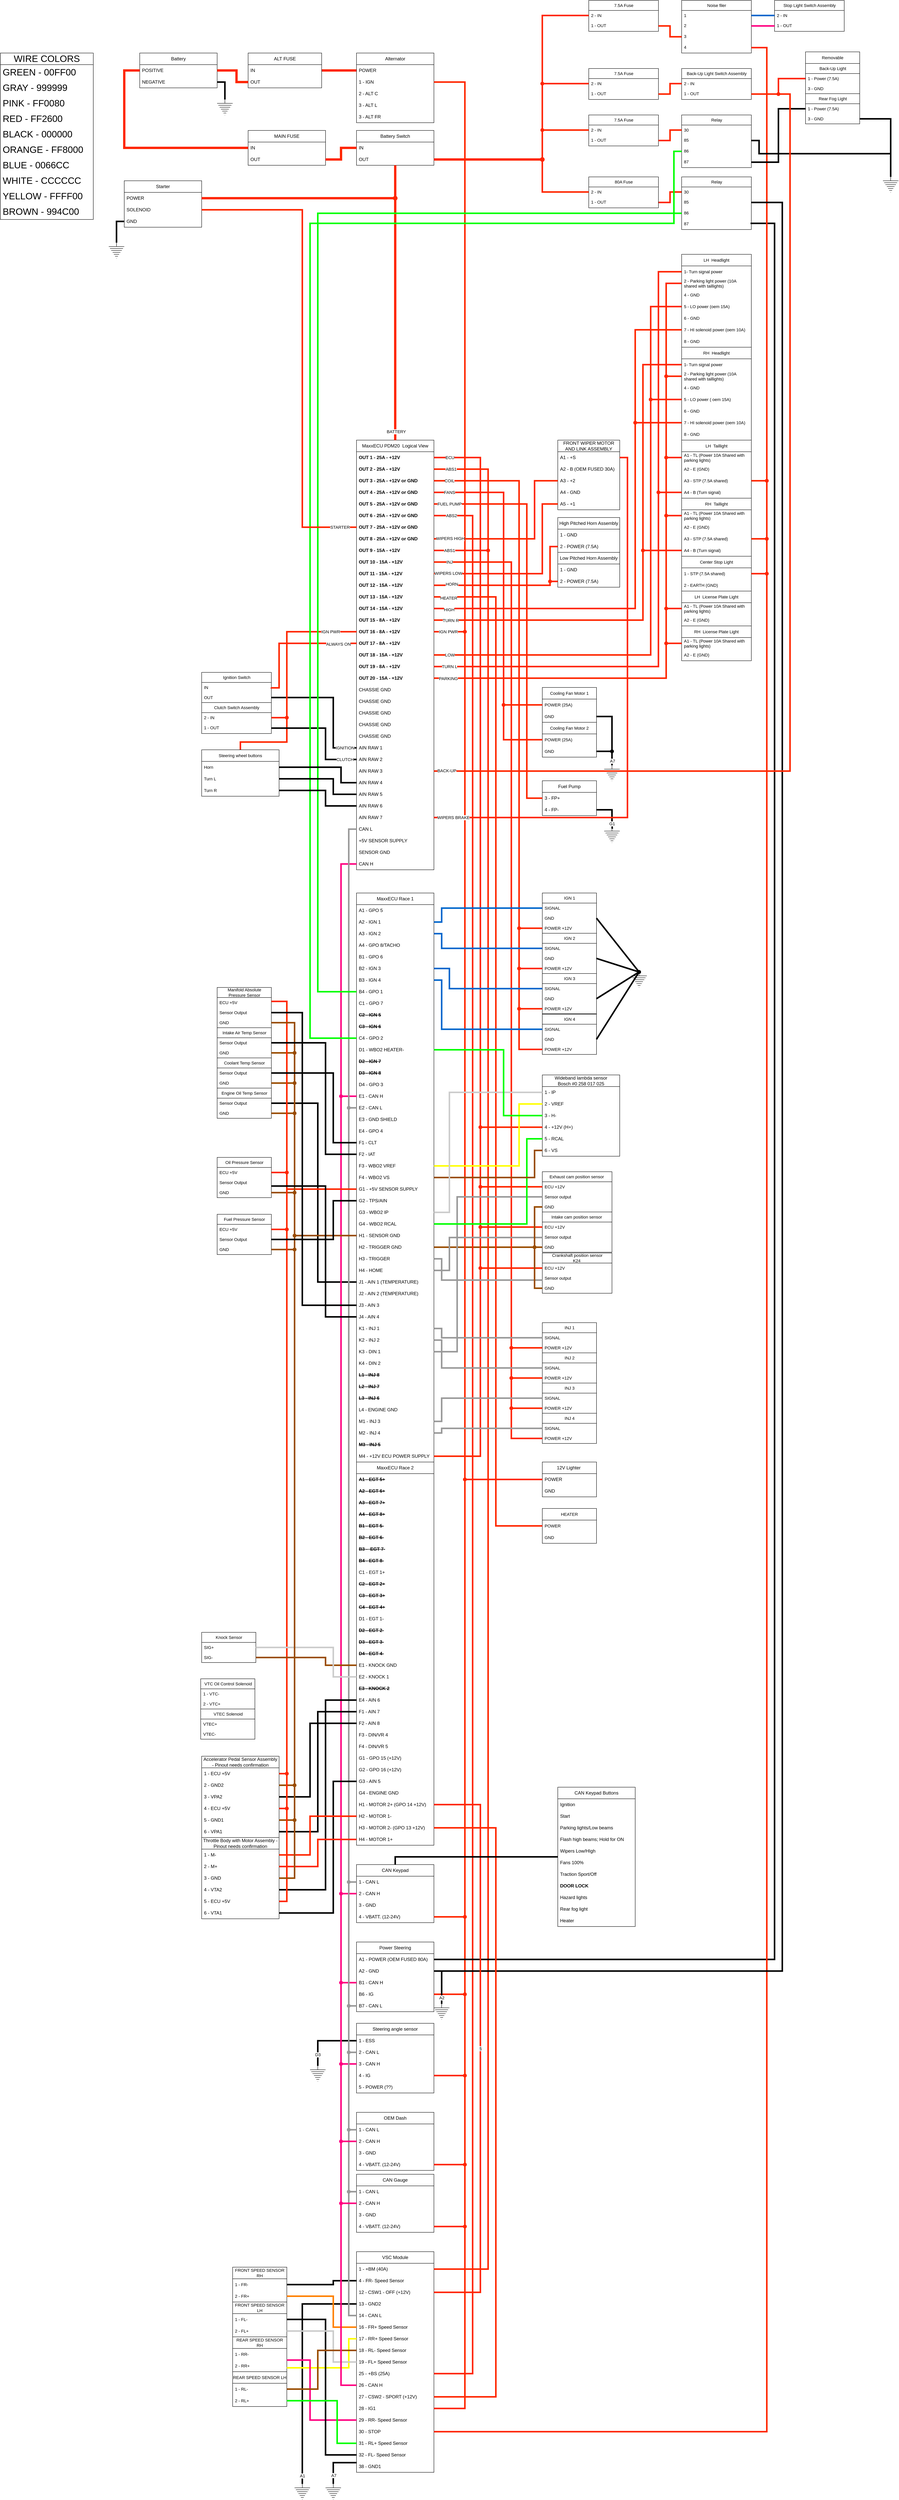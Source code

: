 <mxfile version="24.2.5" type="github">
  <diagram name="Deprecated" id="cyoWFu5XKC9JzGLg5dQv">
    <mxGraphModel dx="1828" dy="4015" grid="1" gridSize="10" guides="1" tooltips="1" connect="1" arrows="1" fold="1" page="1" pageScale="1" pageWidth="850" pageHeight="1100" background="none" math="0" shadow="0">
      <root>
        <mxCell id="KuAF3qLeGnJ3oik3mZkw-0" />
        <mxCell id="KuAF3qLeGnJ3oik3mZkw-1" parent="KuAF3qLeGnJ3oik3mZkw-0" />
        <mxCell id="KuAF3qLeGnJ3oik3mZkw-3" value="MaxxECU Race 1" style="swimlane;fontStyle=0;childLayout=stackLayout;horizontal=1;startSize=30;horizontalStack=0;resizeParent=1;resizeParentMax=0;resizeLast=0;collapsible=1;marginBottom=0;whiteSpace=wrap;html=1;movable=1;resizable=1;rotatable=1;deletable=1;editable=1;locked=0;connectable=1;" parent="KuAF3qLeGnJ3oik3mZkw-1" vertex="1">
          <mxGeometry x="80" y="10" width="200" height="1470" as="geometry">
            <mxRectangle x="80" y="10" width="130" height="30" as="alternateBounds" />
          </mxGeometry>
        </mxCell>
        <mxCell id="KuAF3qLeGnJ3oik3mZkw-4" value="A1 - GPO 5" style="text;strokeColor=none;fillColor=none;align=left;verticalAlign=middle;spacingLeft=4;spacingRight=4;overflow=hidden;points=[[0,0.5],[1,0.5]];portConstraint=eastwest;rotatable=0;whiteSpace=wrap;html=1;" parent="KuAF3qLeGnJ3oik3mZkw-3" vertex="1">
          <mxGeometry y="30" width="200" height="30" as="geometry" />
        </mxCell>
        <mxCell id="KuAF3qLeGnJ3oik3mZkw-5" value="A2 - IGN 1" style="text;strokeColor=none;fillColor=none;align=left;verticalAlign=middle;spacingLeft=4;spacingRight=4;overflow=hidden;points=[[0,0.5],[1,0.5]];portConstraint=eastwest;rotatable=0;whiteSpace=wrap;html=1;" parent="KuAF3qLeGnJ3oik3mZkw-3" vertex="1">
          <mxGeometry y="60" width="200" height="30" as="geometry" />
        </mxCell>
        <mxCell id="KuAF3qLeGnJ3oik3mZkw-6" value="A3 - IGN 2" style="text;strokeColor=none;fillColor=none;align=left;verticalAlign=middle;spacingLeft=4;spacingRight=4;overflow=hidden;points=[[0,0.5],[1,0.5]];portConstraint=eastwest;rotatable=0;whiteSpace=wrap;html=1;" parent="KuAF3qLeGnJ3oik3mZkw-3" vertex="1">
          <mxGeometry y="90" width="200" height="30" as="geometry" />
        </mxCell>
        <mxCell id="KuAF3qLeGnJ3oik3mZkw-7" value="A4 - GPO 8/TACHO" style="text;strokeColor=none;fillColor=none;align=left;verticalAlign=middle;spacingLeft=4;spacingRight=4;overflow=hidden;points=[[0,0.5],[1,0.5]];portConstraint=eastwest;rotatable=0;whiteSpace=wrap;html=1;" parent="KuAF3qLeGnJ3oik3mZkw-3" vertex="1">
          <mxGeometry y="120" width="200" height="30" as="geometry" />
        </mxCell>
        <mxCell id="KuAF3qLeGnJ3oik3mZkw-8" value="B1 - GPO 6" style="text;strokeColor=none;fillColor=none;align=left;verticalAlign=middle;spacingLeft=4;spacingRight=4;overflow=hidden;points=[[0,0.5],[1,0.5]];portConstraint=eastwest;rotatable=0;whiteSpace=wrap;html=1;" parent="KuAF3qLeGnJ3oik3mZkw-3" vertex="1">
          <mxGeometry y="150" width="200" height="30" as="geometry" />
        </mxCell>
        <mxCell id="KuAF3qLeGnJ3oik3mZkw-9" value="B2 - IGN 3" style="text;strokeColor=none;fillColor=none;align=left;verticalAlign=middle;spacingLeft=4;spacingRight=4;overflow=hidden;points=[[0,0.5],[1,0.5]];portConstraint=eastwest;rotatable=0;whiteSpace=wrap;html=1;" parent="KuAF3qLeGnJ3oik3mZkw-3" vertex="1">
          <mxGeometry y="180" width="200" height="30" as="geometry" />
        </mxCell>
        <mxCell id="KuAF3qLeGnJ3oik3mZkw-10" value="B3 - IGN 4" style="text;strokeColor=none;fillColor=none;align=left;verticalAlign=middle;spacingLeft=4;spacingRight=4;overflow=hidden;points=[[0,0.5],[1,0.5]];portConstraint=eastwest;rotatable=0;whiteSpace=wrap;html=1;" parent="KuAF3qLeGnJ3oik3mZkw-3" vertex="1">
          <mxGeometry y="210" width="200" height="30" as="geometry" />
        </mxCell>
        <mxCell id="KuAF3qLeGnJ3oik3mZkw-11" value="B4 - GPO 1" style="text;strokeColor=none;fillColor=none;align=left;verticalAlign=middle;spacingLeft=4;spacingRight=4;overflow=hidden;points=[[0,0.5],[1,0.5]];portConstraint=eastwest;rotatable=0;whiteSpace=wrap;html=1;" parent="KuAF3qLeGnJ3oik3mZkw-3" vertex="1">
          <mxGeometry y="240" width="200" height="30" as="geometry" />
        </mxCell>
        <mxCell id="KuAF3qLeGnJ3oik3mZkw-12" value="C1 - GPO 7" style="text;strokeColor=none;fillColor=none;align=left;verticalAlign=middle;spacingLeft=4;spacingRight=4;overflow=hidden;points=[[0,0.5],[1,0.5]];portConstraint=eastwest;rotatable=0;whiteSpace=wrap;html=1;" parent="KuAF3qLeGnJ3oik3mZkw-3" vertex="1">
          <mxGeometry y="270" width="200" height="30" as="geometry" />
        </mxCell>
        <mxCell id="KuAF3qLeGnJ3oik3mZkw-13" value="&lt;b&gt;&lt;strike&gt;C2 - IGN 5&lt;/strike&gt;&lt;/b&gt;" style="text;strokeColor=none;fillColor=none;align=left;verticalAlign=middle;spacingLeft=4;spacingRight=4;overflow=hidden;points=[[0,0.5],[1,0.5]];portConstraint=eastwest;rotatable=0;whiteSpace=wrap;html=1;" parent="KuAF3qLeGnJ3oik3mZkw-3" vertex="1">
          <mxGeometry y="300" width="200" height="30" as="geometry" />
        </mxCell>
        <mxCell id="KuAF3qLeGnJ3oik3mZkw-14" value="&lt;b&gt;&lt;strike&gt;C3 - IGN 6&lt;/strike&gt;&lt;/b&gt;" style="text;strokeColor=none;fillColor=none;align=left;verticalAlign=middle;spacingLeft=4;spacingRight=4;overflow=hidden;points=[[0,0.5],[1,0.5]];portConstraint=eastwest;rotatable=0;whiteSpace=wrap;html=1;" parent="KuAF3qLeGnJ3oik3mZkw-3" vertex="1">
          <mxGeometry y="330" width="200" height="30" as="geometry" />
        </mxCell>
        <mxCell id="KuAF3qLeGnJ3oik3mZkw-15" value="C4 - GPO 2" style="text;strokeColor=none;fillColor=none;align=left;verticalAlign=middle;spacingLeft=4;spacingRight=4;overflow=hidden;points=[[0,0.5],[1,0.5]];portConstraint=eastwest;rotatable=0;whiteSpace=wrap;html=1;" parent="KuAF3qLeGnJ3oik3mZkw-3" vertex="1">
          <mxGeometry y="360" width="200" height="30" as="geometry" />
        </mxCell>
        <mxCell id="KuAF3qLeGnJ3oik3mZkw-16" value="D1 - WBO2 HEATER-" style="text;strokeColor=none;fillColor=none;align=left;verticalAlign=middle;spacingLeft=4;spacingRight=4;overflow=hidden;points=[[0,0.5],[1,0.5]];portConstraint=eastwest;rotatable=0;whiteSpace=wrap;html=1;" parent="KuAF3qLeGnJ3oik3mZkw-3" vertex="1">
          <mxGeometry y="390" width="200" height="30" as="geometry" />
        </mxCell>
        <mxCell id="KuAF3qLeGnJ3oik3mZkw-17" value="&lt;b&gt;&lt;strike&gt;D2 - IGN 7&lt;/strike&gt;&lt;/b&gt;" style="text;strokeColor=none;fillColor=none;align=left;verticalAlign=middle;spacingLeft=4;spacingRight=4;overflow=hidden;points=[[0,0.5],[1,0.5]];portConstraint=eastwest;rotatable=0;whiteSpace=wrap;html=1;" parent="KuAF3qLeGnJ3oik3mZkw-3" vertex="1">
          <mxGeometry y="420" width="200" height="30" as="geometry" />
        </mxCell>
        <mxCell id="KuAF3qLeGnJ3oik3mZkw-18" value="&lt;b&gt;&lt;strike&gt;D3 - IGN 8&lt;/strike&gt;&lt;/b&gt;" style="text;strokeColor=none;fillColor=none;align=left;verticalAlign=middle;spacingLeft=4;spacingRight=4;overflow=hidden;points=[[0,0.5],[1,0.5]];portConstraint=eastwest;rotatable=0;whiteSpace=wrap;html=1;" parent="KuAF3qLeGnJ3oik3mZkw-3" vertex="1">
          <mxGeometry y="450" width="200" height="30" as="geometry" />
        </mxCell>
        <mxCell id="KuAF3qLeGnJ3oik3mZkw-19" value="D4 - GPO 3" style="text;strokeColor=none;fillColor=none;align=left;verticalAlign=middle;spacingLeft=4;spacingRight=4;overflow=hidden;points=[[0,0.5],[1,0.5]];portConstraint=eastwest;rotatable=0;whiteSpace=wrap;html=1;" parent="KuAF3qLeGnJ3oik3mZkw-3" vertex="1">
          <mxGeometry y="480" width="200" height="30" as="geometry" />
        </mxCell>
        <mxCell id="RKD4cbl_TnWUX3K8sFoW-68" style="edgeStyle=orthogonalEdgeStyle;shape=connector;rounded=0;orthogonalLoop=1;jettySize=auto;html=1;labelBackgroundColor=default;strokeColor=#FF0080;strokeWidth=4;fontFamily=Helvetica;fontSize=11;fontColor=default;endArrow=oval;endFill=1;" parent="KuAF3qLeGnJ3oik3mZkw-3" source="KuAF3qLeGnJ3oik3mZkw-20" edge="1">
          <mxGeometry relative="1" as="geometry">
            <mxPoint x="-40" y="525" as="targetPoint" />
          </mxGeometry>
        </mxCell>
        <mxCell id="KuAF3qLeGnJ3oik3mZkw-20" value="E1 - CAN H" style="text;strokeColor=none;fillColor=none;align=left;verticalAlign=middle;spacingLeft=4;spacingRight=4;overflow=hidden;points=[[0,0.5],[1,0.5]];portConstraint=eastwest;rotatable=0;whiteSpace=wrap;html=1;" parent="KuAF3qLeGnJ3oik3mZkw-3" vertex="1">
          <mxGeometry y="510" width="200" height="30" as="geometry" />
        </mxCell>
        <mxCell id="RKD4cbl_TnWUX3K8sFoW-69" style="edgeStyle=orthogonalEdgeStyle;shape=connector;rounded=0;orthogonalLoop=1;jettySize=auto;html=1;labelBackgroundColor=default;strokeColor=#999999;strokeWidth=4;fontFamily=Helvetica;fontSize=11;fontColor=default;endArrow=oval;endFill=1;" parent="KuAF3qLeGnJ3oik3mZkw-3" source="KuAF3qLeGnJ3oik3mZkw-21" edge="1">
          <mxGeometry relative="1" as="geometry">
            <mxPoint x="-20" y="555" as="targetPoint" />
          </mxGeometry>
        </mxCell>
        <mxCell id="KuAF3qLeGnJ3oik3mZkw-21" value="E2 - CAN L" style="text;strokeColor=none;fillColor=none;align=left;verticalAlign=middle;spacingLeft=4;spacingRight=4;overflow=hidden;points=[[0,0.5],[1,0.5]];portConstraint=eastwest;rotatable=0;whiteSpace=wrap;html=1;" parent="KuAF3qLeGnJ3oik3mZkw-3" vertex="1">
          <mxGeometry y="540" width="200" height="30" as="geometry" />
        </mxCell>
        <mxCell id="KuAF3qLeGnJ3oik3mZkw-22" value="E3 - GND SHIELD" style="text;strokeColor=none;fillColor=none;align=left;verticalAlign=middle;spacingLeft=4;spacingRight=4;overflow=hidden;points=[[0,0.5],[1,0.5]];portConstraint=eastwest;rotatable=0;whiteSpace=wrap;html=1;" parent="KuAF3qLeGnJ3oik3mZkw-3" vertex="1">
          <mxGeometry y="570" width="200" height="30" as="geometry" />
        </mxCell>
        <mxCell id="KuAF3qLeGnJ3oik3mZkw-23" value="E4 - GPO 4" style="text;strokeColor=none;fillColor=none;align=left;verticalAlign=middle;spacingLeft=4;spacingRight=4;overflow=hidden;points=[[0,0.5],[1,0.5]];portConstraint=eastwest;rotatable=0;whiteSpace=wrap;html=1;" parent="KuAF3qLeGnJ3oik3mZkw-3" vertex="1">
          <mxGeometry y="600" width="200" height="30" as="geometry" />
        </mxCell>
        <mxCell id="KuAF3qLeGnJ3oik3mZkw-24" value="F1 - CLT" style="text;strokeColor=none;fillColor=none;align=left;verticalAlign=middle;spacingLeft=4;spacingRight=4;overflow=hidden;points=[[0,0.5],[1,0.5]];portConstraint=eastwest;rotatable=0;whiteSpace=wrap;html=1;" parent="KuAF3qLeGnJ3oik3mZkw-3" vertex="1">
          <mxGeometry y="630" width="200" height="30" as="geometry" />
        </mxCell>
        <mxCell id="KuAF3qLeGnJ3oik3mZkw-25" value="F2 - IAT" style="text;strokeColor=none;fillColor=none;align=left;verticalAlign=middle;spacingLeft=4;spacingRight=4;overflow=hidden;points=[[0,0.5],[1,0.5]];portConstraint=eastwest;rotatable=0;whiteSpace=wrap;html=1;" parent="KuAF3qLeGnJ3oik3mZkw-3" vertex="1">
          <mxGeometry y="660" width="200" height="30" as="geometry" />
        </mxCell>
        <mxCell id="KuAF3qLeGnJ3oik3mZkw-26" value="F3 - WBO2 VREF" style="text;strokeColor=none;fillColor=none;align=left;verticalAlign=middle;spacingLeft=4;spacingRight=4;overflow=hidden;points=[[0,0.5],[1,0.5]];portConstraint=eastwest;rotatable=0;whiteSpace=wrap;html=1;" parent="KuAF3qLeGnJ3oik3mZkw-3" vertex="1">
          <mxGeometry y="690" width="200" height="30" as="geometry" />
        </mxCell>
        <mxCell id="KuAF3qLeGnJ3oik3mZkw-27" value="F4 - WBO2 VS" style="text;strokeColor=none;fillColor=none;align=left;verticalAlign=middle;spacingLeft=4;spacingRight=4;overflow=hidden;points=[[0,0.5],[1,0.5]];portConstraint=eastwest;rotatable=0;whiteSpace=wrap;html=1;" parent="KuAF3qLeGnJ3oik3mZkw-3" vertex="1">
          <mxGeometry y="720" width="200" height="30" as="geometry" />
        </mxCell>
        <mxCell id="KuAF3qLeGnJ3oik3mZkw-28" value="G1 - +5V SENSOR SUPPLY" style="text;strokeColor=none;fillColor=none;align=left;verticalAlign=middle;spacingLeft=4;spacingRight=4;overflow=hidden;points=[[0,0.5],[1,0.5]];portConstraint=eastwest;rotatable=0;whiteSpace=wrap;html=1;" parent="KuAF3qLeGnJ3oik3mZkw-3" vertex="1">
          <mxGeometry y="750" width="200" height="30" as="geometry" />
        </mxCell>
        <mxCell id="KuAF3qLeGnJ3oik3mZkw-29" value="G2 - TPS/AIN" style="text;strokeColor=none;fillColor=none;align=left;verticalAlign=middle;spacingLeft=4;spacingRight=4;overflow=hidden;points=[[0,0.5],[1,0.5]];portConstraint=eastwest;rotatable=0;whiteSpace=wrap;html=1;" parent="KuAF3qLeGnJ3oik3mZkw-3" vertex="1">
          <mxGeometry y="780" width="200" height="30" as="geometry" />
        </mxCell>
        <mxCell id="KuAF3qLeGnJ3oik3mZkw-30" value="G3 - WBO2 IP" style="text;strokeColor=none;fillColor=none;align=left;verticalAlign=middle;spacingLeft=4;spacingRight=4;overflow=hidden;points=[[0,0.5],[1,0.5]];portConstraint=eastwest;rotatable=0;whiteSpace=wrap;html=1;" parent="KuAF3qLeGnJ3oik3mZkw-3" vertex="1">
          <mxGeometry y="810" width="200" height="30" as="geometry" />
        </mxCell>
        <mxCell id="KuAF3qLeGnJ3oik3mZkw-31" value="G4 - WBO2 RCAL" style="text;strokeColor=none;fillColor=none;align=left;verticalAlign=middle;spacingLeft=4;spacingRight=4;overflow=hidden;points=[[0,0.5],[1,0.5]];portConstraint=eastwest;rotatable=0;whiteSpace=wrap;html=1;" parent="KuAF3qLeGnJ3oik3mZkw-3" vertex="1">
          <mxGeometry y="840" width="200" height="30" as="geometry" />
        </mxCell>
        <mxCell id="KuAF3qLeGnJ3oik3mZkw-32" value="H1 - SENSOR GND" style="text;strokeColor=none;fillColor=none;align=left;verticalAlign=middle;spacingLeft=4;spacingRight=4;overflow=hidden;points=[[0,0.5],[1,0.5]];portConstraint=eastwest;rotatable=0;whiteSpace=wrap;html=1;" parent="KuAF3qLeGnJ3oik3mZkw-3" vertex="1">
          <mxGeometry y="870" width="200" height="30" as="geometry" />
        </mxCell>
        <mxCell id="tCyHvFF-aDiyl7t1xYsx-5" style="edgeStyle=orthogonalEdgeStyle;shape=connector;rounded=0;orthogonalLoop=1;jettySize=auto;html=1;labelBackgroundColor=default;strokeColor=#994C00;strokeWidth=4;fontFamily=Helvetica;fontSize=11;fontColor=default;endArrow=oval;endFill=1;" parent="KuAF3qLeGnJ3oik3mZkw-3" source="KuAF3qLeGnJ3oik3mZkw-33" edge="1">
          <mxGeometry relative="1" as="geometry">
            <mxPoint x="460" y="915" as="targetPoint" />
          </mxGeometry>
        </mxCell>
        <mxCell id="KuAF3qLeGnJ3oik3mZkw-33" value="H2 - TRIGGER GND" style="text;strokeColor=none;fillColor=none;align=left;verticalAlign=middle;spacingLeft=4;spacingRight=4;overflow=hidden;points=[[0,0.5],[1,0.5]];portConstraint=eastwest;rotatable=0;whiteSpace=wrap;html=1;" parent="KuAF3qLeGnJ3oik3mZkw-3" vertex="1">
          <mxGeometry y="900" width="200" height="30" as="geometry" />
        </mxCell>
        <mxCell id="KuAF3qLeGnJ3oik3mZkw-34" value="H3 - TRIGGER" style="text;strokeColor=none;fillColor=none;align=left;verticalAlign=middle;spacingLeft=4;spacingRight=4;overflow=hidden;points=[[0,0.5],[1,0.5]];portConstraint=eastwest;rotatable=0;whiteSpace=wrap;html=1;" parent="KuAF3qLeGnJ3oik3mZkw-3" vertex="1">
          <mxGeometry y="930" width="200" height="30" as="geometry" />
        </mxCell>
        <mxCell id="KuAF3qLeGnJ3oik3mZkw-35" value="H4 - HOME" style="text;strokeColor=none;fillColor=none;align=left;verticalAlign=middle;spacingLeft=4;spacingRight=4;overflow=hidden;points=[[0,0.5],[1,0.5]];portConstraint=eastwest;rotatable=0;whiteSpace=wrap;html=1;" parent="KuAF3qLeGnJ3oik3mZkw-3" vertex="1">
          <mxGeometry y="960" width="200" height="30" as="geometry" />
        </mxCell>
        <mxCell id="KuAF3qLeGnJ3oik3mZkw-36" value="J1 - AIN 1 (TEMPERATURE)" style="text;strokeColor=none;fillColor=none;align=left;verticalAlign=middle;spacingLeft=4;spacingRight=4;overflow=hidden;points=[[0,0.5],[1,0.5]];portConstraint=eastwest;rotatable=0;whiteSpace=wrap;html=1;" parent="KuAF3qLeGnJ3oik3mZkw-3" vertex="1">
          <mxGeometry y="990" width="200" height="30" as="geometry" />
        </mxCell>
        <mxCell id="KuAF3qLeGnJ3oik3mZkw-37" value="J2 - AIN 2 (TEMPERATURE)" style="text;strokeColor=none;fillColor=none;align=left;verticalAlign=middle;spacingLeft=4;spacingRight=4;overflow=hidden;points=[[0,0.5],[1,0.5]];portConstraint=eastwest;rotatable=0;whiteSpace=wrap;html=1;" parent="KuAF3qLeGnJ3oik3mZkw-3" vertex="1">
          <mxGeometry y="1020" width="200" height="30" as="geometry" />
        </mxCell>
        <mxCell id="KuAF3qLeGnJ3oik3mZkw-38" value="J3 - AIN 3" style="text;strokeColor=none;fillColor=none;align=left;verticalAlign=middle;spacingLeft=4;spacingRight=4;overflow=hidden;points=[[0,0.5],[1,0.5]];portConstraint=eastwest;rotatable=0;whiteSpace=wrap;html=1;" parent="KuAF3qLeGnJ3oik3mZkw-3" vertex="1">
          <mxGeometry y="1050" width="200" height="30" as="geometry" />
        </mxCell>
        <mxCell id="KuAF3qLeGnJ3oik3mZkw-39" value="J4 - AIN 4" style="text;strokeColor=none;fillColor=none;align=left;verticalAlign=middle;spacingLeft=4;spacingRight=4;overflow=hidden;points=[[0,0.5],[1,0.5]];portConstraint=eastwest;rotatable=0;whiteSpace=wrap;html=1;" parent="KuAF3qLeGnJ3oik3mZkw-3" vertex="1">
          <mxGeometry y="1080" width="200" height="30" as="geometry" />
        </mxCell>
        <mxCell id="KuAF3qLeGnJ3oik3mZkw-40" value="K1 - INJ 1" style="text;strokeColor=none;fillColor=none;align=left;verticalAlign=middle;spacingLeft=4;spacingRight=4;overflow=hidden;points=[[0,0.5],[1,0.5]];portConstraint=eastwest;rotatable=0;whiteSpace=wrap;html=1;" parent="KuAF3qLeGnJ3oik3mZkw-3" vertex="1">
          <mxGeometry y="1110" width="200" height="30" as="geometry" />
        </mxCell>
        <mxCell id="KuAF3qLeGnJ3oik3mZkw-41" value="K2 - INJ 2" style="text;strokeColor=none;fillColor=none;align=left;verticalAlign=middle;spacingLeft=4;spacingRight=4;overflow=hidden;points=[[0,0.5],[1,0.5]];portConstraint=eastwest;rotatable=0;whiteSpace=wrap;html=1;" parent="KuAF3qLeGnJ3oik3mZkw-3" vertex="1">
          <mxGeometry y="1140" width="200" height="30" as="geometry" />
        </mxCell>
        <mxCell id="KuAF3qLeGnJ3oik3mZkw-42" value="K3 - DIN 1" style="text;strokeColor=none;fillColor=none;align=left;verticalAlign=middle;spacingLeft=4;spacingRight=4;overflow=hidden;points=[[0,0.5],[1,0.5]];portConstraint=eastwest;rotatable=0;whiteSpace=wrap;html=1;" parent="KuAF3qLeGnJ3oik3mZkw-3" vertex="1">
          <mxGeometry y="1170" width="200" height="30" as="geometry" />
        </mxCell>
        <mxCell id="KuAF3qLeGnJ3oik3mZkw-43" value="K4 - DIN 2" style="text;strokeColor=none;fillColor=none;align=left;verticalAlign=middle;spacingLeft=4;spacingRight=4;overflow=hidden;points=[[0,0.5],[1,0.5]];portConstraint=eastwest;rotatable=0;whiteSpace=wrap;html=1;" parent="KuAF3qLeGnJ3oik3mZkw-3" vertex="1">
          <mxGeometry y="1200" width="200" height="30" as="geometry" />
        </mxCell>
        <mxCell id="KuAF3qLeGnJ3oik3mZkw-44" value="&lt;b&gt;&lt;strike&gt;L1 - INJ 8&lt;/strike&gt;&lt;/b&gt;" style="text;strokeColor=none;fillColor=none;align=left;verticalAlign=middle;spacingLeft=4;spacingRight=4;overflow=hidden;points=[[0,0.5],[1,0.5]];portConstraint=eastwest;rotatable=0;whiteSpace=wrap;html=1;" parent="KuAF3qLeGnJ3oik3mZkw-3" vertex="1">
          <mxGeometry y="1230" width="200" height="30" as="geometry" />
        </mxCell>
        <mxCell id="KuAF3qLeGnJ3oik3mZkw-45" value="&lt;b&gt;&lt;strike&gt;L2 - INJ 7&lt;/strike&gt;&lt;/b&gt;" style="text;strokeColor=none;fillColor=none;align=left;verticalAlign=middle;spacingLeft=4;spacingRight=4;overflow=hidden;points=[[0,0.5],[1,0.5]];portConstraint=eastwest;rotatable=0;whiteSpace=wrap;html=1;" parent="KuAF3qLeGnJ3oik3mZkw-3" vertex="1">
          <mxGeometry y="1260" width="200" height="30" as="geometry" />
        </mxCell>
        <mxCell id="KuAF3qLeGnJ3oik3mZkw-46" value="&lt;b&gt;&lt;strike&gt;L3 - INJ 6&lt;/strike&gt;&lt;/b&gt;" style="text;strokeColor=none;fillColor=none;align=left;verticalAlign=middle;spacingLeft=4;spacingRight=4;overflow=hidden;points=[[0,0.5],[1,0.5]];portConstraint=eastwest;rotatable=0;whiteSpace=wrap;html=1;" parent="KuAF3qLeGnJ3oik3mZkw-3" vertex="1">
          <mxGeometry y="1290" width="200" height="30" as="geometry" />
        </mxCell>
        <mxCell id="KuAF3qLeGnJ3oik3mZkw-47" value="L4 - ENGINE GND" style="text;strokeColor=none;fillColor=none;align=left;verticalAlign=middle;spacingLeft=4;spacingRight=4;overflow=hidden;points=[[0,0.5],[1,0.5]];portConstraint=eastwest;rotatable=0;whiteSpace=wrap;html=1;" parent="KuAF3qLeGnJ3oik3mZkw-3" vertex="1">
          <mxGeometry y="1320" width="200" height="30" as="geometry" />
        </mxCell>
        <mxCell id="KuAF3qLeGnJ3oik3mZkw-48" value="M1 - INJ 3" style="text;strokeColor=none;fillColor=none;align=left;verticalAlign=middle;spacingLeft=4;spacingRight=4;overflow=hidden;points=[[0,0.5],[1,0.5]];portConstraint=eastwest;rotatable=0;whiteSpace=wrap;html=1;" parent="KuAF3qLeGnJ3oik3mZkw-3" vertex="1">
          <mxGeometry y="1350" width="200" height="30" as="geometry" />
        </mxCell>
        <mxCell id="KuAF3qLeGnJ3oik3mZkw-49" value="M2 - INJ 4" style="text;strokeColor=none;fillColor=none;align=left;verticalAlign=middle;spacingLeft=4;spacingRight=4;overflow=hidden;points=[[0,0.5],[1,0.5]];portConstraint=eastwest;rotatable=0;whiteSpace=wrap;html=1;" parent="KuAF3qLeGnJ3oik3mZkw-3" vertex="1">
          <mxGeometry y="1380" width="200" height="30" as="geometry" />
        </mxCell>
        <mxCell id="KuAF3qLeGnJ3oik3mZkw-50" value="&lt;span style=&quot;font-style: normal;&quot;&gt;&lt;strike&gt;&lt;b&gt;M3 - INJ 5&lt;/b&gt;&lt;/strike&gt;&lt;/span&gt;" style="text;strokeColor=none;fillColor=none;align=left;verticalAlign=middle;spacingLeft=4;spacingRight=4;overflow=hidden;points=[[0,0.5],[1,0.5]];portConstraint=eastwest;rotatable=0;whiteSpace=wrap;html=1;fontStyle=2" parent="KuAF3qLeGnJ3oik3mZkw-3" vertex="1">
          <mxGeometry y="1410" width="200" height="30" as="geometry" />
        </mxCell>
        <mxCell id="KuAF3qLeGnJ3oik3mZkw-51" value="M4 - +12V ECU POWER SUPPLY" style="text;strokeColor=none;fillColor=none;align=left;verticalAlign=middle;spacingLeft=4;spacingRight=4;overflow=hidden;points=[[0,0.5],[1,0.5]];portConstraint=eastwest;rotatable=0;whiteSpace=wrap;html=1;" parent="KuAF3qLeGnJ3oik3mZkw-3" vertex="1">
          <mxGeometry y="1440" width="200" height="30" as="geometry" />
        </mxCell>
        <mxCell id="KuAF3qLeGnJ3oik3mZkw-114" value="CAN Keypad" style="swimlane;fontStyle=0;childLayout=stackLayout;horizontal=1;startSize=30;horizontalStack=0;resizeParent=1;resizeParentMax=0;resizeLast=0;collapsible=1;marginBottom=0;whiteSpace=wrap;html=1;" parent="KuAF3qLeGnJ3oik3mZkw-1" vertex="1">
          <mxGeometry x="80" y="2520" width="200" height="150" as="geometry" />
        </mxCell>
        <mxCell id="RKD4cbl_TnWUX3K8sFoW-21" style="edgeStyle=orthogonalEdgeStyle;shape=connector;rounded=0;orthogonalLoop=1;jettySize=auto;html=1;labelBackgroundColor=default;strokeColor=#999999;strokeWidth=4;fontFamily=Helvetica;fontSize=11;fontColor=default;endArrow=oval;endFill=1;" parent="KuAF3qLeGnJ3oik3mZkw-114" source="KuAF3qLeGnJ3oik3mZkw-116" edge="1">
          <mxGeometry relative="1" as="geometry">
            <mxPoint x="-20" y="45" as="targetPoint" />
          </mxGeometry>
        </mxCell>
        <mxCell id="KuAF3qLeGnJ3oik3mZkw-116" value="1 - CAN L" style="text;strokeColor=none;fillColor=none;align=left;verticalAlign=middle;spacingLeft=4;spacingRight=4;overflow=hidden;points=[[0,0.5],[1,0.5]];portConstraint=eastwest;rotatable=0;whiteSpace=wrap;html=1;" parent="KuAF3qLeGnJ3oik3mZkw-114" vertex="1">
          <mxGeometry y="30" width="200" height="30" as="geometry" />
        </mxCell>
        <mxCell id="RKD4cbl_TnWUX3K8sFoW-15" style="edgeStyle=orthogonalEdgeStyle;shape=connector;rounded=0;orthogonalLoop=1;jettySize=auto;html=1;labelBackgroundColor=default;strokeColor=#FF0080;strokeWidth=4;fontFamily=Helvetica;fontSize=11;fontColor=default;endArrow=oval;endFill=1;" parent="KuAF3qLeGnJ3oik3mZkw-114" source="KuAF3qLeGnJ3oik3mZkw-118" edge="1">
          <mxGeometry relative="1" as="geometry">
            <mxPoint x="-40" y="75" as="targetPoint" />
          </mxGeometry>
        </mxCell>
        <mxCell id="KuAF3qLeGnJ3oik3mZkw-118" value="2 - CAN H" style="text;strokeColor=none;fillColor=none;align=left;verticalAlign=middle;spacingLeft=4;spacingRight=4;overflow=hidden;points=[[0,0.5],[1,0.5]];portConstraint=eastwest;rotatable=0;whiteSpace=wrap;html=1;" parent="KuAF3qLeGnJ3oik3mZkw-114" vertex="1">
          <mxGeometry y="60" width="200" height="30" as="geometry" />
        </mxCell>
        <mxCell id="KuAF3qLeGnJ3oik3mZkw-119" value="3 - GND" style="text;strokeColor=none;fillColor=none;align=left;verticalAlign=middle;spacingLeft=4;spacingRight=4;overflow=hidden;points=[[0,0.5],[1,0.5]];portConstraint=eastwest;rotatable=0;whiteSpace=wrap;html=1;" parent="KuAF3qLeGnJ3oik3mZkw-114" vertex="1">
          <mxGeometry y="90" width="200" height="30" as="geometry" />
        </mxCell>
        <mxCell id="RKD4cbl_TnWUX3K8sFoW-107" style="edgeStyle=orthogonalEdgeStyle;shape=connector;rounded=0;orthogonalLoop=1;jettySize=auto;html=1;labelBackgroundColor=default;strokeColor=#FF2600;strokeWidth=4;fontFamily=Helvetica;fontSize=11;fontColor=default;endArrow=oval;endFill=1;" parent="KuAF3qLeGnJ3oik3mZkw-114" source="KuAF3qLeGnJ3oik3mZkw-121" edge="1">
          <mxGeometry relative="1" as="geometry">
            <mxPoint x="280" y="135" as="targetPoint" />
          </mxGeometry>
        </mxCell>
        <mxCell id="KuAF3qLeGnJ3oik3mZkw-121" value="4 - VBATT. (12-24V)" style="text;strokeColor=none;fillColor=none;align=left;verticalAlign=middle;spacingLeft=4;spacingRight=4;overflow=hidden;points=[[0,0.5],[1,0.5]];portConstraint=eastwest;rotatable=0;whiteSpace=wrap;html=1;" parent="KuAF3qLeGnJ3oik3mZkw-114" vertex="1">
          <mxGeometry y="120" width="200" height="30" as="geometry" />
        </mxCell>
        <mxCell id="KuAF3qLeGnJ3oik3mZkw-122" value="Power Steering" style="swimlane;fontStyle=0;childLayout=stackLayout;horizontal=1;startSize=30;horizontalStack=0;resizeParent=1;resizeParentMax=0;resizeLast=0;collapsible=1;marginBottom=0;whiteSpace=wrap;html=1;" parent="KuAF3qLeGnJ3oik3mZkw-1" vertex="1">
          <mxGeometry x="80" y="2720" width="200" height="180" as="geometry" />
        </mxCell>
        <mxCell id="KuAF3qLeGnJ3oik3mZkw-123" value="A1 - POWER (OEM FUSED 80A)" style="text;strokeColor=none;fillColor=none;align=left;verticalAlign=middle;spacingLeft=4;spacingRight=4;overflow=hidden;points=[[0,0.5],[1,0.5]];portConstraint=eastwest;rotatable=0;whiteSpace=wrap;html=1;" parent="KuAF3qLeGnJ3oik3mZkw-122" vertex="1">
          <mxGeometry y="30" width="200" height="30" as="geometry" />
        </mxCell>
        <mxCell id="KuAF3qLeGnJ3oik3mZkw-124" value="A2 - GND" style="text;strokeColor=none;fillColor=none;align=left;verticalAlign=middle;spacingLeft=4;spacingRight=4;overflow=hidden;points=[[0,0.5],[1,0.5]];portConstraint=eastwest;rotatable=0;whiteSpace=wrap;html=1;" parent="KuAF3qLeGnJ3oik3mZkw-122" vertex="1">
          <mxGeometry y="60" width="200" height="30" as="geometry" />
        </mxCell>
        <mxCell id="RKD4cbl_TnWUX3K8sFoW-14" style="edgeStyle=orthogonalEdgeStyle;shape=connector;rounded=0;orthogonalLoop=1;jettySize=auto;html=1;labelBackgroundColor=default;strokeColor=#FF0080;strokeWidth=4;fontFamily=Helvetica;fontSize=11;fontColor=default;endArrow=oval;endFill=1;" parent="KuAF3qLeGnJ3oik3mZkw-122" source="KuAF3qLeGnJ3oik3mZkw-126" edge="1">
          <mxGeometry relative="1" as="geometry">
            <mxPoint x="-40" y="105" as="targetPoint" />
          </mxGeometry>
        </mxCell>
        <mxCell id="KuAF3qLeGnJ3oik3mZkw-126" value="B1 - CAN H" style="text;strokeColor=none;fillColor=none;align=left;verticalAlign=middle;spacingLeft=4;spacingRight=4;overflow=hidden;points=[[0,0.5],[1,0.5]];portConstraint=eastwest;rotatable=0;whiteSpace=wrap;html=1;" parent="KuAF3qLeGnJ3oik3mZkw-122" vertex="1">
          <mxGeometry y="90" width="200" height="30" as="geometry" />
        </mxCell>
        <mxCell id="RKD4cbl_TnWUX3K8sFoW-106" style="edgeStyle=orthogonalEdgeStyle;shape=connector;rounded=0;orthogonalLoop=1;jettySize=auto;html=1;labelBackgroundColor=default;strokeColor=#FF2600;strokeWidth=4;fontFamily=Helvetica;fontSize=11;fontColor=default;endArrow=oval;endFill=1;" parent="KuAF3qLeGnJ3oik3mZkw-122" source="KuAF3qLeGnJ3oik3mZkw-127" edge="1">
          <mxGeometry relative="1" as="geometry">
            <mxPoint x="280" y="135" as="targetPoint" />
          </mxGeometry>
        </mxCell>
        <mxCell id="KuAF3qLeGnJ3oik3mZkw-127" value="B6 - IG" style="text;strokeColor=none;fillColor=none;align=left;verticalAlign=middle;spacingLeft=4;spacingRight=4;overflow=hidden;points=[[0,0.5],[1,0.5]];portConstraint=eastwest;rotatable=0;whiteSpace=wrap;html=1;" parent="KuAF3qLeGnJ3oik3mZkw-122" vertex="1">
          <mxGeometry y="120" width="200" height="30" as="geometry" />
        </mxCell>
        <mxCell id="RKD4cbl_TnWUX3K8sFoW-16" style="edgeStyle=orthogonalEdgeStyle;shape=connector;rounded=0;orthogonalLoop=1;jettySize=auto;html=1;labelBackgroundColor=default;strokeColor=#999999;strokeWidth=4;fontFamily=Helvetica;fontSize=11;fontColor=default;endArrow=none;endFill=0;startArrow=oval;startFill=1;entryX=0;entryY=0.5;entryDx=0;entryDy=0;" parent="KuAF3qLeGnJ3oik3mZkw-122" target="RKD4cbl_TnWUX3K8sFoW-19" edge="1">
          <mxGeometry relative="1" as="geometry">
            <mxPoint x="-20" y="165" as="targetPoint" />
            <mxPoint x="-20" y="165" as="sourcePoint" />
          </mxGeometry>
        </mxCell>
        <mxCell id="RKD4cbl_TnWUX3K8sFoW-19" value="B7 - CAN L" style="text;strokeColor=none;fillColor=none;align=left;verticalAlign=middle;spacingLeft=4;spacingRight=4;overflow=hidden;points=[[0,0.5],[1,0.5]];portConstraint=eastwest;rotatable=0;whiteSpace=wrap;html=1;" parent="KuAF3qLeGnJ3oik3mZkw-122" vertex="1">
          <mxGeometry y="150" width="200" height="30" as="geometry" />
        </mxCell>
        <mxCell id="KuAF3qLeGnJ3oik3mZkw-130" value="MaxxECU PDM20 &amp;nbsp;Logical View" style="swimlane;fontStyle=0;childLayout=stackLayout;horizontal=1;startSize=30;horizontalStack=0;resizeParent=1;resizeParentMax=0;resizeLast=0;collapsible=1;marginBottom=0;whiteSpace=wrap;html=1;" parent="KuAF3qLeGnJ3oik3mZkw-1" vertex="1">
          <mxGeometry x="80" y="-1160" width="200" height="1110" as="geometry" />
        </mxCell>
        <mxCell id="KuAF3qLeGnJ3oik3mZkw-131" value="&lt;b&gt;OUT 1 - 25A - +12V&lt;/b&gt;" style="text;strokeColor=none;fillColor=none;align=left;verticalAlign=middle;spacingLeft=4;spacingRight=4;overflow=hidden;points=[[0,0.5],[1,0.5]];portConstraint=eastwest;rotatable=0;whiteSpace=wrap;html=1;" parent="KuAF3qLeGnJ3oik3mZkw-130" vertex="1">
          <mxGeometry y="30" width="200" height="30" as="geometry" />
        </mxCell>
        <mxCell id="KuAF3qLeGnJ3oik3mZkw-132" value="&lt;b&gt;OUT 2 - 25A - +12V&lt;/b&gt;" style="text;strokeColor=none;fillColor=none;align=left;verticalAlign=middle;spacingLeft=4;spacingRight=4;overflow=hidden;points=[[0,0.5],[1,0.5]];portConstraint=eastwest;rotatable=0;whiteSpace=wrap;html=1;" parent="KuAF3qLeGnJ3oik3mZkw-130" vertex="1">
          <mxGeometry y="60" width="200" height="30" as="geometry" />
        </mxCell>
        <mxCell id="KuAF3qLeGnJ3oik3mZkw-133" value="&lt;b&gt;OUT 3 - 25A - +12V or GND&lt;/b&gt;" style="text;strokeColor=none;fillColor=none;align=left;verticalAlign=middle;spacingLeft=4;spacingRight=4;overflow=hidden;points=[[0,0.5],[1,0.5]];portConstraint=eastwest;rotatable=0;whiteSpace=wrap;html=1;" parent="KuAF3qLeGnJ3oik3mZkw-130" vertex="1">
          <mxGeometry y="90" width="200" height="30" as="geometry" />
        </mxCell>
        <mxCell id="KuAF3qLeGnJ3oik3mZkw-134" value="&lt;b&gt;OUT 4 - 25A - +12V or GND&lt;/b&gt;" style="text;strokeColor=none;fillColor=none;align=left;verticalAlign=middle;spacingLeft=4;spacingRight=4;overflow=hidden;points=[[0,0.5],[1,0.5]];portConstraint=eastwest;rotatable=0;whiteSpace=wrap;html=1;" parent="KuAF3qLeGnJ3oik3mZkw-130" vertex="1">
          <mxGeometry y="120" width="200" height="30" as="geometry" />
        </mxCell>
        <mxCell id="KuAF3qLeGnJ3oik3mZkw-135" value="&lt;b&gt;OUT 5 - 25A - +12V or GND&lt;/b&gt;" style="text;strokeColor=none;fillColor=none;align=left;verticalAlign=middle;spacingLeft=4;spacingRight=4;overflow=hidden;points=[[0,0.5],[1,0.5]];portConstraint=eastwest;rotatable=0;whiteSpace=wrap;html=1;" parent="KuAF3qLeGnJ3oik3mZkw-130" vertex="1">
          <mxGeometry y="150" width="200" height="30" as="geometry" />
        </mxCell>
        <mxCell id="KuAF3qLeGnJ3oik3mZkw-136" value="&lt;b&gt;OUT 6 - 25A - +12V or GND&lt;/b&gt;" style="text;strokeColor=none;fillColor=none;align=left;verticalAlign=middle;spacingLeft=4;spacingRight=4;overflow=hidden;points=[[0,0.5],[1,0.5]];portConstraint=eastwest;rotatable=0;whiteSpace=wrap;html=1;" parent="KuAF3qLeGnJ3oik3mZkw-130" vertex="1">
          <mxGeometry y="180" width="200" height="30" as="geometry" />
        </mxCell>
        <mxCell id="KuAF3qLeGnJ3oik3mZkw-137" value="&lt;b&gt;OUT 7 - 25A - +12V or GND&lt;/b&gt;" style="text;strokeColor=none;fillColor=none;align=left;verticalAlign=middle;spacingLeft=4;spacingRight=4;overflow=hidden;points=[[0,0.5],[1,0.5]];portConstraint=eastwest;rotatable=0;whiteSpace=wrap;html=1;" parent="KuAF3qLeGnJ3oik3mZkw-130" vertex="1">
          <mxGeometry y="210" width="200" height="30" as="geometry" />
        </mxCell>
        <mxCell id="KuAF3qLeGnJ3oik3mZkw-138" value="&lt;b&gt;OUT 8 - 25A - +12V or GND&lt;/b&gt;" style="text;strokeColor=none;fillColor=none;align=left;verticalAlign=middle;spacingLeft=4;spacingRight=4;overflow=hidden;points=[[0,0.5],[1,0.5]];portConstraint=eastwest;rotatable=0;whiteSpace=wrap;html=1;" parent="KuAF3qLeGnJ3oik3mZkw-130" vertex="1">
          <mxGeometry y="240" width="200" height="30" as="geometry" />
        </mxCell>
        <mxCell id="RKD4cbl_TnWUX3K8sFoW-100" style="edgeStyle=orthogonalEdgeStyle;shape=connector;rounded=0;orthogonalLoop=1;jettySize=auto;html=1;labelBackgroundColor=default;strokeColor=#FF2600;strokeWidth=4;fontFamily=Helvetica;fontSize=11;fontColor=default;endArrow=oval;endFill=1;" parent="KuAF3qLeGnJ3oik3mZkw-130" source="KuAF3qLeGnJ3oik3mZkw-141" edge="1">
          <mxGeometry relative="1" as="geometry">
            <mxPoint x="340" y="285" as="targetPoint" />
          </mxGeometry>
        </mxCell>
        <mxCell id="RKD4cbl_TnWUX3K8sFoW-102" value="ABS1" style="edgeLabel;html=1;align=center;verticalAlign=middle;resizable=0;points=[];fontSize=11;fontFamily=Helvetica;fontColor=default;" parent="RKD4cbl_TnWUX3K8sFoW-100" vertex="1" connectable="0">
          <mxGeometry x="-0.27" y="1" relative="1" as="geometry">
            <mxPoint x="-12" y="1" as="offset" />
          </mxGeometry>
        </mxCell>
        <mxCell id="KuAF3qLeGnJ3oik3mZkw-141" value="&lt;b&gt;OUT 9 - 15A - +12V&lt;/b&gt;" style="text;strokeColor=none;fillColor=none;align=left;verticalAlign=middle;spacingLeft=4;spacingRight=4;overflow=hidden;points=[[0,0.5],[1,0.5]];portConstraint=eastwest;rotatable=0;whiteSpace=wrap;html=1;" parent="KuAF3qLeGnJ3oik3mZkw-130" vertex="1">
          <mxGeometry y="270" width="200" height="30" as="geometry" />
        </mxCell>
        <mxCell id="KuAF3qLeGnJ3oik3mZkw-142" value="&lt;b&gt;OUT 10 - 15A - +12V&lt;/b&gt;" style="text;strokeColor=none;fillColor=none;align=left;verticalAlign=middle;spacingLeft=4;spacingRight=4;overflow=hidden;points=[[0,0.5],[1,0.5]];portConstraint=eastwest;rotatable=0;whiteSpace=wrap;html=1;" parent="KuAF3qLeGnJ3oik3mZkw-130" vertex="1">
          <mxGeometry y="300" width="200" height="30" as="geometry" />
        </mxCell>
        <mxCell id="KuAF3qLeGnJ3oik3mZkw-145" value="&lt;b&gt;OUT 11 - 15A - +12V&lt;/b&gt;" style="text;strokeColor=none;fillColor=none;align=left;verticalAlign=middle;spacingLeft=4;spacingRight=4;overflow=hidden;points=[[0,0.5],[1,0.5]];portConstraint=eastwest;rotatable=0;whiteSpace=wrap;html=1;" parent="KuAF3qLeGnJ3oik3mZkw-130" vertex="1">
          <mxGeometry y="330" width="200" height="30" as="geometry" />
        </mxCell>
        <mxCell id="KuAF3qLeGnJ3oik3mZkw-146" value="&lt;b&gt;OUT 12 - 15A - +12V&lt;/b&gt;" style="text;strokeColor=none;fillColor=none;align=left;verticalAlign=middle;spacingLeft=4;spacingRight=4;overflow=hidden;points=[[0,0.5],[1,0.5]];portConstraint=eastwest;rotatable=0;whiteSpace=wrap;html=1;" parent="KuAF3qLeGnJ3oik3mZkw-130" vertex="1">
          <mxGeometry y="360" width="200" height="30" as="geometry" />
        </mxCell>
        <mxCell id="KuAF3qLeGnJ3oik3mZkw-147" value="&lt;b&gt;OUT 13 - 15A - +12V&lt;/b&gt;" style="text;strokeColor=none;fillColor=none;align=left;verticalAlign=middle;spacingLeft=4;spacingRight=4;overflow=hidden;points=[[0,0.5],[1,0.5]];portConstraint=eastwest;rotatable=0;whiteSpace=wrap;html=1;" parent="KuAF3qLeGnJ3oik3mZkw-130" vertex="1">
          <mxGeometry y="390" width="200" height="30" as="geometry" />
        </mxCell>
        <mxCell id="KuAF3qLeGnJ3oik3mZkw-148" value="&lt;b&gt;OUT 14 - 15A - +12V&lt;/b&gt;" style="text;strokeColor=none;fillColor=none;align=left;verticalAlign=middle;spacingLeft=4;spacingRight=4;overflow=hidden;points=[[0,0.5],[1,0.5]];portConstraint=eastwest;rotatable=0;whiteSpace=wrap;html=1;" parent="KuAF3qLeGnJ3oik3mZkw-130" vertex="1">
          <mxGeometry y="420" width="200" height="30" as="geometry" />
        </mxCell>
        <mxCell id="KuAF3qLeGnJ3oik3mZkw-149" value="&lt;b&gt;OUT 15 - 8A - +12V&lt;/b&gt;" style="text;strokeColor=none;fillColor=none;align=left;verticalAlign=middle;spacingLeft=4;spacingRight=4;overflow=hidden;points=[[0,0.5],[1,0.5]];portConstraint=eastwest;rotatable=0;whiteSpace=wrap;html=1;" parent="KuAF3qLeGnJ3oik3mZkw-130" vertex="1">
          <mxGeometry y="450" width="200" height="30" as="geometry" />
        </mxCell>
        <mxCell id="RKD4cbl_TnWUX3K8sFoW-209" style="edgeStyle=orthogonalEdgeStyle;shape=connector;rounded=0;orthogonalLoop=1;jettySize=auto;html=1;labelBackgroundColor=default;strokeColor=#FF2600;strokeWidth=4;fontFamily=Helvetica;fontSize=11;fontColor=default;endArrow=oval;endFill=1;" parent="KuAF3qLeGnJ3oik3mZkw-130" source="KuAF3qLeGnJ3oik3mZkw-150" edge="1">
          <mxGeometry relative="1" as="geometry">
            <mxPoint x="280" y="495" as="targetPoint" />
          </mxGeometry>
        </mxCell>
        <mxCell id="RKD4cbl_TnWUX3K8sFoW-210" value="IGN PWR" style="edgeLabel;html=1;align=center;verticalAlign=middle;resizable=0;points=[];fontSize=11;fontFamily=Helvetica;fontColor=default;" parent="RKD4cbl_TnWUX3K8sFoW-209" vertex="1" connectable="0">
          <mxGeometry x="-0.089" relative="1" as="geometry">
            <mxPoint as="offset" />
          </mxGeometry>
        </mxCell>
        <mxCell id="KuAF3qLeGnJ3oik3mZkw-150" value="&lt;b&gt;OUT 16 - 8A - +12V&lt;/b&gt;" style="text;strokeColor=none;fillColor=none;align=left;verticalAlign=middle;spacingLeft=4;spacingRight=4;overflow=hidden;points=[[0,0.5],[1,0.5]];portConstraint=eastwest;rotatable=0;whiteSpace=wrap;html=1;" parent="KuAF3qLeGnJ3oik3mZkw-130" vertex="1">
          <mxGeometry y="480" width="200" height="30" as="geometry" />
        </mxCell>
        <mxCell id="KuAF3qLeGnJ3oik3mZkw-151" value="&lt;b&gt;OUT 17 - 8A - +12V&lt;/b&gt;" style="text;strokeColor=none;fillColor=none;align=left;verticalAlign=middle;spacingLeft=4;spacingRight=4;overflow=hidden;points=[[0,0.5],[1,0.5]];portConstraint=eastwest;rotatable=0;whiteSpace=wrap;html=1;" parent="KuAF3qLeGnJ3oik3mZkw-130" vertex="1">
          <mxGeometry y="510" width="200" height="30" as="geometry" />
        </mxCell>
        <mxCell id="KuAF3qLeGnJ3oik3mZkw-152" value="&lt;b&gt;OUT 18 - 15A - +12V&lt;/b&gt;" style="text;strokeColor=none;fillColor=none;align=left;verticalAlign=middle;spacingLeft=4;spacingRight=4;overflow=hidden;points=[[0,0.5],[1,0.5]];portConstraint=eastwest;rotatable=0;whiteSpace=wrap;html=1;" parent="KuAF3qLeGnJ3oik3mZkw-130" vertex="1">
          <mxGeometry y="540" width="200" height="30" as="geometry" />
        </mxCell>
        <mxCell id="KuAF3qLeGnJ3oik3mZkw-153" value="&lt;b&gt;OUT 19 - 8A - +12V&lt;/b&gt;" style="text;strokeColor=none;fillColor=none;align=left;verticalAlign=middle;spacingLeft=4;spacingRight=4;overflow=hidden;points=[[0,0.5],[1,0.5]];portConstraint=eastwest;rotatable=0;whiteSpace=wrap;html=1;" parent="KuAF3qLeGnJ3oik3mZkw-130" vertex="1">
          <mxGeometry y="570" width="200" height="30" as="geometry" />
        </mxCell>
        <mxCell id="KuAF3qLeGnJ3oik3mZkw-154" value="&lt;b&gt;OUT 20 - 15A - +12V&lt;/b&gt;" style="text;strokeColor=none;fillColor=none;align=left;verticalAlign=middle;spacingLeft=4;spacingRight=4;overflow=hidden;points=[[0,0.5],[1,0.5]];portConstraint=eastwest;rotatable=0;whiteSpace=wrap;html=1;" parent="KuAF3qLeGnJ3oik3mZkw-130" vertex="1">
          <mxGeometry y="600" width="200" height="30" as="geometry" />
        </mxCell>
        <mxCell id="KuAF3qLeGnJ3oik3mZkw-155" value="CHASSIE GND" style="text;strokeColor=none;fillColor=none;align=left;verticalAlign=middle;spacingLeft=4;spacingRight=4;overflow=hidden;points=[[0,0.5],[1,0.5]];portConstraint=eastwest;rotatable=0;whiteSpace=wrap;html=1;" parent="KuAF3qLeGnJ3oik3mZkw-130" vertex="1">
          <mxGeometry y="630" width="200" height="30" as="geometry" />
        </mxCell>
        <mxCell id="KuAF3qLeGnJ3oik3mZkw-156" value="CHASSIE GND" style="text;strokeColor=none;fillColor=none;align=left;verticalAlign=middle;spacingLeft=4;spacingRight=4;overflow=hidden;points=[[0,0.5],[1,0.5]];portConstraint=eastwest;rotatable=0;whiteSpace=wrap;html=1;" parent="KuAF3qLeGnJ3oik3mZkw-130" vertex="1">
          <mxGeometry y="660" width="200" height="30" as="geometry" />
        </mxCell>
        <mxCell id="KuAF3qLeGnJ3oik3mZkw-157" value="CHASSIE GND" style="text;strokeColor=none;fillColor=none;align=left;verticalAlign=middle;spacingLeft=4;spacingRight=4;overflow=hidden;points=[[0,0.5],[1,0.5]];portConstraint=eastwest;rotatable=0;whiteSpace=wrap;html=1;" parent="KuAF3qLeGnJ3oik3mZkw-130" vertex="1">
          <mxGeometry y="690" width="200" height="30" as="geometry" />
        </mxCell>
        <mxCell id="KuAF3qLeGnJ3oik3mZkw-158" value="CHASSIE GND" style="text;strokeColor=none;fillColor=none;align=left;verticalAlign=middle;spacingLeft=4;spacingRight=4;overflow=hidden;points=[[0,0.5],[1,0.5]];portConstraint=eastwest;rotatable=0;whiteSpace=wrap;html=1;" parent="KuAF3qLeGnJ3oik3mZkw-130" vertex="1">
          <mxGeometry y="720" width="200" height="30" as="geometry" />
        </mxCell>
        <mxCell id="KuAF3qLeGnJ3oik3mZkw-159" value="CHASSIE GND" style="text;strokeColor=none;fillColor=none;align=left;verticalAlign=middle;spacingLeft=4;spacingRight=4;overflow=hidden;points=[[0,0.5],[1,0.5]];portConstraint=eastwest;rotatable=0;whiteSpace=wrap;html=1;" parent="KuAF3qLeGnJ3oik3mZkw-130" vertex="1">
          <mxGeometry y="750" width="200" height="30" as="geometry" />
        </mxCell>
        <mxCell id="KuAF3qLeGnJ3oik3mZkw-160" value="AIN RAW 1" style="text;strokeColor=none;fillColor=none;align=left;verticalAlign=middle;spacingLeft=4;spacingRight=4;overflow=hidden;points=[[0,0.5],[1,0.5]];portConstraint=eastwest;rotatable=0;whiteSpace=wrap;html=1;" parent="KuAF3qLeGnJ3oik3mZkw-130" vertex="1">
          <mxGeometry y="780" width="200" height="30" as="geometry" />
        </mxCell>
        <mxCell id="KuAF3qLeGnJ3oik3mZkw-161" value="AIN RAW 2" style="text;strokeColor=none;fillColor=none;align=left;verticalAlign=middle;spacingLeft=4;spacingRight=4;overflow=hidden;points=[[0,0.5],[1,0.5]];portConstraint=eastwest;rotatable=0;whiteSpace=wrap;html=1;" parent="KuAF3qLeGnJ3oik3mZkw-130" vertex="1">
          <mxGeometry y="810" width="200" height="30" as="geometry" />
        </mxCell>
        <mxCell id="KuAF3qLeGnJ3oik3mZkw-162" value="AIN RAW 3" style="text;strokeColor=none;fillColor=none;align=left;verticalAlign=middle;spacingLeft=4;spacingRight=4;overflow=hidden;points=[[0,0.5],[1,0.5]];portConstraint=eastwest;rotatable=0;whiteSpace=wrap;html=1;" parent="KuAF3qLeGnJ3oik3mZkw-130" vertex="1">
          <mxGeometry y="840" width="200" height="30" as="geometry" />
        </mxCell>
        <mxCell id="KuAF3qLeGnJ3oik3mZkw-163" value="AIN RAW 4" style="text;strokeColor=none;fillColor=none;align=left;verticalAlign=middle;spacingLeft=4;spacingRight=4;overflow=hidden;points=[[0,0.5],[1,0.5]];portConstraint=eastwest;rotatable=0;whiteSpace=wrap;html=1;" parent="KuAF3qLeGnJ3oik3mZkw-130" vertex="1">
          <mxGeometry y="870" width="200" height="30" as="geometry" />
        </mxCell>
        <mxCell id="KuAF3qLeGnJ3oik3mZkw-164" value="AIN RAW 5" style="text;strokeColor=none;fillColor=none;align=left;verticalAlign=middle;spacingLeft=4;spacingRight=4;overflow=hidden;points=[[0,0.5],[1,0.5]];portConstraint=eastwest;rotatable=0;whiteSpace=wrap;html=1;" parent="KuAF3qLeGnJ3oik3mZkw-130" vertex="1">
          <mxGeometry y="900" width="200" height="30" as="geometry" />
        </mxCell>
        <mxCell id="KuAF3qLeGnJ3oik3mZkw-165" value="AIN RAW 6" style="text;strokeColor=none;fillColor=none;align=left;verticalAlign=middle;spacingLeft=4;spacingRight=4;overflow=hidden;points=[[0,0.5],[1,0.5]];portConstraint=eastwest;rotatable=0;whiteSpace=wrap;html=1;" parent="KuAF3qLeGnJ3oik3mZkw-130" vertex="1">
          <mxGeometry y="930" width="200" height="30" as="geometry" />
        </mxCell>
        <mxCell id="KuAF3qLeGnJ3oik3mZkw-166" value="AIN RAW 7" style="text;strokeColor=none;fillColor=none;align=left;verticalAlign=middle;spacingLeft=4;spacingRight=4;overflow=hidden;points=[[0,0.5],[1,0.5]];portConstraint=eastwest;rotatable=0;whiteSpace=wrap;html=1;" parent="KuAF3qLeGnJ3oik3mZkw-130" vertex="1">
          <mxGeometry y="960" width="200" height="30" as="geometry" />
        </mxCell>
        <mxCell id="KuAF3qLeGnJ3oik3mZkw-168" value="CAN L" style="text;strokeColor=none;fillColor=none;align=left;verticalAlign=middle;spacingLeft=4;spacingRight=4;overflow=hidden;points=[[0,0.5],[1,0.5]];portConstraint=eastwest;rotatable=0;whiteSpace=wrap;html=1;" parent="KuAF3qLeGnJ3oik3mZkw-130" vertex="1">
          <mxGeometry y="990" width="200" height="30" as="geometry" />
        </mxCell>
        <mxCell id="KuAF3qLeGnJ3oik3mZkw-169" value="+5V SENSOR SUPPLY" style="text;strokeColor=none;fillColor=none;align=left;verticalAlign=middle;spacingLeft=4;spacingRight=4;overflow=hidden;points=[[0,0.5],[1,0.5]];portConstraint=eastwest;rotatable=0;whiteSpace=wrap;html=1;" parent="KuAF3qLeGnJ3oik3mZkw-130" vertex="1">
          <mxGeometry y="1020" width="200" height="30" as="geometry" />
        </mxCell>
        <mxCell id="KuAF3qLeGnJ3oik3mZkw-170" value="SENSOR GND" style="text;strokeColor=none;fillColor=none;align=left;verticalAlign=middle;spacingLeft=4;spacingRight=4;overflow=hidden;points=[[0,0.5],[1,0.5]];portConstraint=eastwest;rotatable=0;whiteSpace=wrap;html=1;" parent="KuAF3qLeGnJ3oik3mZkw-130" vertex="1">
          <mxGeometry y="1050" width="200" height="30" as="geometry" />
        </mxCell>
        <mxCell id="KuAF3qLeGnJ3oik3mZkw-172" value="CAN H" style="text;strokeColor=none;fillColor=none;align=left;verticalAlign=middle;spacingLeft=4;spacingRight=4;overflow=hidden;points=[[0,0.5],[1,0.5]];portConstraint=eastwest;rotatable=0;whiteSpace=wrap;html=1;" parent="KuAF3qLeGnJ3oik3mZkw-130" vertex="1">
          <mxGeometry y="1080" width="200" height="30" as="geometry" />
        </mxCell>
        <mxCell id="KuAF3qLeGnJ3oik3mZkw-234" value="Wideband lambda sensor&lt;br&gt;Bosch #0 258 017 025" style="swimlane;fontStyle=0;childLayout=stackLayout;horizontal=1;startSize=30;horizontalStack=0;resizeParent=1;resizeParentMax=0;resizeLast=0;collapsible=1;marginBottom=0;whiteSpace=wrap;html=1;" parent="KuAF3qLeGnJ3oik3mZkw-1" vertex="1">
          <mxGeometry x="560" y="480" width="200" height="210" as="geometry" />
        </mxCell>
        <mxCell id="KuAF3qLeGnJ3oik3mZkw-235" value="1 - IP" style="text;strokeColor=none;fillColor=none;align=left;verticalAlign=middle;spacingLeft=4;spacingRight=4;overflow=hidden;points=[[0,0.5],[1,0.5]];portConstraint=eastwest;rotatable=0;whiteSpace=wrap;html=1;" parent="KuAF3qLeGnJ3oik3mZkw-234" vertex="1">
          <mxGeometry y="30" width="200" height="30" as="geometry" />
        </mxCell>
        <mxCell id="KuAF3qLeGnJ3oik3mZkw-236" value="2 - VREF" style="text;strokeColor=none;fillColor=none;align=left;verticalAlign=middle;spacingLeft=4;spacingRight=4;overflow=hidden;points=[[0,0.5],[1,0.5]];portConstraint=eastwest;rotatable=0;whiteSpace=wrap;html=1;" parent="KuAF3qLeGnJ3oik3mZkw-234" vertex="1">
          <mxGeometry y="60" width="200" height="30" as="geometry" />
        </mxCell>
        <mxCell id="KuAF3qLeGnJ3oik3mZkw-237" value="3 - H-" style="text;strokeColor=none;fillColor=none;align=left;verticalAlign=middle;spacingLeft=4;spacingRight=4;overflow=hidden;points=[[0,0.5],[1,0.5]];portConstraint=eastwest;rotatable=0;whiteSpace=wrap;html=1;" parent="KuAF3qLeGnJ3oik3mZkw-234" vertex="1">
          <mxGeometry y="90" width="200" height="30" as="geometry" />
        </mxCell>
        <mxCell id="RKD4cbl_TnWUX3K8sFoW-85" style="edgeStyle=orthogonalEdgeStyle;shape=connector;rounded=0;orthogonalLoop=1;jettySize=auto;html=1;labelBackgroundColor=default;strokeColor=#FF2600;strokeWidth=4;fontFamily=Helvetica;fontSize=11;fontColor=default;endArrow=oval;endFill=1;" parent="KuAF3qLeGnJ3oik3mZkw-234" source="KuAF3qLeGnJ3oik3mZkw-240" edge="1">
          <mxGeometry relative="1" as="geometry">
            <mxPoint x="-160" y="135" as="targetPoint" />
          </mxGeometry>
        </mxCell>
        <mxCell id="KuAF3qLeGnJ3oik3mZkw-240" value="4 - +12V (H+)" style="text;strokeColor=none;fillColor=none;align=left;verticalAlign=middle;spacingLeft=4;spacingRight=4;overflow=hidden;points=[[0,0.5],[1,0.5]];portConstraint=eastwest;rotatable=0;whiteSpace=wrap;html=1;" parent="KuAF3qLeGnJ3oik3mZkw-234" vertex="1">
          <mxGeometry y="120" width="200" height="30" as="geometry" />
        </mxCell>
        <mxCell id="KuAF3qLeGnJ3oik3mZkw-241" value="5 - RCAL" style="text;strokeColor=none;fillColor=none;align=left;verticalAlign=middle;spacingLeft=4;spacingRight=4;overflow=hidden;points=[[0,0.5],[1,0.5]];portConstraint=eastwest;rotatable=0;whiteSpace=wrap;html=1;" parent="KuAF3qLeGnJ3oik3mZkw-234" vertex="1">
          <mxGeometry y="150" width="200" height="30" as="geometry" />
        </mxCell>
        <mxCell id="KuAF3qLeGnJ3oik3mZkw-242" value="6 - VS" style="text;strokeColor=none;fillColor=none;align=left;verticalAlign=middle;spacingLeft=4;spacingRight=4;overflow=hidden;points=[[0,0.5],[1,0.5]];portConstraint=eastwest;rotatable=0;whiteSpace=wrap;html=1;" parent="KuAF3qLeGnJ3oik3mZkw-234" vertex="1">
          <mxGeometry y="180" width="200" height="30" as="geometry" />
        </mxCell>
        <mxCell id="KuAF3qLeGnJ3oik3mZkw-253" value="VSC Module" style="swimlane;fontStyle=0;childLayout=stackLayout;horizontal=1;startSize=30;horizontalStack=0;resizeParent=1;resizeParentMax=0;resizeLast=0;collapsible=1;marginBottom=0;whiteSpace=wrap;html=1;" parent="KuAF3qLeGnJ3oik3mZkw-1" vertex="1">
          <mxGeometry x="80" y="3520" width="200" height="570" as="geometry" />
        </mxCell>
        <mxCell id="KuAF3qLeGnJ3oik3mZkw-254" value="1 - +BM (40A)" style="text;strokeColor=none;fillColor=none;align=left;verticalAlign=middle;spacingLeft=4;spacingRight=4;overflow=hidden;points=[[0,0.5],[1,0.5]];portConstraint=eastwest;rotatable=0;whiteSpace=wrap;html=1;" parent="KuAF3qLeGnJ3oik3mZkw-253" vertex="1">
          <mxGeometry y="30" width="200" height="30" as="geometry" />
        </mxCell>
        <mxCell id="KuAF3qLeGnJ3oik3mZkw-255" value="4 - FR- Speed Sensor" style="text;strokeColor=none;fillColor=none;align=left;verticalAlign=middle;spacingLeft=4;spacingRight=4;overflow=hidden;points=[[0,0.5],[1,0.5]];portConstraint=eastwest;rotatable=0;whiteSpace=wrap;html=1;" parent="KuAF3qLeGnJ3oik3mZkw-253" vertex="1">
          <mxGeometry y="60" width="200" height="30" as="geometry" />
        </mxCell>
        <mxCell id="KuAF3qLeGnJ3oik3mZkw-256" value="12 - CSW1 - OFF (+12V)" style="text;strokeColor=none;fillColor=none;align=left;verticalAlign=middle;spacingLeft=4;spacingRight=4;overflow=hidden;points=[[0,0.5],[1,0.5]];portConstraint=eastwest;rotatable=0;whiteSpace=wrap;html=1;" parent="KuAF3qLeGnJ3oik3mZkw-253" vertex="1">
          <mxGeometry y="90" width="200" height="30" as="geometry" />
        </mxCell>
        <mxCell id="KuAF3qLeGnJ3oik3mZkw-257" value="13 - GND2" style="text;strokeColor=none;fillColor=none;align=left;verticalAlign=middle;spacingLeft=4;spacingRight=4;overflow=hidden;points=[[0,0.5],[1,0.5]];portConstraint=eastwest;rotatable=0;whiteSpace=wrap;html=1;" parent="KuAF3qLeGnJ3oik3mZkw-253" vertex="1">
          <mxGeometry y="120" width="200" height="30" as="geometry" />
        </mxCell>
        <mxCell id="KuAF3qLeGnJ3oik3mZkw-259" value="14 - CAN L" style="text;strokeColor=none;fillColor=none;align=left;verticalAlign=middle;spacingLeft=4;spacingRight=4;overflow=hidden;points=[[0,0.5],[1,0.5]];portConstraint=eastwest;rotatable=0;whiteSpace=wrap;html=1;" parent="KuAF3qLeGnJ3oik3mZkw-253" vertex="1">
          <mxGeometry y="150" width="200" height="30" as="geometry" />
        </mxCell>
        <mxCell id="KuAF3qLeGnJ3oik3mZkw-260" value="16 - FR+ Speed Sensor" style="text;strokeColor=none;fillColor=none;align=left;verticalAlign=middle;spacingLeft=4;spacingRight=4;overflow=hidden;points=[[0,0.5],[1,0.5]];portConstraint=eastwest;rotatable=0;whiteSpace=wrap;html=1;" parent="KuAF3qLeGnJ3oik3mZkw-253" vertex="1">
          <mxGeometry y="180" width="200" height="30" as="geometry" />
        </mxCell>
        <mxCell id="KuAF3qLeGnJ3oik3mZkw-261" value="17 - RR+ Speed Sensor" style="text;strokeColor=none;fillColor=none;align=left;verticalAlign=middle;spacingLeft=4;spacingRight=4;overflow=hidden;points=[[0,0.5],[1,0.5]];portConstraint=eastwest;rotatable=0;whiteSpace=wrap;html=1;" parent="KuAF3qLeGnJ3oik3mZkw-253" vertex="1">
          <mxGeometry y="210" width="200" height="30" as="geometry" />
        </mxCell>
        <mxCell id="KuAF3qLeGnJ3oik3mZkw-262" value="18 - RL- Speed Sensor" style="text;strokeColor=none;fillColor=none;align=left;verticalAlign=middle;spacingLeft=4;spacingRight=4;overflow=hidden;points=[[0,0.5],[1,0.5]];portConstraint=eastwest;rotatable=0;whiteSpace=wrap;html=1;" parent="KuAF3qLeGnJ3oik3mZkw-253" vertex="1">
          <mxGeometry y="240" width="200" height="30" as="geometry" />
        </mxCell>
        <mxCell id="KuAF3qLeGnJ3oik3mZkw-263" value="19 - FL+ Speed Sensor" style="text;strokeColor=none;fillColor=none;align=left;verticalAlign=middle;spacingLeft=4;spacingRight=4;overflow=hidden;points=[[0,0.5],[1,0.5]];portConstraint=eastwest;rotatable=0;whiteSpace=wrap;html=1;" parent="KuAF3qLeGnJ3oik3mZkw-253" vertex="1">
          <mxGeometry y="270" width="200" height="30" as="geometry" />
        </mxCell>
        <mxCell id="KuAF3qLeGnJ3oik3mZkw-264" value="25 - +BS (25A)" style="text;strokeColor=none;fillColor=none;align=left;verticalAlign=middle;spacingLeft=4;spacingRight=4;overflow=hidden;points=[[0,0.5],[1,0.5]];portConstraint=eastwest;rotatable=0;whiteSpace=wrap;html=1;" parent="KuAF3qLeGnJ3oik3mZkw-253" vertex="1">
          <mxGeometry y="300" width="200" height="30" as="geometry" />
        </mxCell>
        <mxCell id="KuAF3qLeGnJ3oik3mZkw-265" value="26 - CAN H" style="text;strokeColor=none;fillColor=none;align=left;verticalAlign=middle;spacingLeft=4;spacingRight=4;overflow=hidden;points=[[0,0.5],[1,0.5]];portConstraint=eastwest;rotatable=0;whiteSpace=wrap;html=1;" parent="KuAF3qLeGnJ3oik3mZkw-253" vertex="1">
          <mxGeometry y="330" width="200" height="30" as="geometry" />
        </mxCell>
        <mxCell id="KuAF3qLeGnJ3oik3mZkw-266" value="27 - CSW2 - SPORT (+12V)" style="text;strokeColor=none;fillColor=none;align=left;verticalAlign=middle;spacingLeft=4;spacingRight=4;overflow=hidden;points=[[0,0.5],[1,0.5]];portConstraint=eastwest;rotatable=0;whiteSpace=wrap;html=1;" parent="KuAF3qLeGnJ3oik3mZkw-253" vertex="1">
          <mxGeometry y="360" width="200" height="30" as="geometry" />
        </mxCell>
        <mxCell id="KuAF3qLeGnJ3oik3mZkw-267" value="28 - IG1" style="text;strokeColor=none;fillColor=none;align=left;verticalAlign=middle;spacingLeft=4;spacingRight=4;overflow=hidden;points=[[0,0.5],[1,0.5]];portConstraint=eastwest;rotatable=0;whiteSpace=wrap;html=1;" parent="KuAF3qLeGnJ3oik3mZkw-253" vertex="1">
          <mxGeometry y="390" width="200" height="30" as="geometry" />
        </mxCell>
        <mxCell id="KuAF3qLeGnJ3oik3mZkw-268" value="29 - RR- Speed Sensor" style="text;strokeColor=none;fillColor=none;align=left;verticalAlign=middle;spacingLeft=4;spacingRight=4;overflow=hidden;points=[[0,0.5],[1,0.5]];portConstraint=eastwest;rotatable=0;whiteSpace=wrap;html=1;" parent="KuAF3qLeGnJ3oik3mZkw-253" vertex="1">
          <mxGeometry y="420" width="200" height="30" as="geometry" />
        </mxCell>
        <mxCell id="KuAF3qLeGnJ3oik3mZkw-270" value="30 - STOP" style="text;strokeColor=none;fillColor=none;align=left;verticalAlign=middle;spacingLeft=4;spacingRight=4;overflow=hidden;points=[[0,0.5],[1,0.5]];portConstraint=eastwest;rotatable=0;whiteSpace=wrap;html=1;" parent="KuAF3qLeGnJ3oik3mZkw-253" vertex="1">
          <mxGeometry y="450" width="200" height="30" as="geometry" />
        </mxCell>
        <mxCell id="KuAF3qLeGnJ3oik3mZkw-271" value="31 - RL+ Speed Sensor" style="text;strokeColor=none;fillColor=none;align=left;verticalAlign=middle;spacingLeft=4;spacingRight=4;overflow=hidden;points=[[0,0.5],[1,0.5]];portConstraint=eastwest;rotatable=0;whiteSpace=wrap;html=1;" parent="KuAF3qLeGnJ3oik3mZkw-253" vertex="1">
          <mxGeometry y="480" width="200" height="30" as="geometry" />
        </mxCell>
        <mxCell id="KuAF3qLeGnJ3oik3mZkw-272" value="32 - FL- Speed Sensor" style="text;strokeColor=none;fillColor=none;align=left;verticalAlign=middle;spacingLeft=4;spacingRight=4;overflow=hidden;points=[[0,0.5],[1,0.5]];portConstraint=eastwest;rotatable=0;whiteSpace=wrap;html=1;" parent="KuAF3qLeGnJ3oik3mZkw-253" vertex="1">
          <mxGeometry y="510" width="200" height="30" as="geometry" />
        </mxCell>
        <mxCell id="KuAF3qLeGnJ3oik3mZkw-273" value="38 - GND1" style="text;strokeColor=none;fillColor=none;align=left;verticalAlign=middle;spacingLeft=4;spacingRight=4;overflow=hidden;points=[[0,0.5],[1,0.5]];portConstraint=eastwest;rotatable=0;whiteSpace=wrap;html=1;" parent="KuAF3qLeGnJ3oik3mZkw-253" vertex="1">
          <mxGeometry y="540" width="200" height="30" as="geometry" />
        </mxCell>
        <mxCell id="KuAF3qLeGnJ3oik3mZkw-274" value="Steering angle sensor" style="swimlane;fontStyle=0;childLayout=stackLayout;horizontal=1;startSize=30;horizontalStack=0;resizeParent=1;resizeParentMax=0;resizeLast=0;collapsible=1;marginBottom=0;whiteSpace=wrap;html=1;" parent="KuAF3qLeGnJ3oik3mZkw-1" vertex="1">
          <mxGeometry x="80" y="2930" width="200" height="180" as="geometry" />
        </mxCell>
        <mxCell id="KuAF3qLeGnJ3oik3mZkw-275" value="1 - ESS" style="text;strokeColor=none;fillColor=none;align=left;verticalAlign=middle;spacingLeft=4;spacingRight=4;overflow=hidden;points=[[0,0.5],[1,0.5]];portConstraint=eastwest;rotatable=0;whiteSpace=wrap;html=1;" parent="KuAF3qLeGnJ3oik3mZkw-274" vertex="1">
          <mxGeometry y="30" width="200" height="30" as="geometry" />
        </mxCell>
        <mxCell id="RKD4cbl_TnWUX3K8sFoW-18" style="edgeStyle=orthogonalEdgeStyle;shape=connector;rounded=0;orthogonalLoop=1;jettySize=auto;html=1;labelBackgroundColor=default;strokeColor=#999999;strokeWidth=4;fontFamily=Helvetica;fontSize=11;fontColor=default;endArrow=oval;endFill=1;" parent="KuAF3qLeGnJ3oik3mZkw-274" source="KuAF3qLeGnJ3oik3mZkw-276" edge="1">
          <mxGeometry relative="1" as="geometry">
            <mxPoint x="-20" y="75" as="targetPoint" />
          </mxGeometry>
        </mxCell>
        <mxCell id="KuAF3qLeGnJ3oik3mZkw-276" value="2 - CAN L" style="text;strokeColor=none;fillColor=none;align=left;verticalAlign=middle;spacingLeft=4;spacingRight=4;overflow=hidden;points=[[0,0.5],[1,0.5]];portConstraint=eastwest;rotatable=0;whiteSpace=wrap;html=1;" parent="KuAF3qLeGnJ3oik3mZkw-274" vertex="1">
          <mxGeometry y="60" width="200" height="30" as="geometry" />
        </mxCell>
        <mxCell id="RKD4cbl_TnWUX3K8sFoW-17" style="edgeStyle=orthogonalEdgeStyle;shape=connector;rounded=0;orthogonalLoop=1;jettySize=auto;html=1;labelBackgroundColor=default;strokeColor=#FF0080;strokeWidth=4;fontFamily=Helvetica;fontSize=11;fontColor=default;endArrow=oval;endFill=1;" parent="KuAF3qLeGnJ3oik3mZkw-274" source="KuAF3qLeGnJ3oik3mZkw-278" edge="1">
          <mxGeometry relative="1" as="geometry">
            <mxPoint x="-40" y="105" as="targetPoint" />
          </mxGeometry>
        </mxCell>
        <mxCell id="KuAF3qLeGnJ3oik3mZkw-278" value="3 - CAN H" style="text;strokeColor=none;fillColor=none;align=left;verticalAlign=middle;spacingLeft=4;spacingRight=4;overflow=hidden;points=[[0,0.5],[1,0.5]];portConstraint=eastwest;rotatable=0;whiteSpace=wrap;html=1;" parent="KuAF3qLeGnJ3oik3mZkw-274" vertex="1">
          <mxGeometry y="90" width="200" height="30" as="geometry" />
        </mxCell>
        <mxCell id="RKD4cbl_TnWUX3K8sFoW-105" style="edgeStyle=orthogonalEdgeStyle;shape=connector;rounded=0;orthogonalLoop=1;jettySize=auto;html=1;labelBackgroundColor=default;strokeColor=#FF2600;strokeWidth=4;fontFamily=Helvetica;fontSize=11;fontColor=default;endArrow=oval;endFill=1;" parent="KuAF3qLeGnJ3oik3mZkw-274" source="KuAF3qLeGnJ3oik3mZkw-280" edge="1">
          <mxGeometry relative="1" as="geometry">
            <mxPoint x="280" y="135" as="targetPoint" />
          </mxGeometry>
        </mxCell>
        <mxCell id="KuAF3qLeGnJ3oik3mZkw-280" value="4 - IG" style="text;strokeColor=none;fillColor=none;align=left;verticalAlign=middle;spacingLeft=4;spacingRight=4;overflow=hidden;points=[[0,0.5],[1,0.5]];portConstraint=eastwest;rotatable=0;whiteSpace=wrap;html=1;" parent="KuAF3qLeGnJ3oik3mZkw-274" vertex="1">
          <mxGeometry y="120" width="200" height="30" as="geometry" />
        </mxCell>
        <mxCell id="KuAF3qLeGnJ3oik3mZkw-281" value="5 - POWER (??)" style="text;strokeColor=none;fillColor=none;align=left;verticalAlign=middle;spacingLeft=4;spacingRight=4;overflow=hidden;points=[[0,0.5],[1,0.5]];portConstraint=eastwest;rotatable=0;whiteSpace=wrap;html=1;" parent="KuAF3qLeGnJ3oik3mZkw-274" vertex="1">
          <mxGeometry y="150" width="200" height="30" as="geometry" />
        </mxCell>
        <mxCell id="KuAF3qLeGnJ3oik3mZkw-282" value="Battery" style="swimlane;fontStyle=0;childLayout=stackLayout;horizontal=1;startSize=30;horizontalStack=0;resizeParent=1;resizeParentMax=0;resizeLast=0;collapsible=1;marginBottom=0;whiteSpace=wrap;html=1;" parent="KuAF3qLeGnJ3oik3mZkw-1" vertex="1">
          <mxGeometry x="-480" y="-2160" width="200" height="90" as="geometry" />
        </mxCell>
        <mxCell id="KuAF3qLeGnJ3oik3mZkw-283" value="POSITIVE" style="text;strokeColor=none;fillColor=none;align=left;verticalAlign=middle;spacingLeft=4;spacingRight=4;overflow=hidden;points=[[0,0.5],[1,0.5]];portConstraint=eastwest;rotatable=0;whiteSpace=wrap;html=1;" parent="KuAF3qLeGnJ3oik3mZkw-282" vertex="1">
          <mxGeometry y="30" width="200" height="30" as="geometry" />
        </mxCell>
        <mxCell id="KuAF3qLeGnJ3oik3mZkw-284" value="NEGATIVE" style="text;strokeColor=none;fillColor=none;align=left;verticalAlign=middle;spacingLeft=4;spacingRight=4;overflow=hidden;points=[[0,0.5],[1,0.5]];portConstraint=eastwest;rotatable=0;whiteSpace=wrap;html=1;" parent="KuAF3qLeGnJ3oik3mZkw-282" vertex="1">
          <mxGeometry y="60" width="200" height="30" as="geometry" />
        </mxCell>
        <mxCell id="KuAF3qLeGnJ3oik3mZkw-285" style="edgeStyle=orthogonalEdgeStyle;shape=connector;rounded=0;orthogonalLoop=1;jettySize=auto;html=1;labelBackgroundColor=default;strokeColor=#FF2600;strokeWidth=6;fontFamily=Helvetica;fontSize=11;fontColor=default;endArrow=none;endFill=0;exitX=0;exitY=0.5;exitDx=0;exitDy=0;" parent="KuAF3qLeGnJ3oik3mZkw-1" source="KuAF3qLeGnJ3oik3mZkw-287" target="KuAF3qLeGnJ3oik3mZkw-565" edge="1">
          <mxGeometry relative="1" as="geometry" />
        </mxCell>
        <mxCell id="KuAF3qLeGnJ3oik3mZkw-286" value="Alternator" style="swimlane;fontStyle=0;childLayout=stackLayout;horizontal=1;startSize=30;horizontalStack=0;resizeParent=1;resizeParentMax=0;resizeLast=0;collapsible=1;marginBottom=0;whiteSpace=wrap;html=1;" parent="KuAF3qLeGnJ3oik3mZkw-1" vertex="1">
          <mxGeometry x="80" y="-2160" width="200" height="180" as="geometry" />
        </mxCell>
        <mxCell id="KuAF3qLeGnJ3oik3mZkw-287" value="POWER" style="text;strokeColor=none;fillColor=none;align=left;verticalAlign=middle;spacingLeft=4;spacingRight=4;overflow=hidden;points=[[0,0.5],[1,0.5]];portConstraint=eastwest;rotatable=0;whiteSpace=wrap;html=1;" parent="KuAF3qLeGnJ3oik3mZkw-286" vertex="1">
          <mxGeometry y="30" width="200" height="30" as="geometry" />
        </mxCell>
        <mxCell id="KuAF3qLeGnJ3oik3mZkw-288" value="1 - IGN" style="text;strokeColor=none;fillColor=none;align=left;verticalAlign=middle;spacingLeft=4;spacingRight=4;overflow=hidden;points=[[0,0.5],[1,0.5]];portConstraint=eastwest;rotatable=0;whiteSpace=wrap;html=1;" parent="KuAF3qLeGnJ3oik3mZkw-286" vertex="1">
          <mxGeometry y="60" width="200" height="30" as="geometry" />
        </mxCell>
        <mxCell id="KuAF3qLeGnJ3oik3mZkw-289" value="2 - ALT C" style="text;strokeColor=none;fillColor=none;align=left;verticalAlign=middle;spacingLeft=4;spacingRight=4;overflow=hidden;points=[[0,0.5],[1,0.5]];portConstraint=eastwest;rotatable=0;whiteSpace=wrap;html=1;" parent="KuAF3qLeGnJ3oik3mZkw-286" vertex="1">
          <mxGeometry y="90" width="200" height="30" as="geometry" />
        </mxCell>
        <mxCell id="KuAF3qLeGnJ3oik3mZkw-290" value="3 - ALT L" style="text;strokeColor=none;fillColor=none;align=left;verticalAlign=middle;spacingLeft=4;spacingRight=4;overflow=hidden;points=[[0,0.5],[1,0.5]];portConstraint=eastwest;rotatable=0;whiteSpace=wrap;html=1;" parent="KuAF3qLeGnJ3oik3mZkw-286" vertex="1">
          <mxGeometry y="120" width="200" height="30" as="geometry" />
        </mxCell>
        <mxCell id="KuAF3qLeGnJ3oik3mZkw-291" value="3 - ALT FR" style="text;strokeColor=none;fillColor=none;align=left;verticalAlign=middle;spacingLeft=4;spacingRight=4;overflow=hidden;points=[[0,0.5],[1,0.5]];portConstraint=eastwest;rotatable=0;whiteSpace=wrap;html=1;" parent="KuAF3qLeGnJ3oik3mZkw-286" vertex="1">
          <mxGeometry y="150" width="200" height="30" as="geometry" />
        </mxCell>
        <mxCell id="KuAF3qLeGnJ3oik3mZkw-292" value="Starter" style="swimlane;fontStyle=0;childLayout=stackLayout;horizontal=1;startSize=30;horizontalStack=0;resizeParent=1;resizeParentMax=0;resizeLast=0;collapsible=1;marginBottom=0;whiteSpace=wrap;html=1;" parent="KuAF3qLeGnJ3oik3mZkw-1" vertex="1">
          <mxGeometry x="-520" y="-1830" width="200" height="120" as="geometry" />
        </mxCell>
        <mxCell id="KuAF3qLeGnJ3oik3mZkw-293" style="edgeStyle=orthogonalEdgeStyle;shape=connector;rounded=0;orthogonalLoop=1;jettySize=auto;html=1;labelBackgroundColor=default;strokeColor=#FF2600;strokeWidth=6;fontFamily=Helvetica;fontSize=11;fontColor=default;endArrow=oval;endFill=1;" parent="KuAF3qLeGnJ3oik3mZkw-292" source="KuAF3qLeGnJ3oik3mZkw-294" edge="1">
          <mxGeometry relative="1" as="geometry">
            <mxPoint x="700" y="45" as="targetPoint" />
            <Array as="points">
              <mxPoint x="380" y="45" />
            </Array>
          </mxGeometry>
        </mxCell>
        <mxCell id="KuAF3qLeGnJ3oik3mZkw-294" value="POWER" style="text;strokeColor=none;fillColor=none;align=left;verticalAlign=middle;spacingLeft=4;spacingRight=4;overflow=hidden;points=[[0,0.5],[1,0.5]];portConstraint=eastwest;rotatable=0;whiteSpace=wrap;html=1;" parent="KuAF3qLeGnJ3oik3mZkw-292" vertex="1">
          <mxGeometry y="30" width="200" height="30" as="geometry" />
        </mxCell>
        <mxCell id="KuAF3qLeGnJ3oik3mZkw-295" value="SOLENOID" style="text;strokeColor=none;fillColor=none;align=left;verticalAlign=middle;spacingLeft=4;spacingRight=4;overflow=hidden;points=[[0,0.5],[1,0.5]];portConstraint=eastwest;rotatable=0;whiteSpace=wrap;html=1;" parent="KuAF3qLeGnJ3oik3mZkw-292" vertex="1">
          <mxGeometry y="60" width="200" height="30" as="geometry" />
        </mxCell>
        <mxCell id="KuAF3qLeGnJ3oik3mZkw-296" value="GND" style="text;strokeColor=none;fillColor=none;align=left;verticalAlign=middle;spacingLeft=4;spacingRight=4;overflow=hidden;points=[[0,0.5],[1,0.5]];portConstraint=eastwest;rotatable=0;whiteSpace=wrap;html=1;" parent="KuAF3qLeGnJ3oik3mZkw-292" vertex="1">
          <mxGeometry y="90" width="200" height="30" as="geometry" />
        </mxCell>
        <mxCell id="KuAF3qLeGnJ3oik3mZkw-297" value="Battery Switch" style="swimlane;fontStyle=0;childLayout=stackLayout;horizontal=1;startSize=30;horizontalStack=0;resizeParent=1;resizeParentMax=0;resizeLast=0;collapsible=1;marginBottom=0;whiteSpace=wrap;html=1;" parent="KuAF3qLeGnJ3oik3mZkw-1" vertex="1">
          <mxGeometry x="80" y="-1960" width="200" height="90" as="geometry" />
        </mxCell>
        <mxCell id="KuAF3qLeGnJ3oik3mZkw-298" value="IN" style="text;strokeColor=none;fillColor=none;align=left;verticalAlign=middle;spacingLeft=4;spacingRight=4;overflow=hidden;points=[[0,0.5],[1,0.5]];portConstraint=eastwest;rotatable=0;whiteSpace=wrap;html=1;" parent="KuAF3qLeGnJ3oik3mZkw-297" vertex="1">
          <mxGeometry y="30" width="200" height="30" as="geometry" />
        </mxCell>
        <mxCell id="RKD4cbl_TnWUX3K8sFoW-214" style="edgeStyle=orthogonalEdgeStyle;shape=connector;rounded=0;orthogonalLoop=1;jettySize=auto;html=1;labelBackgroundColor=default;strokeColor=#FF2600;strokeWidth=6;fontFamily=Helvetica;fontSize=11;fontColor=default;endArrow=oval;endFill=1;" parent="KuAF3qLeGnJ3oik3mZkw-297" source="KuAF3qLeGnJ3oik3mZkw-299" edge="1">
          <mxGeometry relative="1" as="geometry">
            <mxPoint x="480" y="75" as="targetPoint" />
          </mxGeometry>
        </mxCell>
        <mxCell id="KuAF3qLeGnJ3oik3mZkw-299" value="OUT" style="text;strokeColor=none;fillColor=none;align=left;verticalAlign=middle;spacingLeft=4;spacingRight=4;overflow=hidden;points=[[0,0.5],[1,0.5]];portConstraint=eastwest;rotatable=0;whiteSpace=wrap;html=1;" parent="KuAF3qLeGnJ3oik3mZkw-297" vertex="1">
          <mxGeometry y="60" width="200" height="30" as="geometry" />
        </mxCell>
        <mxCell id="KuAF3qLeGnJ3oik3mZkw-300" value="FRONT WIPER MOTOR &lt;br&gt;AND LINK ASSEMBLY" style="swimlane;fontStyle=0;childLayout=stackLayout;horizontal=1;startSize=30;horizontalStack=0;resizeParent=1;resizeParentMax=0;resizeLast=0;collapsible=1;marginBottom=0;whiteSpace=wrap;html=1;" parent="KuAF3qLeGnJ3oik3mZkw-1" vertex="1">
          <mxGeometry x="600" y="-1160" width="160" height="180" as="geometry" />
        </mxCell>
        <mxCell id="KuAF3qLeGnJ3oik3mZkw-301" value="A1 - +S" style="text;strokeColor=none;fillColor=none;align=left;verticalAlign=middle;spacingLeft=4;spacingRight=4;overflow=hidden;points=[[0,0.5],[1,0.5]];portConstraint=eastwest;rotatable=0;whiteSpace=wrap;html=1;" parent="KuAF3qLeGnJ3oik3mZkw-300" vertex="1">
          <mxGeometry y="30" width="160" height="30" as="geometry" />
        </mxCell>
        <mxCell id="KuAF3qLeGnJ3oik3mZkw-302" value="A2 - B (OEM FUSED 30A)" style="text;strokeColor=none;fillColor=none;align=left;verticalAlign=middle;spacingLeft=4;spacingRight=4;overflow=hidden;points=[[0,0.5],[1,0.5]];portConstraint=eastwest;rotatable=0;whiteSpace=wrap;html=1;" parent="KuAF3qLeGnJ3oik3mZkw-300" vertex="1">
          <mxGeometry y="60" width="160" height="30" as="geometry" />
        </mxCell>
        <mxCell id="KuAF3qLeGnJ3oik3mZkw-303" value="A3 - +2" style="text;strokeColor=none;fillColor=none;align=left;verticalAlign=middle;spacingLeft=4;spacingRight=4;overflow=hidden;points=[[0,0.5],[1,0.5]];portConstraint=eastwest;rotatable=0;whiteSpace=wrap;html=1;" parent="KuAF3qLeGnJ3oik3mZkw-300" vertex="1">
          <mxGeometry y="90" width="160" height="30" as="geometry" />
        </mxCell>
        <mxCell id="KuAF3qLeGnJ3oik3mZkw-304" value="A4 - GND" style="text;strokeColor=none;fillColor=none;align=left;verticalAlign=middle;spacingLeft=4;spacingRight=4;overflow=hidden;points=[[0,0.5],[1,0.5]];portConstraint=eastwest;rotatable=0;whiteSpace=wrap;html=1;" parent="KuAF3qLeGnJ3oik3mZkw-300" vertex="1">
          <mxGeometry y="120" width="160" height="30" as="geometry" />
        </mxCell>
        <mxCell id="KuAF3qLeGnJ3oik3mZkw-305" value="A5 - +1" style="text;strokeColor=none;fillColor=none;align=left;verticalAlign=middle;spacingLeft=4;spacingRight=4;overflow=hidden;points=[[0,0.5],[1,0.5]];portConstraint=eastwest;rotatable=0;whiteSpace=wrap;html=1;" parent="KuAF3qLeGnJ3oik3mZkw-300" vertex="1">
          <mxGeometry y="150" width="160" height="30" as="geometry" />
        </mxCell>
        <mxCell id="KuAF3qLeGnJ3oik3mZkw-306" value="High Pitched Horn Assembly" style="swimlane;fontStyle=0;childLayout=stackLayout;horizontal=1;startSize=30;horizontalStack=0;resizeParent=1;resizeParentMax=0;resizeLast=0;collapsible=1;marginBottom=0;whiteSpace=wrap;html=1;" parent="KuAF3qLeGnJ3oik3mZkw-1" vertex="1">
          <mxGeometry x="600" y="-960" width="160" height="90" as="geometry" />
        </mxCell>
        <mxCell id="KuAF3qLeGnJ3oik3mZkw-307" value="1 - GND" style="text;strokeColor=none;fillColor=none;align=left;verticalAlign=middle;spacingLeft=4;spacingRight=4;overflow=hidden;points=[[0,0.5],[1,0.5]];portConstraint=eastwest;rotatable=0;whiteSpace=wrap;html=1;" parent="KuAF3qLeGnJ3oik3mZkw-306" vertex="1">
          <mxGeometry y="30" width="160" height="30" as="geometry" />
        </mxCell>
        <mxCell id="KuAF3qLeGnJ3oik3mZkw-308" value="2 - POWER (7.5A)" style="text;strokeColor=none;fillColor=none;align=left;verticalAlign=middle;spacingLeft=4;spacingRight=4;overflow=hidden;points=[[0,0.5],[1,0.5]];portConstraint=eastwest;rotatable=0;whiteSpace=wrap;html=1;" parent="KuAF3qLeGnJ3oik3mZkw-306" vertex="1">
          <mxGeometry y="60" width="160" height="30" as="geometry" />
        </mxCell>
        <mxCell id="KuAF3qLeGnJ3oik3mZkw-309" value="Low Pitched Horn Assembly" style="swimlane;fontStyle=0;childLayout=stackLayout;horizontal=1;startSize=30;horizontalStack=0;resizeParent=1;resizeParentMax=0;resizeLast=0;collapsible=1;marginBottom=0;whiteSpace=wrap;html=1;" parent="KuAF3qLeGnJ3oik3mZkw-1" vertex="1">
          <mxGeometry x="600" y="-870" width="160" height="90" as="geometry" />
        </mxCell>
        <mxCell id="KuAF3qLeGnJ3oik3mZkw-310" value="1 - GND" style="text;strokeColor=none;fillColor=none;align=left;verticalAlign=middle;spacingLeft=4;spacingRight=4;overflow=hidden;points=[[0,0.5],[1,0.5]];portConstraint=eastwest;rotatable=0;whiteSpace=wrap;html=1;" parent="KuAF3qLeGnJ3oik3mZkw-309" vertex="1">
          <mxGeometry y="30" width="160" height="30" as="geometry" />
        </mxCell>
        <mxCell id="RKD4cbl_TnWUX3K8sFoW-152" style="edgeStyle=orthogonalEdgeStyle;shape=connector;rounded=0;orthogonalLoop=1;jettySize=auto;html=1;labelBackgroundColor=default;strokeColor=#FF2600;strokeWidth=4;fontFamily=Helvetica;fontSize=11;fontColor=default;endArrow=oval;endFill=1;" parent="KuAF3qLeGnJ3oik3mZkw-309" source="KuAF3qLeGnJ3oik3mZkw-311" edge="1">
          <mxGeometry relative="1" as="geometry">
            <mxPoint x="-20" y="75" as="targetPoint" />
          </mxGeometry>
        </mxCell>
        <mxCell id="KuAF3qLeGnJ3oik3mZkw-311" value="2 - POWER (7.5A)" style="text;strokeColor=none;fillColor=none;align=left;verticalAlign=middle;spacingLeft=4;spacingRight=4;overflow=hidden;points=[[0,0.5],[1,0.5]];portConstraint=eastwest;rotatable=0;whiteSpace=wrap;html=1;" parent="KuAF3qLeGnJ3oik3mZkw-309" vertex="1">
          <mxGeometry y="60" width="160" height="30" as="geometry" />
        </mxCell>
        <mxCell id="KuAF3qLeGnJ3oik3mZkw-312" value="Accelerator Pedal&amp;nbsp;Sensor Assembly - Pinout needs confirmation" style="swimlane;fontStyle=0;childLayout=stackLayout;horizontal=1;startSize=30;horizontalStack=0;resizeParent=1;resizeParentMax=0;resizeLast=0;collapsible=1;marginBottom=0;whiteSpace=wrap;html=1;" parent="KuAF3qLeGnJ3oik3mZkw-1" vertex="1">
          <mxGeometry x="-320" y="2240" width="200" height="210" as="geometry" />
        </mxCell>
        <mxCell id="RKD4cbl_TnWUX3K8sFoW-32" style="edgeStyle=orthogonalEdgeStyle;shape=connector;rounded=0;orthogonalLoop=1;jettySize=auto;html=1;labelBackgroundColor=default;strokeColor=#FF2600;strokeWidth=4;fontFamily=Helvetica;fontSize=11;fontColor=default;endArrow=oval;endFill=1;" parent="KuAF3qLeGnJ3oik3mZkw-312" source="KuAF3qLeGnJ3oik3mZkw-314" edge="1">
          <mxGeometry relative="1" as="geometry">
            <mxPoint x="220" y="45" as="targetPoint" />
          </mxGeometry>
        </mxCell>
        <mxCell id="RKD4cbl_TnWUX3K8sFoW-31" style="edgeStyle=orthogonalEdgeStyle;shape=connector;rounded=0;orthogonalLoop=1;jettySize=auto;html=1;labelBackgroundColor=default;strokeColor=#994C00;strokeWidth=4;fontFamily=Helvetica;fontSize=11;fontColor=default;endArrow=oval;endFill=1;" parent="KuAF3qLeGnJ3oik3mZkw-312" source="KuAF3qLeGnJ3oik3mZkw-316" edge="1">
          <mxGeometry relative="1" as="geometry">
            <mxPoint x="240" y="75" as="targetPoint" />
          </mxGeometry>
        </mxCell>
        <mxCell id="KuAF3qLeGnJ3oik3mZkw-314" value="1 - ECU +5V" style="text;strokeColor=none;fillColor=none;align=left;verticalAlign=middle;spacingLeft=4;spacingRight=4;overflow=hidden;points=[[0,0.5],[1,0.5]];portConstraint=eastwest;rotatable=0;whiteSpace=wrap;html=1;" parent="KuAF3qLeGnJ3oik3mZkw-312" vertex="1">
          <mxGeometry y="30" width="200" height="30" as="geometry" />
        </mxCell>
        <mxCell id="KuAF3qLeGnJ3oik3mZkw-316" value="2 - GND2" style="text;strokeColor=none;fillColor=none;align=left;verticalAlign=middle;spacingLeft=4;spacingRight=4;overflow=hidden;points=[[0,0.5],[1,0.5]];portConstraint=eastwest;rotatable=0;whiteSpace=wrap;html=1;" parent="KuAF3qLeGnJ3oik3mZkw-312" vertex="1">
          <mxGeometry y="60" width="200" height="30" as="geometry" />
        </mxCell>
        <mxCell id="KuAF3qLeGnJ3oik3mZkw-317" value="3 - VPA2" style="text;strokeColor=none;fillColor=none;align=left;verticalAlign=middle;spacingLeft=4;spacingRight=4;overflow=hidden;points=[[0,0.5],[1,0.5]];portConstraint=eastwest;rotatable=0;whiteSpace=wrap;html=1;" parent="KuAF3qLeGnJ3oik3mZkw-312" vertex="1">
          <mxGeometry y="90" width="200" height="30" as="geometry" />
        </mxCell>
        <mxCell id="RKD4cbl_TnWUX3K8sFoW-33" style="edgeStyle=orthogonalEdgeStyle;shape=connector;rounded=0;orthogonalLoop=1;jettySize=auto;html=1;labelBackgroundColor=default;strokeColor=#FF2600;strokeWidth=4;fontFamily=Helvetica;fontSize=11;fontColor=default;endArrow=oval;endFill=1;" parent="KuAF3qLeGnJ3oik3mZkw-312" source="KuAF3qLeGnJ3oik3mZkw-318" edge="1">
          <mxGeometry relative="1" as="geometry">
            <mxPoint x="220" y="135" as="targetPoint" />
          </mxGeometry>
        </mxCell>
        <mxCell id="KuAF3qLeGnJ3oik3mZkw-318" value="4 - ECU +5V" style="text;strokeColor=none;fillColor=none;align=left;verticalAlign=middle;spacingLeft=4;spacingRight=4;overflow=hidden;points=[[0,0.5],[1,0.5]];portConstraint=eastwest;rotatable=0;whiteSpace=wrap;html=1;" parent="KuAF3qLeGnJ3oik3mZkw-312" vertex="1">
          <mxGeometry y="120" width="200" height="30" as="geometry" />
        </mxCell>
        <mxCell id="RKD4cbl_TnWUX3K8sFoW-30" style="edgeStyle=orthogonalEdgeStyle;shape=connector;rounded=0;orthogonalLoop=1;jettySize=auto;html=1;labelBackgroundColor=default;strokeColor=#994C00;strokeWidth=4;fontFamily=Helvetica;fontSize=11;fontColor=default;endArrow=oval;endFill=1;" parent="KuAF3qLeGnJ3oik3mZkw-312" source="KuAF3qLeGnJ3oik3mZkw-319" edge="1">
          <mxGeometry relative="1" as="geometry">
            <mxPoint x="240" y="165" as="targetPoint" />
          </mxGeometry>
        </mxCell>
        <mxCell id="KuAF3qLeGnJ3oik3mZkw-319" value="5 - GND1" style="text;strokeColor=none;fillColor=none;align=left;verticalAlign=middle;spacingLeft=4;spacingRight=4;overflow=hidden;points=[[0,0.5],[1,0.5]];portConstraint=eastwest;rotatable=0;whiteSpace=wrap;html=1;" parent="KuAF3qLeGnJ3oik3mZkw-312" vertex="1">
          <mxGeometry y="150" width="200" height="30" as="geometry" />
        </mxCell>
        <mxCell id="KuAF3qLeGnJ3oik3mZkw-320" value="6 - VPA1" style="text;strokeColor=none;fillColor=none;align=left;verticalAlign=middle;spacingLeft=4;spacingRight=4;overflow=hidden;points=[[0,0.5],[1,0.5]];portConstraint=eastwest;rotatable=0;whiteSpace=wrap;html=1;" parent="KuAF3qLeGnJ3oik3mZkw-312" vertex="1">
          <mxGeometry y="180" width="200" height="30" as="geometry" />
        </mxCell>
        <mxCell id="KuAF3qLeGnJ3oik3mZkw-321" value="Fuel Pump" style="swimlane;fontStyle=0;childLayout=stackLayout;horizontal=1;startSize=30;horizontalStack=0;resizeParent=1;resizeParentMax=0;resizeLast=0;collapsible=1;marginBottom=0;whiteSpace=wrap;html=1;" parent="KuAF3qLeGnJ3oik3mZkw-1" vertex="1">
          <mxGeometry x="560" y="-280" width="140" height="90" as="geometry" />
        </mxCell>
        <mxCell id="KuAF3qLeGnJ3oik3mZkw-322" value="3 - FP+" style="text;strokeColor=none;fillColor=none;align=left;verticalAlign=middle;spacingLeft=4;spacingRight=4;overflow=hidden;points=[[0,0.5],[1,0.5]];portConstraint=eastwest;rotatable=0;whiteSpace=wrap;html=1;" parent="KuAF3qLeGnJ3oik3mZkw-321" vertex="1">
          <mxGeometry y="30" width="140" height="30" as="geometry" />
        </mxCell>
        <mxCell id="KuAF3qLeGnJ3oik3mZkw-323" value="4 - FP-" style="text;strokeColor=none;fillColor=none;align=left;verticalAlign=middle;spacingLeft=4;spacingRight=4;overflow=hidden;points=[[0,0.5],[1,0.5]];portConstraint=eastwest;rotatable=0;whiteSpace=wrap;html=1;" parent="KuAF3qLeGnJ3oik3mZkw-321" vertex="1">
          <mxGeometry y="60" width="140" height="30" as="geometry" />
        </mxCell>
        <mxCell id="KuAF3qLeGnJ3oik3mZkw-333" value="&lt;font style=&quot;font-size: 24px;&quot;&gt;WIRE COLORS&lt;/font&gt;" style="swimlane;fontStyle=0;childLayout=stackLayout;horizontal=1;startSize=30;horizontalStack=0;resizeParent=1;resizeParentMax=0;resizeLast=0;collapsible=1;marginBottom=0;whiteSpace=wrap;html=1;fontFamily=Helvetica;fontSize=11;fontColor=default;" parent="KuAF3qLeGnJ3oik3mZkw-1" vertex="1">
          <mxGeometry x="-840" y="-2160" width="240" height="430" as="geometry" />
        </mxCell>
        <mxCell id="KuAF3qLeGnJ3oik3mZkw-334" value="GREEN -&amp;nbsp;00FF00" style="text;strokeColor=none;fillColor=none;align=left;verticalAlign=middle;spacingLeft=4;spacingRight=4;overflow=hidden;points=[[0,0.5],[1,0.5]];portConstraint=eastwest;rotatable=0;whiteSpace=wrap;html=1;fontSize=24;fontFamily=Helvetica;fontColor=default;" parent="KuAF3qLeGnJ3oik3mZkw-333" vertex="1">
          <mxGeometry y="30" width="240" height="40" as="geometry" />
        </mxCell>
        <mxCell id="KuAF3qLeGnJ3oik3mZkw-335" value="GRAY - 999999" style="text;strokeColor=none;fillColor=none;align=left;verticalAlign=middle;spacingLeft=4;spacingRight=4;overflow=hidden;points=[[0,0.5],[1,0.5]];portConstraint=eastwest;rotatable=0;whiteSpace=wrap;html=1;fontSize=24;fontFamily=Helvetica;fontColor=default;" parent="KuAF3qLeGnJ3oik3mZkw-333" vertex="1">
          <mxGeometry y="70" width="240" height="40" as="geometry" />
        </mxCell>
        <mxCell id="KuAF3qLeGnJ3oik3mZkw-336" value="PINK -&amp;nbsp;FF0080" style="text;strokeColor=none;fillColor=none;align=left;verticalAlign=middle;spacingLeft=4;spacingRight=4;overflow=hidden;points=[[0,0.5],[1,0.5]];portConstraint=eastwest;rotatable=0;whiteSpace=wrap;html=1;fontSize=24;fontFamily=Helvetica;fontColor=default;" parent="KuAF3qLeGnJ3oik3mZkw-333" vertex="1">
          <mxGeometry y="110" width="240" height="40" as="geometry" />
        </mxCell>
        <mxCell id="KuAF3qLeGnJ3oik3mZkw-337" value="RED -&amp;nbsp;FF2600" style="text;strokeColor=none;fillColor=none;align=left;verticalAlign=middle;spacingLeft=4;spacingRight=4;overflow=hidden;points=[[0,0.5],[1,0.5]];portConstraint=eastwest;rotatable=0;whiteSpace=wrap;html=1;fontSize=24;fontFamily=Helvetica;fontColor=default;" parent="KuAF3qLeGnJ3oik3mZkw-333" vertex="1">
          <mxGeometry y="150" width="240" height="40" as="geometry" />
        </mxCell>
        <mxCell id="KuAF3qLeGnJ3oik3mZkw-338" value="BLACK -&amp;nbsp;000000" style="text;strokeColor=none;fillColor=none;align=left;verticalAlign=middle;spacingLeft=4;spacingRight=4;overflow=hidden;points=[[0,0.5],[1,0.5]];portConstraint=eastwest;rotatable=0;whiteSpace=wrap;html=1;fontSize=24;fontFamily=Helvetica;fontColor=default;" parent="KuAF3qLeGnJ3oik3mZkw-333" vertex="1">
          <mxGeometry y="190" width="240" height="40" as="geometry" />
        </mxCell>
        <mxCell id="KuAF3qLeGnJ3oik3mZkw-339" value="ORANGE -&amp;nbsp;FF8000" style="text;strokeColor=none;fillColor=none;align=left;verticalAlign=middle;spacingLeft=4;spacingRight=4;overflow=hidden;points=[[0,0.5],[1,0.5]];portConstraint=eastwest;rotatable=0;whiteSpace=wrap;html=1;fontSize=24;fontFamily=Helvetica;fontColor=default;" parent="KuAF3qLeGnJ3oik3mZkw-333" vertex="1">
          <mxGeometry y="230" width="240" height="40" as="geometry" />
        </mxCell>
        <mxCell id="KuAF3qLeGnJ3oik3mZkw-340" value="BLUE -&amp;nbsp;0066CC" style="text;strokeColor=none;fillColor=none;align=left;verticalAlign=middle;spacingLeft=4;spacingRight=4;overflow=hidden;points=[[0,0.5],[1,0.5]];portConstraint=eastwest;rotatable=0;whiteSpace=wrap;html=1;fontSize=24;fontFamily=Helvetica;fontColor=default;" parent="KuAF3qLeGnJ3oik3mZkw-333" vertex="1">
          <mxGeometry y="270" width="240" height="40" as="geometry" />
        </mxCell>
        <mxCell id="KuAF3qLeGnJ3oik3mZkw-341" value="WHITE -&amp;nbsp;CCCCCC" style="text;strokeColor=none;fillColor=none;align=left;verticalAlign=middle;spacingLeft=4;spacingRight=4;overflow=hidden;points=[[0,0.5],[1,0.5]];portConstraint=eastwest;rotatable=0;whiteSpace=wrap;html=1;fontSize=24;fontFamily=Helvetica;fontColor=default;" parent="KuAF3qLeGnJ3oik3mZkw-333" vertex="1">
          <mxGeometry y="310" width="240" height="40" as="geometry" />
        </mxCell>
        <mxCell id="KuAF3qLeGnJ3oik3mZkw-342" value="YELLOW -&amp;nbsp;FFFF00" style="text;strokeColor=none;fillColor=none;align=left;verticalAlign=middle;spacingLeft=4;spacingRight=4;overflow=hidden;points=[[0,0.5],[1,0.5]];portConstraint=eastwest;rotatable=0;whiteSpace=wrap;html=1;fontSize=24;fontFamily=Helvetica;fontColor=default;" parent="KuAF3qLeGnJ3oik3mZkw-333" vertex="1">
          <mxGeometry y="350" width="240" height="40" as="geometry" />
        </mxCell>
        <mxCell id="KuAF3qLeGnJ3oik3mZkw-343" value="BROWN -&amp;nbsp;994C00" style="text;strokeColor=none;fillColor=none;align=left;verticalAlign=middle;spacingLeft=4;spacingRight=4;overflow=hidden;points=[[0,0.5],[1,0.5]];portConstraint=eastwest;rotatable=0;whiteSpace=wrap;html=1;fontSize=24;fontFamily=Helvetica;fontColor=default;" parent="KuAF3qLeGnJ3oik3mZkw-333" vertex="1">
          <mxGeometry y="390" width="240" height="40" as="geometry" />
        </mxCell>
        <mxCell id="KuAF3qLeGnJ3oik3mZkw-344" value="LH &amp;nbsp;Taillight" style="swimlane;fontStyle=0;childLayout=stackLayout;horizontal=1;startSize=30;horizontalStack=0;resizeParent=1;resizeParentMax=0;resizeLast=0;collapsible=1;marginBottom=0;whiteSpace=wrap;html=1;fontFamily=Helvetica;fontSize=11;fontColor=default;" parent="KuAF3qLeGnJ3oik3mZkw-1" vertex="1">
          <mxGeometry x="920" y="-1160" width="180" height="150" as="geometry" />
        </mxCell>
        <mxCell id="RKD4cbl_TnWUX3K8sFoW-130" style="edgeStyle=orthogonalEdgeStyle;shape=connector;rounded=0;orthogonalLoop=1;jettySize=auto;html=1;labelBackgroundColor=default;strokeColor=#FF2600;strokeWidth=4;fontFamily=Helvetica;fontSize=11;fontColor=default;endArrow=oval;endFill=1;" parent="KuAF3qLeGnJ3oik3mZkw-344" source="KuAF3qLeGnJ3oik3mZkw-346" edge="1">
          <mxGeometry relative="1" as="geometry">
            <mxPoint x="-40" y="45" as="targetPoint" />
          </mxGeometry>
        </mxCell>
        <mxCell id="KuAF3qLeGnJ3oik3mZkw-346" value="A1 - TL (Power 10A Shared with parking lights)" style="text;strokeColor=none;fillColor=none;align=left;verticalAlign=middle;spacingLeft=4;spacingRight=4;overflow=hidden;points=[[0,0.5],[1,0.5]];portConstraint=eastwest;rotatable=0;whiteSpace=wrap;html=1;fontSize=11;fontFamily=Helvetica;fontColor=default;" parent="KuAF3qLeGnJ3oik3mZkw-344" vertex="1">
          <mxGeometry y="30" width="180" height="30" as="geometry" />
        </mxCell>
        <mxCell id="KuAF3qLeGnJ3oik3mZkw-347" value="A2 - E (GND)" style="text;strokeColor=none;fillColor=none;align=left;verticalAlign=middle;spacingLeft=4;spacingRight=4;overflow=hidden;points=[[0,0.5],[1,0.5]];portConstraint=eastwest;rotatable=0;whiteSpace=wrap;html=1;fontSize=11;fontFamily=Helvetica;fontColor=default;" parent="KuAF3qLeGnJ3oik3mZkw-344" vertex="1">
          <mxGeometry y="60" width="180" height="30" as="geometry" />
        </mxCell>
        <mxCell id="RKD4cbl_TnWUX3K8sFoW-182" style="edgeStyle=orthogonalEdgeStyle;shape=connector;rounded=0;orthogonalLoop=1;jettySize=auto;html=1;labelBackgroundColor=default;strokeColor=#FF2600;strokeWidth=4;fontFamily=Helvetica;fontSize=11;fontColor=default;endArrow=oval;endFill=1;" parent="KuAF3qLeGnJ3oik3mZkw-344" source="KuAF3qLeGnJ3oik3mZkw-349" edge="1">
          <mxGeometry relative="1" as="geometry">
            <mxPoint x="220" y="105" as="targetPoint" />
          </mxGeometry>
        </mxCell>
        <mxCell id="KuAF3qLeGnJ3oik3mZkw-349" value="A3 - STP (7.5A shared)" style="text;strokeColor=none;fillColor=none;align=left;verticalAlign=middle;spacingLeft=4;spacingRight=4;overflow=hidden;points=[[0,0.5],[1,0.5]];portConstraint=eastwest;rotatable=0;whiteSpace=wrap;html=1;fontSize=11;fontFamily=Helvetica;fontColor=default;" parent="KuAF3qLeGnJ3oik3mZkw-344" vertex="1">
          <mxGeometry y="90" width="180" height="30" as="geometry" />
        </mxCell>
        <mxCell id="RKD4cbl_TnWUX3K8sFoW-135" style="edgeStyle=orthogonalEdgeStyle;shape=connector;rounded=0;orthogonalLoop=1;jettySize=auto;html=1;labelBackgroundColor=default;strokeColor=#FF2600;strokeWidth=4;fontFamily=Helvetica;fontSize=11;fontColor=default;endArrow=oval;endFill=1;" parent="KuAF3qLeGnJ3oik3mZkw-344" source="KuAF3qLeGnJ3oik3mZkw-350" edge="1">
          <mxGeometry relative="1" as="geometry">
            <mxPoint x="-60" y="135" as="targetPoint" />
          </mxGeometry>
        </mxCell>
        <mxCell id="KuAF3qLeGnJ3oik3mZkw-350" value="A4 - B (Turn signal)" style="text;strokeColor=none;fillColor=none;align=left;verticalAlign=middle;spacingLeft=4;spacingRight=4;overflow=hidden;points=[[0,0.5],[1,0.5]];portConstraint=eastwest;rotatable=0;whiteSpace=wrap;html=1;fontSize=11;fontFamily=Helvetica;fontColor=default;" parent="KuAF3qLeGnJ3oik3mZkw-344" vertex="1">
          <mxGeometry y="120" width="180" height="30" as="geometry" />
        </mxCell>
        <mxCell id="KuAF3qLeGnJ3oik3mZkw-351" value="LH &amp;nbsp;License Plate Light" style="swimlane;fontStyle=0;childLayout=stackLayout;horizontal=1;startSize=30;horizontalStack=0;resizeParent=1;resizeParentMax=0;resizeLast=0;collapsible=1;marginBottom=0;whiteSpace=wrap;html=1;fontFamily=Helvetica;fontSize=11;fontColor=default;" parent="KuAF3qLeGnJ3oik3mZkw-1" vertex="1">
          <mxGeometry x="920" y="-770" width="180" height="180" as="geometry" />
        </mxCell>
        <mxCell id="RKD4cbl_TnWUX3K8sFoW-127" style="edgeStyle=orthogonalEdgeStyle;shape=connector;rounded=0;orthogonalLoop=1;jettySize=auto;html=1;labelBackgroundColor=default;strokeColor=#FF2600;strokeWidth=4;fontFamily=Helvetica;fontSize=11;fontColor=default;endArrow=oval;endFill=1;" parent="KuAF3qLeGnJ3oik3mZkw-351" source="KuAF3qLeGnJ3oik3mZkw-353" edge="1">
          <mxGeometry relative="1" as="geometry">
            <mxPoint x="-40" y="45" as="targetPoint" />
          </mxGeometry>
        </mxCell>
        <mxCell id="KuAF3qLeGnJ3oik3mZkw-353" value="A1 - TL&amp;nbsp;(Power 10A Shared with parking lights)" style="text;strokeColor=none;fillColor=none;align=left;verticalAlign=middle;spacingLeft=4;spacingRight=4;overflow=hidden;points=[[0,0.5],[1,0.5]];portConstraint=eastwest;rotatable=0;whiteSpace=wrap;html=1;fontSize=11;fontFamily=Helvetica;fontColor=default;" parent="KuAF3qLeGnJ3oik3mZkw-351" vertex="1">
          <mxGeometry y="30" width="180" height="30" as="geometry" />
        </mxCell>
        <mxCell id="KuAF3qLeGnJ3oik3mZkw-354" value="A2 - E (GND)" style="text;strokeColor=none;fillColor=none;align=left;verticalAlign=middle;spacingLeft=4;spacingRight=4;overflow=hidden;points=[[0,0.5],[1,0.5]];portConstraint=eastwest;rotatable=0;whiteSpace=wrap;html=1;fontSize=11;fontFamily=Helvetica;fontColor=default;" parent="KuAF3qLeGnJ3oik3mZkw-351" vertex="1">
          <mxGeometry y="60" width="180" height="30" as="geometry" />
        </mxCell>
        <mxCell id="KuAF3qLeGnJ3oik3mZkw-355" value="RH &amp;nbsp;License Plate Light" style="swimlane;fontStyle=0;childLayout=stackLayout;horizontal=1;startSize=30;horizontalStack=0;resizeParent=1;resizeParentMax=0;resizeLast=0;collapsible=1;marginBottom=0;whiteSpace=wrap;html=1;fontFamily=Helvetica;fontSize=11;fontColor=default;" parent="KuAF3qLeGnJ3oik3mZkw-351" vertex="1">
          <mxGeometry y="90" width="180" height="90" as="geometry" />
        </mxCell>
        <mxCell id="RKD4cbl_TnWUX3K8sFoW-126" style="edgeStyle=orthogonalEdgeStyle;shape=connector;rounded=0;orthogonalLoop=1;jettySize=auto;html=1;labelBackgroundColor=default;strokeColor=#FF2600;strokeWidth=4;fontFamily=Helvetica;fontSize=11;fontColor=default;endArrow=oval;endFill=1;" parent="KuAF3qLeGnJ3oik3mZkw-355" source="KuAF3qLeGnJ3oik3mZkw-356" edge="1">
          <mxGeometry relative="1" as="geometry">
            <mxPoint x="-40" y="45" as="targetPoint" />
          </mxGeometry>
        </mxCell>
        <mxCell id="KuAF3qLeGnJ3oik3mZkw-356" value="A1 - TL&amp;nbsp;(Power 10A Shared with parking lights)" style="text;strokeColor=none;fillColor=none;align=left;verticalAlign=middle;spacingLeft=4;spacingRight=4;overflow=hidden;points=[[0,0.5],[1,0.5]];portConstraint=eastwest;rotatable=0;whiteSpace=wrap;html=1;fontSize=11;fontFamily=Helvetica;fontColor=default;" parent="KuAF3qLeGnJ3oik3mZkw-355" vertex="1">
          <mxGeometry y="30" width="180" height="30" as="geometry" />
        </mxCell>
        <mxCell id="KuAF3qLeGnJ3oik3mZkw-357" value="A2 - E (GND)" style="text;strokeColor=none;fillColor=none;align=left;verticalAlign=middle;spacingLeft=4;spacingRight=4;overflow=hidden;points=[[0,0.5],[1,0.5]];portConstraint=eastwest;rotatable=0;whiteSpace=wrap;html=1;fontSize=11;fontFamily=Helvetica;fontColor=default;" parent="KuAF3qLeGnJ3oik3mZkw-355" vertex="1">
          <mxGeometry y="60" width="180" height="30" as="geometry" />
        </mxCell>
        <mxCell id="KuAF3qLeGnJ3oik3mZkw-358" value="LH &amp;nbsp;Headlight" style="swimlane;fontStyle=0;childLayout=stackLayout;horizontal=1;startSize=30;horizontalStack=0;resizeParent=1;resizeParentMax=0;resizeLast=0;collapsible=1;marginBottom=0;whiteSpace=wrap;html=1;fontFamily=Helvetica;fontSize=11;fontColor=default;" parent="KuAF3qLeGnJ3oik3mZkw-1" vertex="1">
          <mxGeometry x="920" y="-1640" width="180" height="240" as="geometry" />
        </mxCell>
        <mxCell id="KuAF3qLeGnJ3oik3mZkw-360" value="1- Turn signal power" style="text;strokeColor=none;fillColor=none;align=left;verticalAlign=middle;spacingLeft=4;spacingRight=4;overflow=hidden;points=[[0,0.5],[1,0.5]];portConstraint=eastwest;rotatable=0;whiteSpace=wrap;html=1;fontSize=11;fontFamily=Helvetica;fontColor=default;" parent="KuAF3qLeGnJ3oik3mZkw-358" vertex="1">
          <mxGeometry y="30" width="180" height="30" as="geometry" />
        </mxCell>
        <mxCell id="KuAF3qLeGnJ3oik3mZkw-362" value="2 - Parking light power (10A shared with taillights)" style="text;strokeColor=none;fillColor=none;align=left;verticalAlign=middle;spacingLeft=4;spacingRight=4;overflow=hidden;points=[[0,0.5],[1,0.5]];portConstraint=eastwest;rotatable=0;whiteSpace=wrap;html=1;fontSize=11;fontFamily=Helvetica;fontColor=default;" parent="KuAF3qLeGnJ3oik3mZkw-358" vertex="1">
          <mxGeometry y="60" width="180" height="30" as="geometry" />
        </mxCell>
        <mxCell id="KuAF3qLeGnJ3oik3mZkw-363" value="4 - GND" style="text;strokeColor=none;fillColor=none;align=left;verticalAlign=middle;spacingLeft=4;spacingRight=4;overflow=hidden;points=[[0,0.5],[1,0.5]];portConstraint=eastwest;rotatable=0;whiteSpace=wrap;html=1;fontSize=11;fontFamily=Helvetica;fontColor=default;" parent="KuAF3qLeGnJ3oik3mZkw-358" vertex="1">
          <mxGeometry y="90" width="180" height="30" as="geometry" />
        </mxCell>
        <mxCell id="KuAF3qLeGnJ3oik3mZkw-365" value="5 - LO power (oem 15A)" style="text;strokeColor=none;fillColor=none;align=left;verticalAlign=middle;spacingLeft=4;spacingRight=4;overflow=hidden;points=[[0,0.5],[1,0.5]];portConstraint=eastwest;rotatable=0;whiteSpace=wrap;html=1;fontSize=11;fontFamily=Helvetica;fontColor=default;" parent="KuAF3qLeGnJ3oik3mZkw-358" vertex="1">
          <mxGeometry y="120" width="180" height="30" as="geometry" />
        </mxCell>
        <mxCell id="KuAF3qLeGnJ3oik3mZkw-366" value="6 - GND" style="text;strokeColor=none;fillColor=none;align=left;verticalAlign=middle;spacingLeft=4;spacingRight=4;overflow=hidden;points=[[0,0.5],[1,0.5]];portConstraint=eastwest;rotatable=0;whiteSpace=wrap;html=1;fontSize=11;fontFamily=Helvetica;fontColor=default;" parent="KuAF3qLeGnJ3oik3mZkw-358" vertex="1">
          <mxGeometry y="150" width="180" height="30" as="geometry" />
        </mxCell>
        <mxCell id="KuAF3qLeGnJ3oik3mZkw-368" value="7 - HI solenoid power (oem 10A)" style="text;strokeColor=none;fillColor=none;align=left;verticalAlign=middle;spacingLeft=4;spacingRight=4;overflow=hidden;points=[[0,0.5],[1,0.5]];portConstraint=eastwest;rotatable=0;whiteSpace=wrap;html=1;fontSize=11;fontFamily=Helvetica;fontColor=default;" parent="KuAF3qLeGnJ3oik3mZkw-358" vertex="1">
          <mxGeometry y="180" width="180" height="30" as="geometry" />
        </mxCell>
        <mxCell id="KuAF3qLeGnJ3oik3mZkw-369" value="8 - GND" style="text;strokeColor=none;fillColor=none;align=left;verticalAlign=middle;spacingLeft=4;spacingRight=4;overflow=hidden;points=[[0,0.5],[1,0.5]];portConstraint=eastwest;rotatable=0;whiteSpace=wrap;html=1;fontSize=11;fontFamily=Helvetica;fontColor=default;" parent="KuAF3qLeGnJ3oik3mZkw-358" vertex="1">
          <mxGeometry y="210" width="180" height="30" as="geometry" />
        </mxCell>
        <mxCell id="KuAF3qLeGnJ3oik3mZkw-370" value="RH &amp;nbsp;Headlight" style="swimlane;fontStyle=0;childLayout=stackLayout;horizontal=1;startSize=30;horizontalStack=0;resizeParent=1;resizeParentMax=0;resizeLast=0;collapsible=1;marginBottom=0;whiteSpace=wrap;html=1;fontFamily=Helvetica;fontSize=11;fontColor=default;" parent="KuAF3qLeGnJ3oik3mZkw-1" vertex="1">
          <mxGeometry x="920" y="-1400" width="180" height="240" as="geometry" />
        </mxCell>
        <mxCell id="KuAF3qLeGnJ3oik3mZkw-372" value="1- Turn signal power" style="text;strokeColor=none;fillColor=none;align=left;verticalAlign=middle;spacingLeft=4;spacingRight=4;overflow=hidden;points=[[0,0.5],[1,0.5]];portConstraint=eastwest;rotatable=0;whiteSpace=wrap;html=1;fontSize=11;fontFamily=Helvetica;fontColor=default;" parent="KuAF3qLeGnJ3oik3mZkw-370" vertex="1">
          <mxGeometry y="30" width="180" height="30" as="geometry" />
        </mxCell>
        <mxCell id="RKD4cbl_TnWUX3K8sFoW-131" style="edgeStyle=orthogonalEdgeStyle;shape=connector;rounded=0;orthogonalLoop=1;jettySize=auto;html=1;labelBackgroundColor=default;strokeColor=#FF2600;strokeWidth=4;fontFamily=Helvetica;fontSize=11;fontColor=default;endArrow=oval;endFill=1;" parent="KuAF3qLeGnJ3oik3mZkw-370" source="KuAF3qLeGnJ3oik3mZkw-374" edge="1">
          <mxGeometry relative="1" as="geometry">
            <mxPoint x="-40" y="75" as="targetPoint" />
          </mxGeometry>
        </mxCell>
        <mxCell id="KuAF3qLeGnJ3oik3mZkw-374" value="2 - Parking light power (10A shared with taillights)" style="text;strokeColor=none;fillColor=none;align=left;verticalAlign=middle;spacingLeft=4;spacingRight=4;overflow=hidden;points=[[0,0.5],[1,0.5]];portConstraint=eastwest;rotatable=0;whiteSpace=wrap;html=1;fontSize=11;fontFamily=Helvetica;fontColor=default;" parent="KuAF3qLeGnJ3oik3mZkw-370" vertex="1">
          <mxGeometry y="60" width="180" height="30" as="geometry" />
        </mxCell>
        <mxCell id="KuAF3qLeGnJ3oik3mZkw-375" value="4 - GND" style="text;strokeColor=none;fillColor=none;align=left;verticalAlign=middle;spacingLeft=4;spacingRight=4;overflow=hidden;points=[[0,0.5],[1,0.5]];portConstraint=eastwest;rotatable=0;whiteSpace=wrap;html=1;fontSize=11;fontFamily=Helvetica;fontColor=default;" parent="KuAF3qLeGnJ3oik3mZkw-370" vertex="1">
          <mxGeometry y="90" width="180" height="30" as="geometry" />
        </mxCell>
        <mxCell id="RKD4cbl_TnWUX3K8sFoW-134" style="edgeStyle=orthogonalEdgeStyle;shape=connector;rounded=0;orthogonalLoop=1;jettySize=auto;html=1;labelBackgroundColor=default;strokeColor=#FF2600;strokeWidth=4;fontFamily=Helvetica;fontSize=11;fontColor=default;endArrow=oval;endFill=1;" parent="KuAF3qLeGnJ3oik3mZkw-370" source="KuAF3qLeGnJ3oik3mZkw-376" edge="1">
          <mxGeometry relative="1" as="geometry">
            <mxPoint x="-80" y="135" as="targetPoint" />
          </mxGeometry>
        </mxCell>
        <mxCell id="KuAF3qLeGnJ3oik3mZkw-376" value="5 - LO power ( oem 15A)" style="text;strokeColor=none;fillColor=none;align=left;verticalAlign=middle;spacingLeft=4;spacingRight=4;overflow=hidden;points=[[0,0.5],[1,0.5]];portConstraint=eastwest;rotatable=0;whiteSpace=wrap;html=1;fontSize=11;fontFamily=Helvetica;fontColor=default;" parent="KuAF3qLeGnJ3oik3mZkw-370" vertex="1">
          <mxGeometry y="120" width="180" height="30" as="geometry" />
        </mxCell>
        <mxCell id="KuAF3qLeGnJ3oik3mZkw-377" value="6 - GND" style="text;strokeColor=none;fillColor=none;align=left;verticalAlign=middle;spacingLeft=4;spacingRight=4;overflow=hidden;points=[[0,0.5],[1,0.5]];portConstraint=eastwest;rotatable=0;whiteSpace=wrap;html=1;fontSize=11;fontFamily=Helvetica;fontColor=default;" parent="KuAF3qLeGnJ3oik3mZkw-370" vertex="1">
          <mxGeometry y="150" width="180" height="30" as="geometry" />
        </mxCell>
        <mxCell id="RKD4cbl_TnWUX3K8sFoW-143" style="edgeStyle=orthogonalEdgeStyle;shape=connector;rounded=0;orthogonalLoop=1;jettySize=auto;html=1;labelBackgroundColor=default;strokeColor=#FF2600;strokeWidth=4;fontFamily=Helvetica;fontSize=11;fontColor=default;endArrow=oval;endFill=1;" parent="KuAF3qLeGnJ3oik3mZkw-370" source="KuAF3qLeGnJ3oik3mZkw-378" edge="1">
          <mxGeometry relative="1" as="geometry">
            <mxPoint x="-120" y="195" as="targetPoint" />
          </mxGeometry>
        </mxCell>
        <mxCell id="KuAF3qLeGnJ3oik3mZkw-378" value="7 - HI solenoid power (oem 10A)" style="text;strokeColor=none;fillColor=none;align=left;verticalAlign=middle;spacingLeft=4;spacingRight=4;overflow=hidden;points=[[0,0.5],[1,0.5]];portConstraint=eastwest;rotatable=0;whiteSpace=wrap;html=1;fontSize=11;fontFamily=Helvetica;fontColor=default;" parent="KuAF3qLeGnJ3oik3mZkw-370" vertex="1">
          <mxGeometry y="180" width="180" height="30" as="geometry" />
        </mxCell>
        <mxCell id="KuAF3qLeGnJ3oik3mZkw-379" value="8 - GND" style="text;strokeColor=none;fillColor=none;align=left;verticalAlign=middle;spacingLeft=4;spacingRight=4;overflow=hidden;points=[[0,0.5],[1,0.5]];portConstraint=eastwest;rotatable=0;whiteSpace=wrap;html=1;fontSize=11;fontFamily=Helvetica;fontColor=default;" parent="KuAF3qLeGnJ3oik3mZkw-370" vertex="1">
          <mxGeometry y="210" width="180" height="30" as="geometry" />
        </mxCell>
        <mxCell id="KuAF3qLeGnJ3oik3mZkw-380" value="Center Stop Light" style="swimlane;fontStyle=0;childLayout=stackLayout;horizontal=1;startSize=30;horizontalStack=0;resizeParent=1;resizeParentMax=0;resizeLast=0;collapsible=1;marginBottom=0;whiteSpace=wrap;html=1;fontFamily=Helvetica;fontSize=11;fontColor=default;" parent="KuAF3qLeGnJ3oik3mZkw-1" vertex="1">
          <mxGeometry x="920" y="-860" width="180" height="90" as="geometry" />
        </mxCell>
        <mxCell id="RKD4cbl_TnWUX3K8sFoW-180" style="edgeStyle=orthogonalEdgeStyle;shape=connector;rounded=0;orthogonalLoop=1;jettySize=auto;html=1;labelBackgroundColor=default;strokeColor=#FF2600;strokeWidth=4;fontFamily=Helvetica;fontSize=11;fontColor=default;endArrow=oval;endFill=1;" parent="KuAF3qLeGnJ3oik3mZkw-380" source="KuAF3qLeGnJ3oik3mZkw-381" edge="1">
          <mxGeometry relative="1" as="geometry">
            <mxPoint x="220" y="45" as="targetPoint" />
          </mxGeometry>
        </mxCell>
        <mxCell id="KuAF3qLeGnJ3oik3mZkw-381" value="1 - STP (7.5A shared)" style="text;strokeColor=none;fillColor=none;align=left;verticalAlign=middle;spacingLeft=4;spacingRight=4;overflow=hidden;points=[[0,0.5],[1,0.5]];portConstraint=eastwest;rotatable=0;whiteSpace=wrap;html=1;fontSize=11;fontFamily=Helvetica;fontColor=default;" parent="KuAF3qLeGnJ3oik3mZkw-380" vertex="1">
          <mxGeometry y="30" width="180" height="30" as="geometry" />
        </mxCell>
        <mxCell id="KuAF3qLeGnJ3oik3mZkw-382" value="2 - EARTH (GND)" style="text;strokeColor=none;fillColor=none;align=left;verticalAlign=middle;spacingLeft=4;spacingRight=4;overflow=hidden;points=[[0,0.5],[1,0.5]];portConstraint=eastwest;rotatable=0;whiteSpace=wrap;html=1;fontSize=11;fontFamily=Helvetica;fontColor=default;" parent="KuAF3qLeGnJ3oik3mZkw-380" vertex="1">
          <mxGeometry y="60" width="180" height="30" as="geometry" />
        </mxCell>
        <mxCell id="KuAF3qLeGnJ3oik3mZkw-386" value="Back-Up Light Switch Assembly" style="swimlane;fontStyle=0;childLayout=stackLayout;horizontal=1;startSize=26;fillColor=none;horizontalStack=0;resizeParent=1;resizeParentMax=0;resizeLast=0;collapsible=1;marginBottom=0;html=1;fontFamily=Helvetica;fontSize=11;fontColor=default;" parent="KuAF3qLeGnJ3oik3mZkw-1" vertex="1">
          <mxGeometry x="920" y="-2120" width="180" height="80" as="geometry" />
        </mxCell>
        <mxCell id="KuAF3qLeGnJ3oik3mZkw-388" value="2 - IN" style="text;strokeColor=none;fillColor=none;align=left;verticalAlign=top;spacingLeft=4;spacingRight=4;overflow=hidden;rotatable=0;points=[[0,0.5],[1,0.5]];portConstraint=eastwest;whiteSpace=wrap;html=1;fontSize=11;fontFamily=Helvetica;fontColor=default;" parent="KuAF3qLeGnJ3oik3mZkw-386" vertex="1">
          <mxGeometry y="26" width="180" height="26" as="geometry" />
        </mxCell>
        <mxCell id="KuAF3qLeGnJ3oik3mZkw-389" value="1 - OUT" style="text;strokeColor=none;fillColor=none;align=left;verticalAlign=top;spacingLeft=4;spacingRight=4;overflow=hidden;rotatable=0;points=[[0,0.5],[1,0.5]];portConstraint=eastwest;whiteSpace=wrap;html=1;fontSize=11;fontFamily=Helvetica;fontColor=default;" parent="KuAF3qLeGnJ3oik3mZkw-386" vertex="1">
          <mxGeometry y="52" width="180" height="28" as="geometry" />
        </mxCell>
        <mxCell id="KuAF3qLeGnJ3oik3mZkw-390" value="RH &amp;nbsp;Taillight" style="swimlane;fontStyle=0;childLayout=stackLayout;horizontal=1;startSize=30;horizontalStack=0;resizeParent=1;resizeParentMax=0;resizeLast=0;collapsible=1;marginBottom=0;whiteSpace=wrap;html=1;fontFamily=Helvetica;fontSize=11;fontColor=default;" parent="KuAF3qLeGnJ3oik3mZkw-1" vertex="1">
          <mxGeometry x="920" y="-1010" width="180" height="150" as="geometry" />
        </mxCell>
        <mxCell id="RKD4cbl_TnWUX3K8sFoW-128" style="edgeStyle=orthogonalEdgeStyle;shape=connector;rounded=0;orthogonalLoop=1;jettySize=auto;html=1;labelBackgroundColor=default;strokeColor=#FF2600;strokeWidth=4;fontFamily=Helvetica;fontSize=11;fontColor=default;endArrow=oval;endFill=1;" parent="KuAF3qLeGnJ3oik3mZkw-390" source="KuAF3qLeGnJ3oik3mZkw-392" edge="1">
          <mxGeometry relative="1" as="geometry">
            <mxPoint x="-40" y="45" as="targetPoint" />
          </mxGeometry>
        </mxCell>
        <mxCell id="KuAF3qLeGnJ3oik3mZkw-392" value="A1 - TL (Power 10A Shared with parking lights)" style="text;strokeColor=none;fillColor=none;align=left;verticalAlign=middle;spacingLeft=4;spacingRight=4;overflow=hidden;points=[[0,0.5],[1,0.5]];portConstraint=eastwest;rotatable=0;whiteSpace=wrap;html=1;fontSize=11;fontFamily=Helvetica;fontColor=default;" parent="KuAF3qLeGnJ3oik3mZkw-390" vertex="1">
          <mxGeometry y="30" width="180" height="30" as="geometry" />
        </mxCell>
        <mxCell id="KuAF3qLeGnJ3oik3mZkw-393" value="A2 - E (GND)" style="text;strokeColor=none;fillColor=none;align=left;verticalAlign=middle;spacingLeft=4;spacingRight=4;overflow=hidden;points=[[0,0.5],[1,0.5]];portConstraint=eastwest;rotatable=0;whiteSpace=wrap;html=1;fontSize=11;fontFamily=Helvetica;fontColor=default;" parent="KuAF3qLeGnJ3oik3mZkw-390" vertex="1">
          <mxGeometry y="60" width="180" height="30" as="geometry" />
        </mxCell>
        <mxCell id="RKD4cbl_TnWUX3K8sFoW-181" style="edgeStyle=orthogonalEdgeStyle;shape=connector;rounded=0;orthogonalLoop=1;jettySize=auto;html=1;labelBackgroundColor=default;strokeColor=#FF2600;strokeWidth=4;fontFamily=Helvetica;fontSize=11;fontColor=default;endArrow=oval;endFill=1;" parent="KuAF3qLeGnJ3oik3mZkw-390" source="KuAF3qLeGnJ3oik3mZkw-395" edge="1">
          <mxGeometry relative="1" as="geometry">
            <mxPoint x="220" y="105" as="targetPoint" />
          </mxGeometry>
        </mxCell>
        <mxCell id="KuAF3qLeGnJ3oik3mZkw-395" value="A3 - STP (7.5A shared)" style="text;strokeColor=none;fillColor=none;align=left;verticalAlign=middle;spacingLeft=4;spacingRight=4;overflow=hidden;points=[[0,0.5],[1,0.5]];portConstraint=eastwest;rotatable=0;whiteSpace=wrap;html=1;fontSize=11;fontFamily=Helvetica;fontColor=default;" parent="KuAF3qLeGnJ3oik3mZkw-390" vertex="1">
          <mxGeometry y="90" width="180" height="30" as="geometry" />
        </mxCell>
        <mxCell id="RKD4cbl_TnWUX3K8sFoW-137" style="edgeStyle=orthogonalEdgeStyle;shape=connector;rounded=0;orthogonalLoop=1;jettySize=auto;html=1;labelBackgroundColor=default;strokeColor=#FF2600;strokeWidth=4;fontFamily=Helvetica;fontSize=11;fontColor=default;endArrow=oval;endFill=1;" parent="KuAF3qLeGnJ3oik3mZkw-390" source="KuAF3qLeGnJ3oik3mZkw-396" edge="1">
          <mxGeometry relative="1" as="geometry">
            <mxPoint x="-100" y="135" as="targetPoint" />
          </mxGeometry>
        </mxCell>
        <mxCell id="KuAF3qLeGnJ3oik3mZkw-396" value="A4 - B (Turn signal)" style="text;strokeColor=none;fillColor=none;align=left;verticalAlign=middle;spacingLeft=4;spacingRight=4;overflow=hidden;points=[[0,0.5],[1,0.5]];portConstraint=eastwest;rotatable=0;whiteSpace=wrap;html=1;fontSize=11;fontFamily=Helvetica;fontColor=default;" parent="KuAF3qLeGnJ3oik3mZkw-390" vertex="1">
          <mxGeometry y="120" width="180" height="30" as="geometry" />
        </mxCell>
        <mxCell id="KuAF3qLeGnJ3oik3mZkw-408" value="Ignition Switch" style="swimlane;fontStyle=0;childLayout=stackLayout;horizontal=1;startSize=26;fillColor=none;horizontalStack=0;resizeParent=1;resizeParentMax=0;resizeLast=0;collapsible=1;marginBottom=0;html=1;fontFamily=Helvetica;fontSize=11;fontColor=default;" parent="KuAF3qLeGnJ3oik3mZkw-1" vertex="1">
          <mxGeometry x="-320" y="-560" width="180" height="78" as="geometry">
            <mxRectangle x="550" y="1040" width="120" height="30" as="alternateBounds" />
          </mxGeometry>
        </mxCell>
        <mxCell id="KuAF3qLeGnJ3oik3mZkw-409" value="IN" style="text;strokeColor=none;fillColor=none;align=left;verticalAlign=top;spacingLeft=4;spacingRight=4;overflow=hidden;rotatable=0;points=[[0,0.5],[1,0.5]];portConstraint=eastwest;whiteSpace=wrap;html=1;fontSize=11;fontFamily=Helvetica;fontColor=default;" parent="KuAF3qLeGnJ3oik3mZkw-408" vertex="1">
          <mxGeometry y="26" width="180" height="26" as="geometry" />
        </mxCell>
        <mxCell id="KuAF3qLeGnJ3oik3mZkw-410" value="OUT" style="text;strokeColor=none;fillColor=none;align=left;verticalAlign=top;spacingLeft=4;spacingRight=4;overflow=hidden;rotatable=0;points=[[0,0.5],[1,0.5]];portConstraint=eastwest;whiteSpace=wrap;html=1;fontSize=11;fontFamily=Helvetica;fontColor=default;" parent="KuAF3qLeGnJ3oik3mZkw-408" vertex="1">
          <mxGeometry y="52" width="180" height="26" as="geometry" />
        </mxCell>
        <mxCell id="KuAF3qLeGnJ3oik3mZkw-412" value="INJ 1" style="swimlane;fontStyle=0;childLayout=stackLayout;horizontal=1;startSize=26;fillColor=none;horizontalStack=0;resizeParent=1;resizeParentMax=0;resizeLast=0;collapsible=1;marginBottom=0;html=1;fontFamily=Helvetica;fontSize=11;fontColor=default;" parent="KuAF3qLeGnJ3oik3mZkw-1" vertex="1">
          <mxGeometry x="560" y="1120" width="140" height="78" as="geometry" />
        </mxCell>
        <mxCell id="KuAF3qLeGnJ3oik3mZkw-413" value="SIGNAL" style="text;strokeColor=none;fillColor=none;align=left;verticalAlign=top;spacingLeft=4;spacingRight=4;overflow=hidden;rotatable=0;points=[[0,0.5],[1,0.5]];portConstraint=eastwest;whiteSpace=wrap;html=1;fontSize=11;fontFamily=Helvetica;fontColor=default;" parent="KuAF3qLeGnJ3oik3mZkw-412" vertex="1">
          <mxGeometry y="26" width="140" height="26" as="geometry" />
        </mxCell>
        <mxCell id="RKD4cbl_TnWUX3K8sFoW-91" style="edgeStyle=orthogonalEdgeStyle;shape=connector;rounded=0;orthogonalLoop=1;jettySize=auto;html=1;labelBackgroundColor=default;strokeColor=#FF2600;strokeWidth=4;fontFamily=Helvetica;fontSize=11;fontColor=default;endArrow=oval;endFill=1;" parent="KuAF3qLeGnJ3oik3mZkw-412" source="KuAF3qLeGnJ3oik3mZkw-415" edge="1">
          <mxGeometry relative="1" as="geometry">
            <mxPoint x="-80" y="65" as="targetPoint" />
          </mxGeometry>
        </mxCell>
        <mxCell id="KuAF3qLeGnJ3oik3mZkw-415" value="POWER +12V" style="text;strokeColor=none;fillColor=none;align=left;verticalAlign=top;spacingLeft=4;spacingRight=4;overflow=hidden;rotatable=0;points=[[0,0.5],[1,0.5]];portConstraint=eastwest;whiteSpace=wrap;html=1;fontSize=11;fontFamily=Helvetica;fontColor=default;" parent="KuAF3qLeGnJ3oik3mZkw-412" vertex="1">
          <mxGeometry y="52" width="140" height="26" as="geometry" />
        </mxCell>
        <mxCell id="KuAF3qLeGnJ3oik3mZkw-417" value="INJ 2" style="swimlane;fontStyle=0;childLayout=stackLayout;horizontal=1;startSize=26;fillColor=none;horizontalStack=0;resizeParent=1;resizeParentMax=0;resizeLast=0;collapsible=1;marginBottom=0;html=1;fontFamily=Helvetica;fontSize=11;fontColor=default;" parent="KuAF3qLeGnJ3oik3mZkw-1" vertex="1">
          <mxGeometry x="560" y="1198" width="140" height="78" as="geometry" />
        </mxCell>
        <mxCell id="KuAF3qLeGnJ3oik3mZkw-418" value="SIGNAL" style="text;strokeColor=none;fillColor=none;align=left;verticalAlign=top;spacingLeft=4;spacingRight=4;overflow=hidden;rotatable=0;points=[[0,0.5],[1,0.5]];portConstraint=eastwest;whiteSpace=wrap;html=1;fontSize=11;fontFamily=Helvetica;fontColor=default;" parent="KuAF3qLeGnJ3oik3mZkw-417" vertex="1">
          <mxGeometry y="26" width="140" height="26" as="geometry" />
        </mxCell>
        <mxCell id="RKD4cbl_TnWUX3K8sFoW-90" style="edgeStyle=orthogonalEdgeStyle;shape=connector;rounded=0;orthogonalLoop=1;jettySize=auto;html=1;labelBackgroundColor=default;strokeColor=#FF2600;strokeWidth=4;fontFamily=Helvetica;fontSize=11;fontColor=default;endArrow=oval;endFill=1;" parent="KuAF3qLeGnJ3oik3mZkw-417" source="KuAF3qLeGnJ3oik3mZkw-420" edge="1">
          <mxGeometry relative="1" as="geometry">
            <mxPoint x="-80" y="65" as="targetPoint" />
          </mxGeometry>
        </mxCell>
        <mxCell id="KuAF3qLeGnJ3oik3mZkw-420" value="POWER +12V" style="text;strokeColor=none;fillColor=none;align=left;verticalAlign=top;spacingLeft=4;spacingRight=4;overflow=hidden;rotatable=0;points=[[0,0.5],[1,0.5]];portConstraint=eastwest;whiteSpace=wrap;html=1;fontSize=11;fontFamily=Helvetica;fontColor=default;" parent="KuAF3qLeGnJ3oik3mZkw-417" vertex="1">
          <mxGeometry y="52" width="140" height="26" as="geometry" />
        </mxCell>
        <mxCell id="KuAF3qLeGnJ3oik3mZkw-422" value="INJ 3" style="swimlane;fontStyle=0;childLayout=stackLayout;horizontal=1;startSize=26;fillColor=none;horizontalStack=0;resizeParent=1;resizeParentMax=0;resizeLast=0;collapsible=1;marginBottom=0;html=1;fontFamily=Helvetica;fontSize=11;fontColor=default;" parent="KuAF3qLeGnJ3oik3mZkw-1" vertex="1">
          <mxGeometry x="560" y="1276" width="140" height="78" as="geometry" />
        </mxCell>
        <mxCell id="KuAF3qLeGnJ3oik3mZkw-423" value="SIGNAL" style="text;strokeColor=none;fillColor=none;align=left;verticalAlign=top;spacingLeft=4;spacingRight=4;overflow=hidden;rotatable=0;points=[[0,0.5],[1,0.5]];portConstraint=eastwest;whiteSpace=wrap;html=1;fontSize=11;fontFamily=Helvetica;fontColor=default;" parent="KuAF3qLeGnJ3oik3mZkw-422" vertex="1">
          <mxGeometry y="26" width="140" height="26" as="geometry" />
        </mxCell>
        <mxCell id="RKD4cbl_TnWUX3K8sFoW-89" style="edgeStyle=orthogonalEdgeStyle;shape=connector;rounded=0;orthogonalLoop=1;jettySize=auto;html=1;labelBackgroundColor=default;strokeColor=#FF2600;strokeWidth=4;fontFamily=Helvetica;fontSize=11;fontColor=default;endArrow=oval;endFill=1;" parent="KuAF3qLeGnJ3oik3mZkw-422" source="KuAF3qLeGnJ3oik3mZkw-425" edge="1">
          <mxGeometry relative="1" as="geometry">
            <mxPoint x="-80" y="65" as="targetPoint" />
          </mxGeometry>
        </mxCell>
        <mxCell id="KuAF3qLeGnJ3oik3mZkw-425" value="POWER +12V" style="text;strokeColor=none;fillColor=none;align=left;verticalAlign=top;spacingLeft=4;spacingRight=4;overflow=hidden;rotatable=0;points=[[0,0.5],[1,0.5]];portConstraint=eastwest;whiteSpace=wrap;html=1;fontSize=11;fontFamily=Helvetica;fontColor=default;" parent="KuAF3qLeGnJ3oik3mZkw-422" vertex="1">
          <mxGeometry y="52" width="140" height="26" as="geometry" />
        </mxCell>
        <mxCell id="KuAF3qLeGnJ3oik3mZkw-426" value="INJ 4" style="swimlane;fontStyle=0;childLayout=stackLayout;horizontal=1;startSize=26;fillColor=none;horizontalStack=0;resizeParent=1;resizeParentMax=0;resizeLast=0;collapsible=1;marginBottom=0;html=1;fontFamily=Helvetica;fontSize=11;fontColor=default;" parent="KuAF3qLeGnJ3oik3mZkw-1" vertex="1">
          <mxGeometry x="560" y="1354" width="140" height="78" as="geometry" />
        </mxCell>
        <mxCell id="KuAF3qLeGnJ3oik3mZkw-427" value="SIGNAL" style="text;strokeColor=none;fillColor=none;align=left;verticalAlign=top;spacingLeft=4;spacingRight=4;overflow=hidden;rotatable=0;points=[[0,0.5],[1,0.5]];portConstraint=eastwest;whiteSpace=wrap;html=1;fontSize=11;fontFamily=Helvetica;fontColor=default;" parent="KuAF3qLeGnJ3oik3mZkw-426" vertex="1">
          <mxGeometry y="26" width="140" height="26" as="geometry" />
        </mxCell>
        <mxCell id="KuAF3qLeGnJ3oik3mZkw-428" value="POWER +12V" style="text;strokeColor=none;fillColor=none;align=left;verticalAlign=top;spacingLeft=4;spacingRight=4;overflow=hidden;rotatable=0;points=[[0,0.5],[1,0.5]];portConstraint=eastwest;whiteSpace=wrap;html=1;fontSize=11;fontFamily=Helvetica;fontColor=default;" parent="KuAF3qLeGnJ3oik3mZkw-426" vertex="1">
          <mxGeometry y="52" width="140" height="26" as="geometry" />
        </mxCell>
        <mxCell id="KuAF3qLeGnJ3oik3mZkw-431" value="IGN 1" style="swimlane;fontStyle=0;childLayout=stackLayout;horizontal=1;startSize=26;fillColor=none;horizontalStack=0;resizeParent=1;resizeParentMax=0;resizeLast=0;collapsible=1;marginBottom=0;html=1;fontFamily=Helvetica;fontSize=11;fontColor=default;" parent="KuAF3qLeGnJ3oik3mZkw-1" vertex="1">
          <mxGeometry x="560" y="10" width="140" height="104" as="geometry" />
        </mxCell>
        <mxCell id="KuAF3qLeGnJ3oik3mZkw-432" value="SIGNAL" style="text;strokeColor=none;fillColor=none;align=left;verticalAlign=top;spacingLeft=4;spacingRight=4;overflow=hidden;rotatable=0;points=[[0,0.5],[1,0.5]];portConstraint=eastwest;whiteSpace=wrap;html=1;fontSize=11;fontFamily=Helvetica;fontColor=default;" parent="KuAF3qLeGnJ3oik3mZkw-431" vertex="1">
          <mxGeometry y="26" width="140" height="26" as="geometry" />
        </mxCell>
        <mxCell id="KuAF3qLeGnJ3oik3mZkw-433" value="GND" style="text;strokeColor=none;fillColor=none;align=left;verticalAlign=top;spacingLeft=4;spacingRight=4;overflow=hidden;rotatable=0;points=[[0,0.5],[1,0.5]];portConstraint=eastwest;whiteSpace=wrap;html=1;fontSize=11;fontFamily=Helvetica;fontColor=default;" parent="KuAF3qLeGnJ3oik3mZkw-431" vertex="1">
          <mxGeometry y="52" width="140" height="26" as="geometry" />
        </mxCell>
        <mxCell id="RKD4cbl_TnWUX3K8sFoW-109" style="edgeStyle=orthogonalEdgeStyle;shape=connector;rounded=0;orthogonalLoop=1;jettySize=auto;html=1;labelBackgroundColor=default;strokeColor=#FF2600;strokeWidth=4;fontFamily=Helvetica;fontSize=11;fontColor=default;endArrow=oval;endFill=1;" parent="KuAF3qLeGnJ3oik3mZkw-431" source="KuAF3qLeGnJ3oik3mZkw-435" edge="1">
          <mxGeometry relative="1" as="geometry">
            <mxPoint x="-60" y="91" as="targetPoint" />
          </mxGeometry>
        </mxCell>
        <mxCell id="KuAF3qLeGnJ3oik3mZkw-435" value="POWER +12V" style="text;strokeColor=none;fillColor=none;align=left;verticalAlign=top;spacingLeft=4;spacingRight=4;overflow=hidden;rotatable=0;points=[[0,0.5],[1,0.5]];portConstraint=eastwest;whiteSpace=wrap;html=1;fontSize=11;fontFamily=Helvetica;fontColor=default;" parent="KuAF3qLeGnJ3oik3mZkw-431" vertex="1">
          <mxGeometry y="78" width="140" height="26" as="geometry" />
        </mxCell>
        <mxCell id="KuAF3qLeGnJ3oik3mZkw-438" value="IGN 2" style="swimlane;fontStyle=0;childLayout=stackLayout;horizontal=1;startSize=26;fillColor=none;horizontalStack=0;resizeParent=1;resizeParentMax=0;resizeLast=0;collapsible=1;marginBottom=0;html=1;fontFamily=Helvetica;fontSize=11;fontColor=default;" parent="KuAF3qLeGnJ3oik3mZkw-1" vertex="1">
          <mxGeometry x="560" y="114" width="140" height="104" as="geometry" />
        </mxCell>
        <mxCell id="KuAF3qLeGnJ3oik3mZkw-439" value="SIGNAL" style="text;strokeColor=none;fillColor=none;align=left;verticalAlign=top;spacingLeft=4;spacingRight=4;overflow=hidden;rotatable=0;points=[[0,0.5],[1,0.5]];portConstraint=eastwest;whiteSpace=wrap;html=1;fontSize=11;fontFamily=Helvetica;fontColor=default;" parent="KuAF3qLeGnJ3oik3mZkw-438" vertex="1">
          <mxGeometry y="26" width="140" height="26" as="geometry" />
        </mxCell>
        <mxCell id="KuAF3qLeGnJ3oik3mZkw-440" value="GND" style="text;strokeColor=none;fillColor=none;align=left;verticalAlign=top;spacingLeft=4;spacingRight=4;overflow=hidden;rotatable=0;points=[[0,0.5],[1,0.5]];portConstraint=eastwest;whiteSpace=wrap;html=1;fontSize=11;fontFamily=Helvetica;fontColor=default;" parent="KuAF3qLeGnJ3oik3mZkw-438" vertex="1">
          <mxGeometry y="52" width="140" height="26" as="geometry" />
        </mxCell>
        <mxCell id="RKD4cbl_TnWUX3K8sFoW-108" style="edgeStyle=orthogonalEdgeStyle;shape=connector;rounded=0;orthogonalLoop=1;jettySize=auto;html=1;labelBackgroundColor=default;strokeColor=#FF2600;strokeWidth=4;fontFamily=Helvetica;fontSize=11;fontColor=default;endArrow=oval;endFill=1;" parent="KuAF3qLeGnJ3oik3mZkw-438" source="KuAF3qLeGnJ3oik3mZkw-442" edge="1">
          <mxGeometry relative="1" as="geometry">
            <mxPoint x="-60" y="91" as="targetPoint" />
          </mxGeometry>
        </mxCell>
        <mxCell id="KuAF3qLeGnJ3oik3mZkw-442" value="POWER +12V" style="text;strokeColor=none;fillColor=none;align=left;verticalAlign=top;spacingLeft=4;spacingRight=4;overflow=hidden;rotatable=0;points=[[0,0.5],[1,0.5]];portConstraint=eastwest;whiteSpace=wrap;html=1;fontSize=11;fontFamily=Helvetica;fontColor=default;" parent="KuAF3qLeGnJ3oik3mZkw-438" vertex="1">
          <mxGeometry y="78" width="140" height="26" as="geometry" />
        </mxCell>
        <mxCell id="KuAF3qLeGnJ3oik3mZkw-443" value="IGN 3" style="swimlane;fontStyle=0;childLayout=stackLayout;horizontal=1;startSize=26;fillColor=none;horizontalStack=0;resizeParent=1;resizeParentMax=0;resizeLast=0;collapsible=1;marginBottom=0;html=1;fontFamily=Helvetica;fontSize=11;fontColor=default;" parent="KuAF3qLeGnJ3oik3mZkw-1" vertex="1">
          <mxGeometry x="560" y="218" width="140" height="104" as="geometry" />
        </mxCell>
        <mxCell id="KuAF3qLeGnJ3oik3mZkw-444" value="SIGNAL" style="text;strokeColor=none;fillColor=none;align=left;verticalAlign=top;spacingLeft=4;spacingRight=4;overflow=hidden;rotatable=0;points=[[0,0.5],[1,0.5]];portConstraint=eastwest;whiteSpace=wrap;html=1;fontSize=11;fontFamily=Helvetica;fontColor=default;" parent="KuAF3qLeGnJ3oik3mZkw-443" vertex="1">
          <mxGeometry y="26" width="140" height="26" as="geometry" />
        </mxCell>
        <mxCell id="KuAF3qLeGnJ3oik3mZkw-445" value="GND" style="text;strokeColor=none;fillColor=none;align=left;verticalAlign=top;spacingLeft=4;spacingRight=4;overflow=hidden;rotatable=0;points=[[0,0.5],[1,0.5]];portConstraint=eastwest;whiteSpace=wrap;html=1;fontSize=11;fontFamily=Helvetica;fontColor=default;" parent="KuAF3qLeGnJ3oik3mZkw-443" vertex="1">
          <mxGeometry y="52" width="140" height="26" as="geometry" />
        </mxCell>
        <mxCell id="RKD4cbl_TnWUX3K8sFoW-110" style="edgeStyle=orthogonalEdgeStyle;shape=connector;rounded=0;orthogonalLoop=1;jettySize=auto;html=1;labelBackgroundColor=default;strokeColor=#FF2600;strokeWidth=4;fontFamily=Helvetica;fontSize=11;fontColor=default;endArrow=oval;endFill=1;" parent="KuAF3qLeGnJ3oik3mZkw-443" source="KuAF3qLeGnJ3oik3mZkw-447" edge="1">
          <mxGeometry relative="1" as="geometry">
            <mxPoint x="-60" y="91" as="targetPoint" />
          </mxGeometry>
        </mxCell>
        <mxCell id="KuAF3qLeGnJ3oik3mZkw-447" value="POWER +12V" style="text;strokeColor=none;fillColor=none;align=left;verticalAlign=top;spacingLeft=4;spacingRight=4;overflow=hidden;rotatable=0;points=[[0,0.5],[1,0.5]];portConstraint=eastwest;whiteSpace=wrap;html=1;fontSize=11;fontFamily=Helvetica;fontColor=default;" parent="KuAF3qLeGnJ3oik3mZkw-443" vertex="1">
          <mxGeometry y="78" width="140" height="26" as="geometry" />
        </mxCell>
        <mxCell id="KuAF3qLeGnJ3oik3mZkw-448" value="IGN 4" style="swimlane;fontStyle=0;childLayout=stackLayout;horizontal=1;startSize=26;fillColor=none;horizontalStack=0;resizeParent=1;resizeParentMax=0;resizeLast=0;collapsible=1;marginBottom=0;html=1;fontFamily=Helvetica;fontSize=11;fontColor=default;" parent="KuAF3qLeGnJ3oik3mZkw-1" vertex="1">
          <mxGeometry x="560" y="323" width="140" height="104" as="geometry" />
        </mxCell>
        <mxCell id="KuAF3qLeGnJ3oik3mZkw-449" value="SIGNAL" style="text;strokeColor=none;fillColor=none;align=left;verticalAlign=top;spacingLeft=4;spacingRight=4;overflow=hidden;rotatable=0;points=[[0,0.5],[1,0.5]];portConstraint=eastwest;whiteSpace=wrap;html=1;fontSize=11;fontFamily=Helvetica;fontColor=default;" parent="KuAF3qLeGnJ3oik3mZkw-448" vertex="1">
          <mxGeometry y="26" width="140" height="26" as="geometry" />
        </mxCell>
        <mxCell id="KuAF3qLeGnJ3oik3mZkw-450" value="GND" style="text;strokeColor=none;fillColor=none;align=left;verticalAlign=top;spacingLeft=4;spacingRight=4;overflow=hidden;rotatable=0;points=[[0,0.5],[1,0.5]];portConstraint=eastwest;whiteSpace=wrap;html=1;fontSize=11;fontFamily=Helvetica;fontColor=default;" parent="KuAF3qLeGnJ3oik3mZkw-448" vertex="1">
          <mxGeometry y="52" width="140" height="26" as="geometry" />
        </mxCell>
        <mxCell id="KuAF3qLeGnJ3oik3mZkw-451" value="POWER +12V" style="text;strokeColor=none;fillColor=none;align=left;verticalAlign=top;spacingLeft=4;spacingRight=4;overflow=hidden;rotatable=0;points=[[0,0.5],[1,0.5]];portConstraint=eastwest;whiteSpace=wrap;html=1;fontSize=11;fontFamily=Helvetica;fontColor=default;" parent="KuAF3qLeGnJ3oik3mZkw-448" vertex="1">
          <mxGeometry y="78" width="140" height="26" as="geometry" />
        </mxCell>
        <mxCell id="KuAF3qLeGnJ3oik3mZkw-461" value="Throttle Body with Motor Assembly - Pinout needs confirmation" style="swimlane;fontStyle=0;childLayout=stackLayout;horizontal=1;startSize=30;horizontalStack=0;resizeParent=1;resizeParentMax=0;resizeLast=0;collapsible=1;marginBottom=0;whiteSpace=wrap;html=1;" parent="KuAF3qLeGnJ3oik3mZkw-1" vertex="1">
          <mxGeometry x="-320" y="2450" width="200" height="210" as="geometry" />
        </mxCell>
        <mxCell id="KuAF3qLeGnJ3oik3mZkw-462" value="1 - M-" style="text;strokeColor=none;fillColor=none;align=left;verticalAlign=middle;spacingLeft=4;spacingRight=4;overflow=hidden;points=[[0,0.5],[1,0.5]];portConstraint=eastwest;rotatable=0;whiteSpace=wrap;html=1;" parent="KuAF3qLeGnJ3oik3mZkw-461" vertex="1">
          <mxGeometry y="30" width="200" height="30" as="geometry" />
        </mxCell>
        <mxCell id="KuAF3qLeGnJ3oik3mZkw-463" value="2 - M+" style="text;strokeColor=none;fillColor=none;align=left;verticalAlign=middle;spacingLeft=4;spacingRight=4;overflow=hidden;points=[[0,0.5],[1,0.5]];portConstraint=eastwest;rotatable=0;whiteSpace=wrap;html=1;" parent="KuAF3qLeGnJ3oik3mZkw-461" vertex="1">
          <mxGeometry y="60" width="200" height="30" as="geometry" />
        </mxCell>
        <mxCell id="KuAF3qLeGnJ3oik3mZkw-465" value="3 - GND" style="text;strokeColor=none;fillColor=none;align=left;verticalAlign=middle;spacingLeft=4;spacingRight=4;overflow=hidden;points=[[0,0.5],[1,0.5]];portConstraint=eastwest;rotatable=0;whiteSpace=wrap;html=1;" parent="KuAF3qLeGnJ3oik3mZkw-461" vertex="1">
          <mxGeometry y="90" width="200" height="30" as="geometry" />
        </mxCell>
        <mxCell id="KuAF3qLeGnJ3oik3mZkw-466" value="4 - VTA2" style="text;strokeColor=none;fillColor=none;align=left;verticalAlign=middle;spacingLeft=4;spacingRight=4;overflow=hidden;points=[[0,0.5],[1,0.5]];portConstraint=eastwest;rotatable=0;whiteSpace=wrap;html=1;" parent="KuAF3qLeGnJ3oik3mZkw-461" vertex="1">
          <mxGeometry y="120" width="200" height="30" as="geometry" />
        </mxCell>
        <mxCell id="KuAF3qLeGnJ3oik3mZkw-468" value="5 - ECU +5V" style="text;strokeColor=none;fillColor=none;align=left;verticalAlign=middle;spacingLeft=4;spacingRight=4;overflow=hidden;points=[[0,0.5],[1,0.5]];portConstraint=eastwest;rotatable=0;whiteSpace=wrap;html=1;" parent="KuAF3qLeGnJ3oik3mZkw-461" vertex="1">
          <mxGeometry y="150" width="200" height="30" as="geometry" />
        </mxCell>
        <mxCell id="KuAF3qLeGnJ3oik3mZkw-469" value="6 - VTA1" style="text;strokeColor=none;fillColor=none;align=left;verticalAlign=middle;spacingLeft=4;spacingRight=4;overflow=hidden;points=[[0,0.5],[1,0.5]];portConstraint=eastwest;rotatable=0;whiteSpace=wrap;html=1;" parent="KuAF3qLeGnJ3oik3mZkw-461" vertex="1">
          <mxGeometry y="180" width="200" height="30" as="geometry" />
        </mxCell>
        <mxCell id="KuAF3qLeGnJ3oik3mZkw-480" value="Crankshaft position sensor&lt;br&gt;K24&amp;nbsp;" style="swimlane;fontStyle=0;childLayout=stackLayout;horizontal=1;startSize=26;fillColor=none;horizontalStack=0;resizeParent=1;resizeParentMax=0;resizeLast=0;collapsible=1;marginBottom=0;html=1;fontFamily=Helvetica;fontSize=11;fontColor=default;" parent="KuAF3qLeGnJ3oik3mZkw-1" vertex="1">
          <mxGeometry x="560" y="940" width="180" height="104" as="geometry" />
        </mxCell>
        <mxCell id="RKD4cbl_TnWUX3K8sFoW-84" style="edgeStyle=orthogonalEdgeStyle;shape=connector;rounded=0;orthogonalLoop=1;jettySize=auto;html=1;labelBackgroundColor=default;strokeColor=#FF2600;strokeWidth=4;fontFamily=Helvetica;fontSize=11;fontColor=default;endArrow=oval;endFill=1;" parent="KuAF3qLeGnJ3oik3mZkw-480" source="KuAF3qLeGnJ3oik3mZkw-482" edge="1">
          <mxGeometry relative="1" as="geometry">
            <mxPoint x="-160" y="39" as="targetPoint" />
          </mxGeometry>
        </mxCell>
        <mxCell id="KuAF3qLeGnJ3oik3mZkw-482" value="ECU +12V" style="text;strokeColor=none;fillColor=none;align=left;verticalAlign=top;spacingLeft=4;spacingRight=4;overflow=hidden;rotatable=0;points=[[0,0.5],[1,0.5]];portConstraint=eastwest;whiteSpace=wrap;html=1;fontSize=11;fontFamily=Helvetica;fontColor=default;" parent="KuAF3qLeGnJ3oik3mZkw-480" vertex="1">
          <mxGeometry y="26" width="180" height="26" as="geometry" />
        </mxCell>
        <mxCell id="KuAF3qLeGnJ3oik3mZkw-483" value="Sensor output" style="text;strokeColor=none;fillColor=none;align=left;verticalAlign=top;spacingLeft=4;spacingRight=4;overflow=hidden;rotatable=0;points=[[0,0.5],[1,0.5]];portConstraint=eastwest;whiteSpace=wrap;html=1;fontSize=11;fontFamily=Helvetica;fontColor=default;" parent="KuAF3qLeGnJ3oik3mZkw-480" vertex="1">
          <mxGeometry y="52" width="180" height="26" as="geometry" />
        </mxCell>
        <mxCell id="KuAF3qLeGnJ3oik3mZkw-484" value="GND" style="text;strokeColor=none;fillColor=none;align=left;verticalAlign=top;spacingLeft=4;spacingRight=4;overflow=hidden;rotatable=0;points=[[0,0.5],[1,0.5]];portConstraint=eastwest;whiteSpace=wrap;html=1;fontSize=11;fontFamily=Helvetica;fontColor=default;" parent="KuAF3qLeGnJ3oik3mZkw-480" vertex="1">
          <mxGeometry y="78" width="180" height="26" as="geometry" />
        </mxCell>
        <mxCell id="KuAF3qLeGnJ3oik3mZkw-488" value="Intake cam position sensor&amp;nbsp;" style="swimlane;fontStyle=0;childLayout=stackLayout;horizontal=1;startSize=26;fillColor=none;horizontalStack=0;resizeParent=1;resizeParentMax=0;resizeLast=0;collapsible=1;marginBottom=0;html=1;fontFamily=Helvetica;fontSize=11;fontColor=default;" parent="KuAF3qLeGnJ3oik3mZkw-1" vertex="1">
          <mxGeometry x="560" y="834" width="180" height="104" as="geometry" />
        </mxCell>
        <mxCell id="RKD4cbl_TnWUX3K8sFoW-83" style="edgeStyle=orthogonalEdgeStyle;shape=connector;rounded=0;orthogonalLoop=1;jettySize=auto;html=1;labelBackgroundColor=default;strokeColor=#FF2600;strokeWidth=4;fontFamily=Helvetica;fontSize=11;fontColor=default;endArrow=oval;endFill=1;" parent="KuAF3qLeGnJ3oik3mZkw-488" source="KuAF3qLeGnJ3oik3mZkw-490" edge="1">
          <mxGeometry relative="1" as="geometry">
            <mxPoint x="-160" y="39" as="targetPoint" />
          </mxGeometry>
        </mxCell>
        <mxCell id="KuAF3qLeGnJ3oik3mZkw-490" value="ECU +12V" style="text;strokeColor=none;fillColor=none;align=left;verticalAlign=top;spacingLeft=4;spacingRight=4;overflow=hidden;rotatable=0;points=[[0,0.5],[1,0.5]];portConstraint=eastwest;whiteSpace=wrap;html=1;fontSize=11;fontFamily=Helvetica;fontColor=default;" parent="KuAF3qLeGnJ3oik3mZkw-488" vertex="1">
          <mxGeometry y="26" width="180" height="26" as="geometry" />
        </mxCell>
        <mxCell id="KuAF3qLeGnJ3oik3mZkw-491" value="Sensor output" style="text;strokeColor=none;fillColor=none;align=left;verticalAlign=top;spacingLeft=4;spacingRight=4;overflow=hidden;rotatable=0;points=[[0,0.5],[1,0.5]];portConstraint=eastwest;whiteSpace=wrap;html=1;fontSize=11;fontFamily=Helvetica;fontColor=default;" parent="KuAF3qLeGnJ3oik3mZkw-488" vertex="1">
          <mxGeometry y="52" width="180" height="26" as="geometry" />
        </mxCell>
        <mxCell id="tCyHvFF-aDiyl7t1xYsx-4" style="edgeStyle=orthogonalEdgeStyle;shape=connector;rounded=0;orthogonalLoop=1;jettySize=auto;html=1;labelBackgroundColor=default;strokeColor=#994C00;strokeWidth=4;fontFamily=Helvetica;fontSize=11;fontColor=default;endArrow=oval;endFill=1;" parent="KuAF3qLeGnJ3oik3mZkw-488" source="KuAF3qLeGnJ3oik3mZkw-493" edge="1">
          <mxGeometry relative="1" as="geometry">
            <mxPoint x="-20" y="91" as="targetPoint" />
          </mxGeometry>
        </mxCell>
        <mxCell id="KuAF3qLeGnJ3oik3mZkw-493" value="GND" style="text;strokeColor=none;fillColor=none;align=left;verticalAlign=top;spacingLeft=4;spacingRight=4;overflow=hidden;rotatable=0;points=[[0,0.5],[1,0.5]];portConstraint=eastwest;whiteSpace=wrap;html=1;fontSize=11;fontFamily=Helvetica;fontColor=default;" parent="KuAF3qLeGnJ3oik3mZkw-488" vertex="1">
          <mxGeometry y="78" width="180" height="26" as="geometry" />
        </mxCell>
        <mxCell id="KuAF3qLeGnJ3oik3mZkw-495" value="Exhaust cam position sensor&amp;nbsp;" style="swimlane;fontStyle=0;childLayout=stackLayout;horizontal=1;startSize=26;fillColor=none;horizontalStack=0;resizeParent=1;resizeParentMax=0;resizeLast=0;collapsible=1;marginBottom=0;html=1;fontFamily=Helvetica;fontSize=11;fontColor=default;" parent="KuAF3qLeGnJ3oik3mZkw-1" vertex="1">
          <mxGeometry x="560" y="730" width="180" height="104" as="geometry" />
        </mxCell>
        <mxCell id="RKD4cbl_TnWUX3K8sFoW-82" style="edgeStyle=orthogonalEdgeStyle;shape=connector;rounded=0;orthogonalLoop=1;jettySize=auto;html=1;labelBackgroundColor=default;strokeColor=#FF2600;strokeWidth=4;fontFamily=Helvetica;fontSize=11;fontColor=default;endArrow=oval;endFill=1;" parent="KuAF3qLeGnJ3oik3mZkw-495" source="KuAF3qLeGnJ3oik3mZkw-497" edge="1">
          <mxGeometry relative="1" as="geometry">
            <mxPoint x="-160" y="39" as="targetPoint" />
          </mxGeometry>
        </mxCell>
        <mxCell id="KuAF3qLeGnJ3oik3mZkw-497" value="ECU +12V" style="text;strokeColor=none;fillColor=none;align=left;verticalAlign=top;spacingLeft=4;spacingRight=4;overflow=hidden;rotatable=0;points=[[0,0.5],[1,0.5]];portConstraint=eastwest;whiteSpace=wrap;html=1;fontSize=11;fontFamily=Helvetica;fontColor=default;" parent="KuAF3qLeGnJ3oik3mZkw-495" vertex="1">
          <mxGeometry y="26" width="180" height="26" as="geometry" />
        </mxCell>
        <mxCell id="KuAF3qLeGnJ3oik3mZkw-498" value="Sensor output" style="text;strokeColor=none;fillColor=none;align=left;verticalAlign=top;spacingLeft=4;spacingRight=4;overflow=hidden;rotatable=0;points=[[0,0.5],[1,0.5]];portConstraint=eastwest;whiteSpace=wrap;html=1;fontSize=11;fontFamily=Helvetica;fontColor=default;" parent="KuAF3qLeGnJ3oik3mZkw-495" vertex="1">
          <mxGeometry y="52" width="180" height="26" as="geometry" />
        </mxCell>
        <mxCell id="KuAF3qLeGnJ3oik3mZkw-500" value="GND" style="text;strokeColor=none;fillColor=none;align=left;verticalAlign=top;spacingLeft=4;spacingRight=4;overflow=hidden;rotatable=0;points=[[0,0.5],[1,0.5]];portConstraint=eastwest;whiteSpace=wrap;html=1;fontSize=11;fontFamily=Helvetica;fontColor=default;" parent="KuAF3qLeGnJ3oik3mZkw-495" vertex="1">
          <mxGeometry y="78" width="180" height="26" as="geometry" />
        </mxCell>
        <mxCell id="KuAF3qLeGnJ3oik3mZkw-505" value="Coolant Temp Sensor" style="swimlane;fontStyle=0;childLayout=stackLayout;horizontal=1;startSize=26;fillColor=none;horizontalStack=0;resizeParent=1;resizeParentMax=0;resizeLast=0;collapsible=1;marginBottom=0;html=1;fontFamily=Helvetica;fontSize=11;fontColor=default;" parent="KuAF3qLeGnJ3oik3mZkw-1" vertex="1">
          <mxGeometry x="-280" y="436" width="140" height="78" as="geometry" />
        </mxCell>
        <mxCell id="KuAF3qLeGnJ3oik3mZkw-506" value="Sensor Output" style="text;strokeColor=none;fillColor=none;align=left;verticalAlign=top;spacingLeft=4;spacingRight=4;overflow=hidden;rotatable=0;points=[[0,0.5],[1,0.5]];portConstraint=eastwest;whiteSpace=wrap;html=1;fontSize=11;fontFamily=Helvetica;fontColor=default;" parent="KuAF3qLeGnJ3oik3mZkw-505" vertex="1">
          <mxGeometry y="26" width="140" height="26" as="geometry" />
        </mxCell>
        <mxCell id="RKD4cbl_TnWUX3K8sFoW-45" style="edgeStyle=orthogonalEdgeStyle;shape=connector;rounded=0;orthogonalLoop=1;jettySize=auto;html=1;labelBackgroundColor=default;strokeColor=#994C00;strokeWidth=4;fontFamily=Helvetica;fontSize=11;fontColor=default;endArrow=oval;endFill=1;" parent="KuAF3qLeGnJ3oik3mZkw-505" source="KuAF3qLeGnJ3oik3mZkw-508" edge="1">
          <mxGeometry relative="1" as="geometry">
            <mxPoint x="200" y="65.0" as="targetPoint" />
          </mxGeometry>
        </mxCell>
        <mxCell id="KuAF3qLeGnJ3oik3mZkw-508" value="GND" style="text;strokeColor=none;fillColor=none;align=left;verticalAlign=top;spacingLeft=4;spacingRight=4;overflow=hidden;rotatable=0;points=[[0,0.5],[1,0.5]];portConstraint=eastwest;whiteSpace=wrap;html=1;fontSize=11;fontFamily=Helvetica;fontColor=default;" parent="KuAF3qLeGnJ3oik3mZkw-505" vertex="1">
          <mxGeometry y="52" width="140" height="26" as="geometry" />
        </mxCell>
        <mxCell id="KuAF3qLeGnJ3oik3mZkw-509" value="Intake Air Temp Sensor" style="swimlane;fontStyle=0;childLayout=stackLayout;horizontal=1;startSize=26;fillColor=none;horizontalStack=0;resizeParent=1;resizeParentMax=0;resizeLast=0;collapsible=1;marginBottom=0;html=1;fontFamily=Helvetica;fontSize=11;fontColor=default;" parent="KuAF3qLeGnJ3oik3mZkw-1" vertex="1">
          <mxGeometry x="-280" y="358" width="140" height="78" as="geometry" />
        </mxCell>
        <mxCell id="KuAF3qLeGnJ3oik3mZkw-510" value="Sensor Output" style="text;strokeColor=none;fillColor=none;align=left;verticalAlign=top;spacingLeft=4;spacingRight=4;overflow=hidden;rotatable=0;points=[[0,0.5],[1,0.5]];portConstraint=eastwest;whiteSpace=wrap;html=1;fontSize=11;fontFamily=Helvetica;fontColor=default;" parent="KuAF3qLeGnJ3oik3mZkw-509" vertex="1">
          <mxGeometry y="26" width="140" height="26" as="geometry" />
        </mxCell>
        <mxCell id="RKD4cbl_TnWUX3K8sFoW-46" style="edgeStyle=orthogonalEdgeStyle;shape=connector;rounded=0;orthogonalLoop=1;jettySize=auto;html=1;labelBackgroundColor=default;strokeColor=#994C00;strokeWidth=4;fontFamily=Helvetica;fontSize=11;fontColor=default;endArrow=oval;endFill=1;" parent="KuAF3qLeGnJ3oik3mZkw-509" source="KuAF3qLeGnJ3oik3mZkw-512" edge="1">
          <mxGeometry relative="1" as="geometry">
            <mxPoint x="200" y="65" as="targetPoint" />
          </mxGeometry>
        </mxCell>
        <mxCell id="KuAF3qLeGnJ3oik3mZkw-512" value="GND" style="text;strokeColor=none;fillColor=none;align=left;verticalAlign=top;spacingLeft=4;spacingRight=4;overflow=hidden;rotatable=0;points=[[0,0.5],[1,0.5]];portConstraint=eastwest;whiteSpace=wrap;html=1;fontSize=11;fontFamily=Helvetica;fontColor=default;" parent="KuAF3qLeGnJ3oik3mZkw-509" vertex="1">
          <mxGeometry y="52" width="140" height="26" as="geometry" />
        </mxCell>
        <mxCell id="KuAF3qLeGnJ3oik3mZkw-513" value="Knock Sensor" style="swimlane;fontStyle=0;childLayout=stackLayout;horizontal=1;startSize=26;fillColor=none;horizontalStack=0;resizeParent=1;resizeParentMax=0;resizeLast=0;collapsible=1;marginBottom=0;html=1;fontFamily=Helvetica;fontSize=11;fontColor=default;" parent="KuAF3qLeGnJ3oik3mZkw-1" vertex="1">
          <mxGeometry x="-320" y="1920" width="140" height="78" as="geometry" />
        </mxCell>
        <mxCell id="KuAF3qLeGnJ3oik3mZkw-514" value="SIG+" style="text;strokeColor=none;fillColor=none;align=left;verticalAlign=top;spacingLeft=4;spacingRight=4;overflow=hidden;rotatable=0;points=[[0,0.5],[1,0.5]];portConstraint=eastwest;whiteSpace=wrap;html=1;fontSize=11;fontFamily=Helvetica;fontColor=default;" parent="KuAF3qLeGnJ3oik3mZkw-513" vertex="1">
          <mxGeometry y="26" width="140" height="26" as="geometry" />
        </mxCell>
        <mxCell id="KuAF3qLeGnJ3oik3mZkw-515" value="SIG-" style="text;strokeColor=none;fillColor=none;align=left;verticalAlign=top;spacingLeft=4;spacingRight=4;overflow=hidden;rotatable=0;points=[[0,0.5],[1,0.5]];portConstraint=eastwest;whiteSpace=wrap;html=1;fontSize=11;fontFamily=Helvetica;fontColor=default;" parent="KuAF3qLeGnJ3oik3mZkw-513" vertex="1">
          <mxGeometry y="52" width="140" height="26" as="geometry" />
        </mxCell>
        <mxCell id="RKD4cbl_TnWUX3K8sFoW-51" style="edgeStyle=orthogonalEdgeStyle;shape=connector;rounded=0;orthogonalLoop=1;jettySize=auto;html=1;labelBackgroundColor=default;strokeColor=#000000;strokeWidth=4;fontFamily=Helvetica;fontSize=11;fontColor=default;endArrow=none;endFill=0;" parent="KuAF3qLeGnJ3oik3mZkw-1" source="KuAF3qLeGnJ3oik3mZkw-516" target="KuAF3qLeGnJ3oik3mZkw-36" edge="1">
          <mxGeometry relative="1" as="geometry">
            <Array as="points">
              <mxPoint x="-20" y="553" />
              <mxPoint x="-20" y="1015" />
            </Array>
          </mxGeometry>
        </mxCell>
        <mxCell id="KuAF3qLeGnJ3oik3mZkw-516" value="Engine Oil Temp Sensor" style="swimlane;fontStyle=0;childLayout=stackLayout;horizontal=1;startSize=26;fillColor=none;horizontalStack=0;resizeParent=1;resizeParentMax=0;resizeLast=0;collapsible=1;marginBottom=0;html=1;fontFamily=Helvetica;fontSize=11;fontColor=default;" parent="KuAF3qLeGnJ3oik3mZkw-1" vertex="1">
          <mxGeometry x="-280" y="514" width="140" height="78" as="geometry" />
        </mxCell>
        <mxCell id="KuAF3qLeGnJ3oik3mZkw-517" value="Sensor Output" style="text;strokeColor=none;fillColor=none;align=left;verticalAlign=top;spacingLeft=4;spacingRight=4;overflow=hidden;rotatable=0;points=[[0,0.5],[1,0.5]];portConstraint=eastwest;whiteSpace=wrap;html=1;fontSize=11;fontFamily=Helvetica;fontColor=default;" parent="KuAF3qLeGnJ3oik3mZkw-516" vertex="1">
          <mxGeometry y="26" width="140" height="26" as="geometry" />
        </mxCell>
        <mxCell id="RKD4cbl_TnWUX3K8sFoW-44" style="edgeStyle=orthogonalEdgeStyle;shape=connector;rounded=0;orthogonalLoop=1;jettySize=auto;html=1;labelBackgroundColor=default;strokeColor=#994C00;strokeWidth=4;fontFamily=Helvetica;fontSize=11;fontColor=default;endArrow=oval;endFill=1;" parent="KuAF3qLeGnJ3oik3mZkw-516" source="KuAF3qLeGnJ3oik3mZkw-519" edge="1">
          <mxGeometry relative="1" as="geometry">
            <mxPoint x="200" y="65" as="targetPoint" />
          </mxGeometry>
        </mxCell>
        <mxCell id="KuAF3qLeGnJ3oik3mZkw-519" value="GND" style="text;strokeColor=none;fillColor=none;align=left;verticalAlign=top;spacingLeft=4;spacingRight=4;overflow=hidden;rotatable=0;points=[[0,0.5],[1,0.5]];portConstraint=eastwest;whiteSpace=wrap;html=1;fontSize=11;fontFamily=Helvetica;fontColor=default;" parent="KuAF3qLeGnJ3oik3mZkw-516" vertex="1">
          <mxGeometry y="52" width="140" height="26" as="geometry" />
        </mxCell>
        <mxCell id="KuAF3qLeGnJ3oik3mZkw-520" value="Oil Pressure Sensor" style="swimlane;fontStyle=0;childLayout=stackLayout;horizontal=1;startSize=26;fillColor=none;horizontalStack=0;resizeParent=1;resizeParentMax=0;resizeLast=0;collapsible=1;marginBottom=0;html=1;fontFamily=Helvetica;fontSize=11;fontColor=default;" parent="KuAF3qLeGnJ3oik3mZkw-1" vertex="1">
          <mxGeometry x="-280" y="693" width="140" height="104" as="geometry" />
        </mxCell>
        <mxCell id="RKD4cbl_TnWUX3K8sFoW-42" style="edgeStyle=orthogonalEdgeStyle;shape=connector;rounded=0;orthogonalLoop=1;jettySize=auto;html=1;labelBackgroundColor=default;strokeColor=#FF2600;strokeWidth=4;fontFamily=Helvetica;fontSize=11;fontColor=default;endArrow=oval;endFill=1;" parent="KuAF3qLeGnJ3oik3mZkw-520" source="KuAF3qLeGnJ3oik3mZkw-521" edge="1">
          <mxGeometry relative="1" as="geometry">
            <mxPoint x="180" y="39.0" as="targetPoint" />
          </mxGeometry>
        </mxCell>
        <mxCell id="KuAF3qLeGnJ3oik3mZkw-521" value="ECU +5V" style="text;strokeColor=none;fillColor=none;align=left;verticalAlign=top;spacingLeft=4;spacingRight=4;overflow=hidden;rotatable=0;points=[[0,0.5],[1,0.5]];portConstraint=eastwest;whiteSpace=wrap;html=1;fontSize=11;fontFamily=Helvetica;fontColor=default;" parent="KuAF3qLeGnJ3oik3mZkw-520" vertex="1">
          <mxGeometry y="26" width="140" height="26" as="geometry" />
        </mxCell>
        <mxCell id="KuAF3qLeGnJ3oik3mZkw-522" value="Sensor Output" style="text;strokeColor=none;fillColor=none;align=left;verticalAlign=top;spacingLeft=4;spacingRight=4;overflow=hidden;rotatable=0;points=[[0,0.5],[1,0.5]];portConstraint=eastwest;whiteSpace=wrap;html=1;fontSize=11;fontFamily=Helvetica;fontColor=default;" parent="KuAF3qLeGnJ3oik3mZkw-520" vertex="1">
          <mxGeometry y="52" width="140" height="26" as="geometry" />
        </mxCell>
        <mxCell id="RKD4cbl_TnWUX3K8sFoW-47" style="edgeStyle=orthogonalEdgeStyle;shape=connector;rounded=0;orthogonalLoop=1;jettySize=auto;html=1;labelBackgroundColor=default;strokeColor=#994C00;strokeWidth=4;fontFamily=Helvetica;fontSize=11;fontColor=default;endArrow=oval;endFill=1;" parent="KuAF3qLeGnJ3oik3mZkw-520" source="KuAF3qLeGnJ3oik3mZkw-523" edge="1">
          <mxGeometry relative="1" as="geometry">
            <mxPoint x="200" y="91" as="targetPoint" />
          </mxGeometry>
        </mxCell>
        <mxCell id="KuAF3qLeGnJ3oik3mZkw-523" value="GND" style="text;strokeColor=none;fillColor=none;align=left;verticalAlign=top;spacingLeft=4;spacingRight=4;overflow=hidden;rotatable=0;points=[[0,0.5],[1,0.5]];portConstraint=eastwest;whiteSpace=wrap;html=1;fontSize=11;fontFamily=Helvetica;fontColor=default;" parent="KuAF3qLeGnJ3oik3mZkw-520" vertex="1">
          <mxGeometry y="78" width="140" height="26" as="geometry" />
        </mxCell>
        <mxCell id="KuAF3qLeGnJ3oik3mZkw-529" value="VTEC Solenoid" style="swimlane;fontStyle=0;childLayout=stackLayout;horizontal=1;startSize=26;fillColor=none;horizontalStack=0;resizeParent=1;resizeParentMax=0;resizeLast=0;collapsible=1;marginBottom=0;html=1;fontFamily=Helvetica;fontSize=11;fontColor=default;" parent="KuAF3qLeGnJ3oik3mZkw-1" vertex="1">
          <mxGeometry x="-322.5" y="2118" width="140" height="78" as="geometry" />
        </mxCell>
        <mxCell id="KuAF3qLeGnJ3oik3mZkw-531" value="VTEC+" style="text;strokeColor=none;fillColor=none;align=left;verticalAlign=top;spacingLeft=4;spacingRight=4;overflow=hidden;rotatable=0;points=[[0,0.5],[1,0.5]];portConstraint=eastwest;whiteSpace=wrap;html=1;fontSize=11;fontFamily=Helvetica;fontColor=default;" parent="KuAF3qLeGnJ3oik3mZkw-529" vertex="1">
          <mxGeometry y="26" width="140" height="26" as="geometry" />
        </mxCell>
        <mxCell id="KuAF3qLeGnJ3oik3mZkw-532" value="VTEC-" style="text;strokeColor=none;fillColor=none;align=left;verticalAlign=top;spacingLeft=4;spacingRight=4;overflow=hidden;rotatable=0;points=[[0,0.5],[1,0.5]];portConstraint=eastwest;whiteSpace=wrap;html=1;fontSize=11;fontFamily=Helvetica;fontColor=default;" parent="KuAF3qLeGnJ3oik3mZkw-529" vertex="1">
          <mxGeometry y="52" width="140" height="26" as="geometry" />
        </mxCell>
        <mxCell id="KuAF3qLeGnJ3oik3mZkw-533" value="VTC Oil Control&amp;nbsp;Solenoid" style="swimlane;fontStyle=0;childLayout=stackLayout;horizontal=1;startSize=26;fillColor=none;horizontalStack=0;resizeParent=1;resizeParentMax=0;resizeLast=0;collapsible=1;marginBottom=0;html=1;fontFamily=Helvetica;fontSize=11;fontColor=default;" parent="KuAF3qLeGnJ3oik3mZkw-1" vertex="1">
          <mxGeometry x="-322.5" y="2040" width="140" height="78" as="geometry" />
        </mxCell>
        <mxCell id="KuAF3qLeGnJ3oik3mZkw-534" value="1 - VTC-" style="text;strokeColor=none;fillColor=none;align=left;verticalAlign=top;spacingLeft=4;spacingRight=4;overflow=hidden;rotatable=0;points=[[0,0.5],[1,0.5]];portConstraint=eastwest;whiteSpace=wrap;html=1;fontSize=11;fontFamily=Helvetica;fontColor=default;" parent="KuAF3qLeGnJ3oik3mZkw-533" vertex="1">
          <mxGeometry y="26" width="140" height="26" as="geometry" />
        </mxCell>
        <mxCell id="KuAF3qLeGnJ3oik3mZkw-535" value="2 - VTC+" style="text;strokeColor=none;fillColor=none;align=left;verticalAlign=top;spacingLeft=4;spacingRight=4;overflow=hidden;rotatable=0;points=[[0,0.5],[1,0.5]];portConstraint=eastwest;whiteSpace=wrap;html=1;fontSize=11;fontFamily=Helvetica;fontColor=default;" parent="KuAF3qLeGnJ3oik3mZkw-533" vertex="1">
          <mxGeometry y="52" width="140" height="26" as="geometry" />
        </mxCell>
        <mxCell id="KuAF3qLeGnJ3oik3mZkw-536" value="Cooling Fan Motor 1" style="swimlane;fontStyle=0;childLayout=stackLayout;horizontal=1;startSize=30;horizontalStack=0;resizeParent=1;resizeParentMax=0;resizeLast=0;collapsible=1;marginBottom=0;whiteSpace=wrap;html=1;fontFamily=Helvetica;fontSize=11;fontColor=default;" parent="KuAF3qLeGnJ3oik3mZkw-1" vertex="1">
          <mxGeometry x="560" y="-521" width="140" height="90" as="geometry" />
        </mxCell>
        <mxCell id="RKD4cbl_TnWUX3K8sFoW-95" style="edgeStyle=orthogonalEdgeStyle;shape=connector;rounded=0;orthogonalLoop=1;jettySize=auto;html=1;labelBackgroundColor=default;strokeColor=#FF2600;strokeWidth=4;fontFamily=Helvetica;fontSize=11;fontColor=default;endArrow=oval;endFill=1;" parent="KuAF3qLeGnJ3oik3mZkw-536" source="KuAF3qLeGnJ3oik3mZkw-537" edge="1">
          <mxGeometry relative="1" as="geometry">
            <mxPoint x="-100" y="45" as="targetPoint" />
          </mxGeometry>
        </mxCell>
        <mxCell id="KuAF3qLeGnJ3oik3mZkw-537" value="POWER (25A)" style="text;strokeColor=none;fillColor=none;align=left;verticalAlign=middle;spacingLeft=4;spacingRight=4;overflow=hidden;points=[[0,0.5],[1,0.5]];portConstraint=eastwest;rotatable=0;whiteSpace=wrap;html=1;fontSize=11;fontFamily=Helvetica;fontColor=default;" parent="KuAF3qLeGnJ3oik3mZkw-536" vertex="1">
          <mxGeometry y="30" width="140" height="30" as="geometry" />
        </mxCell>
        <mxCell id="KuAF3qLeGnJ3oik3mZkw-538" value="GND" style="text;strokeColor=none;fillColor=none;align=left;verticalAlign=middle;spacingLeft=4;spacingRight=4;overflow=hidden;points=[[0,0.5],[1,0.5]];portConstraint=eastwest;rotatable=0;whiteSpace=wrap;html=1;fontSize=11;fontFamily=Helvetica;fontColor=default;" parent="KuAF3qLeGnJ3oik3mZkw-536" vertex="1">
          <mxGeometry y="60" width="140" height="30" as="geometry" />
        </mxCell>
        <mxCell id="KuAF3qLeGnJ3oik3mZkw-539" value="Cooling Fan Motor 2" style="swimlane;fontStyle=0;childLayout=stackLayout;horizontal=1;startSize=30;horizontalStack=0;resizeParent=1;resizeParentMax=0;resizeLast=0;collapsible=1;marginBottom=0;whiteSpace=wrap;html=1;fontFamily=Helvetica;fontSize=11;fontColor=default;" parent="KuAF3qLeGnJ3oik3mZkw-1" vertex="1">
          <mxGeometry x="560" y="-431" width="140" height="90" as="geometry" />
        </mxCell>
        <mxCell id="KuAF3qLeGnJ3oik3mZkw-540" value="POWER (25A)" style="text;strokeColor=none;fillColor=none;align=left;verticalAlign=middle;spacingLeft=4;spacingRight=4;overflow=hidden;points=[[0,0.5],[1,0.5]];portConstraint=eastwest;rotatable=0;whiteSpace=wrap;html=1;fontSize=11;fontFamily=Helvetica;fontColor=default;" parent="KuAF3qLeGnJ3oik3mZkw-539" vertex="1">
          <mxGeometry y="30" width="140" height="30" as="geometry" />
        </mxCell>
        <mxCell id="KuAF3qLeGnJ3oik3mZkw-541" style="edgeStyle=orthogonalEdgeStyle;shape=connector;rounded=0;orthogonalLoop=1;jettySize=auto;html=1;labelBackgroundColor=default;strokeColor=default;strokeWidth=4;fontFamily=Helvetica;fontSize=11;fontColor=default;endArrow=oval;endFill=1;" parent="KuAF3qLeGnJ3oik3mZkw-539" source="KuAF3qLeGnJ3oik3mZkw-542" edge="1">
          <mxGeometry relative="1" as="geometry">
            <mxPoint x="180" y="75" as="targetPoint" />
          </mxGeometry>
        </mxCell>
        <mxCell id="KuAF3qLeGnJ3oik3mZkw-542" value="GND" style="text;strokeColor=none;fillColor=none;align=left;verticalAlign=middle;spacingLeft=4;spacingRight=4;overflow=hidden;points=[[0,0.5],[1,0.5]];portConstraint=eastwest;rotatable=0;whiteSpace=wrap;html=1;fontSize=11;fontFamily=Helvetica;fontColor=default;" parent="KuAF3qLeGnJ3oik3mZkw-539" vertex="1">
          <mxGeometry y="60" width="140" height="30" as="geometry" />
        </mxCell>
        <mxCell id="KuAF3qLeGnJ3oik3mZkw-543" value="" style="pointerEvents=1;verticalLabelPosition=bottom;shadow=0;dashed=0;align=center;html=1;verticalAlign=top;shape=mxgraph.electrical.signal_sources.protective_earth;fontFamily=Helvetica;fontSize=11;fontColor=default;" parent="KuAF3qLeGnJ3oik3mZkw-1" vertex="1">
          <mxGeometry x="720" y="-320" width="40" height="40" as="geometry" />
        </mxCell>
        <mxCell id="KuAF3qLeGnJ3oik3mZkw-544" style="edgeStyle=orthogonalEdgeStyle;shape=connector;rounded=0;orthogonalLoop=1;jettySize=auto;html=1;entryX=0.5;entryY=0;entryDx=0;entryDy=0;entryPerimeter=0;labelBackgroundColor=default;strokeColor=default;strokeWidth=4;fontFamily=Helvetica;fontSize=11;fontColor=default;endArrow=none;endFill=0;" parent="KuAF3qLeGnJ3oik3mZkw-1" source="KuAF3qLeGnJ3oik3mZkw-538" target="KuAF3qLeGnJ3oik3mZkw-543" edge="1">
          <mxGeometry relative="1" as="geometry" />
        </mxCell>
        <mxCell id="KuAF3qLeGnJ3oik3mZkw-545" value="A7" style="edgeLabel;html=1;align=center;verticalAlign=middle;resizable=0;points=[];fontSize=11;fontFamily=Helvetica;fontColor=default;" parent="KuAF3qLeGnJ3oik3mZkw-544" vertex="1" connectable="0">
          <mxGeometry x="0.863" y="1" relative="1" as="geometry">
            <mxPoint as="offset" />
          </mxGeometry>
        </mxCell>
        <mxCell id="KuAF3qLeGnJ3oik3mZkw-546" value="" style="pointerEvents=1;verticalLabelPosition=bottom;shadow=0;dashed=0;align=center;html=1;verticalAlign=top;shape=mxgraph.electrical.signal_sources.protective_earth;fontFamily=Helvetica;fontSize=11;fontColor=default;" parent="KuAF3qLeGnJ3oik3mZkw-1" vertex="1">
          <mxGeometry x="280" y="2880" width="40" height="40" as="geometry" />
        </mxCell>
        <mxCell id="KuAF3qLeGnJ3oik3mZkw-547" style="edgeStyle=orthogonalEdgeStyle;shape=connector;rounded=0;orthogonalLoop=1;jettySize=auto;html=1;labelBackgroundColor=default;strokeColor=default;strokeWidth=4;fontFamily=Helvetica;fontSize=11;fontColor=default;endArrow=none;endFill=0;entryX=0.5;entryY=0;entryDx=0;entryDy=0;entryPerimeter=0;" parent="KuAF3qLeGnJ3oik3mZkw-1" source="KuAF3qLeGnJ3oik3mZkw-124" target="KuAF3qLeGnJ3oik3mZkw-546" edge="1">
          <mxGeometry relative="1" as="geometry">
            <mxPoint x="350" y="2870" as="targetPoint" />
          </mxGeometry>
        </mxCell>
        <mxCell id="KuAF3qLeGnJ3oik3mZkw-548" value="A2" style="edgeLabel;html=1;align=center;verticalAlign=middle;resizable=0;points=[];fontSize=11;fontFamily=Helvetica;fontColor=default;" parent="KuAF3qLeGnJ3oik3mZkw-547" vertex="1" connectable="0">
          <mxGeometry x="0.691" relative="1" as="geometry">
            <mxPoint as="offset" />
          </mxGeometry>
        </mxCell>
        <mxCell id="KuAF3qLeGnJ3oik3mZkw-549" value="Stop Light Switch Assembly" style="swimlane;fontStyle=0;childLayout=stackLayout;horizontal=1;startSize=26;fillColor=none;horizontalStack=0;resizeParent=1;resizeParentMax=0;resizeLast=0;collapsible=1;marginBottom=0;html=1;fontFamily=Helvetica;fontSize=11;fontColor=default;" parent="KuAF3qLeGnJ3oik3mZkw-1" vertex="1">
          <mxGeometry x="1160" y="-2296" width="180" height="80" as="geometry" />
        </mxCell>
        <mxCell id="KuAF3qLeGnJ3oik3mZkw-551" value="2 - IN" style="text;strokeColor=none;fillColor=none;align=left;verticalAlign=top;spacingLeft=4;spacingRight=4;overflow=hidden;rotatable=0;points=[[0,0.5],[1,0.5]];portConstraint=eastwest;whiteSpace=wrap;html=1;fontSize=11;fontFamily=Helvetica;fontColor=default;" parent="KuAF3qLeGnJ3oik3mZkw-549" vertex="1">
          <mxGeometry y="26" width="180" height="26" as="geometry" />
        </mxCell>
        <mxCell id="KuAF3qLeGnJ3oik3mZkw-552" value="1 - OUT" style="text;strokeColor=none;fillColor=none;align=left;verticalAlign=top;spacingLeft=4;spacingRight=4;overflow=hidden;rotatable=0;points=[[0,0.5],[1,0.5]];portConstraint=eastwest;whiteSpace=wrap;html=1;fontSize=11;fontFamily=Helvetica;fontColor=default;" parent="KuAF3qLeGnJ3oik3mZkw-549" vertex="1">
          <mxGeometry y="52" width="180" height="28" as="geometry" />
        </mxCell>
        <mxCell id="KuAF3qLeGnJ3oik3mZkw-557" value="" style="pointerEvents=1;verticalLabelPosition=bottom;shadow=0;dashed=0;align=center;html=1;verticalAlign=top;shape=mxgraph.electrical.signal_sources.protective_earth;fontFamily=Helvetica;fontSize=11;fontColor=default;" parent="KuAF3qLeGnJ3oik3mZkw-1" vertex="1">
          <mxGeometry x="720" y="-160" width="40" height="40" as="geometry" />
        </mxCell>
        <mxCell id="KuAF3qLeGnJ3oik3mZkw-558" style="edgeStyle=orthogonalEdgeStyle;shape=connector;rounded=0;orthogonalLoop=1;jettySize=auto;html=1;labelBackgroundColor=default;strokeColor=default;strokeWidth=4;fontFamily=Helvetica;fontSize=11;fontColor=default;endArrow=none;endFill=0;entryX=0.518;entryY=0.104;entryDx=0;entryDy=0;entryPerimeter=0;exitX=1;exitY=0.5;exitDx=0;exitDy=0;" parent="KuAF3qLeGnJ3oik3mZkw-1" source="KuAF3qLeGnJ3oik3mZkw-323" target="KuAF3qLeGnJ3oik3mZkw-557" edge="1">
          <mxGeometry relative="1" as="geometry">
            <mxPoint x="750" y="-35" as="targetPoint" />
            <mxPoint x="840" y="-250" as="sourcePoint" />
            <Array as="points">
              <mxPoint x="740" y="-205" />
              <mxPoint x="740" y="-170" />
              <mxPoint x="741" y="-180" />
            </Array>
          </mxGeometry>
        </mxCell>
        <mxCell id="RKD4cbl_TnWUX3K8sFoW-249" value="G1" style="edgeLabel;html=1;align=center;verticalAlign=middle;resizable=0;points=[];fontSize=11;fontFamily=Helvetica;fontColor=default;" parent="KuAF3qLeGnJ3oik3mZkw-558" vertex="1" connectable="0">
          <mxGeometry x="0.673" y="-1" relative="1" as="geometry">
            <mxPoint as="offset" />
          </mxGeometry>
        </mxCell>
        <mxCell id="KuAF3qLeGnJ3oik3mZkw-559" value="" style="pointerEvents=1;verticalLabelPosition=bottom;shadow=0;dashed=0;align=center;html=1;verticalAlign=top;shape=mxgraph.electrical.signal_sources.protective_earth;fontFamily=Helvetica;fontSize=11;fontColor=default;" parent="KuAF3qLeGnJ3oik3mZkw-1" vertex="1">
          <mxGeometry x="-280" y="-2040" width="40" height="40" as="geometry" />
        </mxCell>
        <mxCell id="KuAF3qLeGnJ3oik3mZkw-560" style="edgeStyle=orthogonalEdgeStyle;shape=connector;rounded=0;orthogonalLoop=1;jettySize=auto;html=1;labelBackgroundColor=default;strokeColor=default;strokeWidth=4;fontFamily=Helvetica;fontSize=11;fontColor=default;endArrow=none;endFill=0;entryX=0.5;entryY=0;entryDx=0;entryDy=0;entryPerimeter=0;" parent="KuAF3qLeGnJ3oik3mZkw-1" source="KuAF3qLeGnJ3oik3mZkw-284" target="KuAF3qLeGnJ3oik3mZkw-559" edge="1">
          <mxGeometry relative="1" as="geometry">
            <mxPoint x="-610" y="-1995" as="targetPoint" />
          </mxGeometry>
        </mxCell>
        <mxCell id="KuAF3qLeGnJ3oik3mZkw-561" value="MAIN FUSE" style="swimlane;fontStyle=0;childLayout=stackLayout;horizontal=1;startSize=30;horizontalStack=0;resizeParent=1;resizeParentMax=0;resizeLast=0;collapsible=1;marginBottom=0;whiteSpace=wrap;html=1;" parent="KuAF3qLeGnJ3oik3mZkw-1" vertex="1">
          <mxGeometry x="-200" y="-1960" width="200" height="90" as="geometry" />
        </mxCell>
        <mxCell id="KuAF3qLeGnJ3oik3mZkw-562" value="IN" style="text;strokeColor=none;fillColor=none;align=left;verticalAlign=middle;spacingLeft=4;spacingRight=4;overflow=hidden;points=[[0,0.5],[1,0.5]];portConstraint=eastwest;rotatable=0;whiteSpace=wrap;html=1;" parent="KuAF3qLeGnJ3oik3mZkw-561" vertex="1">
          <mxGeometry y="30" width="200" height="30" as="geometry" />
        </mxCell>
        <mxCell id="KuAF3qLeGnJ3oik3mZkw-563" value="OUT" style="text;strokeColor=none;fillColor=none;align=left;verticalAlign=middle;spacingLeft=4;spacingRight=4;overflow=hidden;points=[[0,0.5],[1,0.5]];portConstraint=eastwest;rotatable=0;whiteSpace=wrap;html=1;" parent="KuAF3qLeGnJ3oik3mZkw-561" vertex="1">
          <mxGeometry y="60" width="200" height="30" as="geometry" />
        </mxCell>
        <mxCell id="KuAF3qLeGnJ3oik3mZkw-564" value="ALT&amp;nbsp;FUSE" style="swimlane;fontStyle=0;childLayout=stackLayout;horizontal=1;startSize=30;horizontalStack=0;resizeParent=1;resizeParentMax=0;resizeLast=0;collapsible=1;marginBottom=0;whiteSpace=wrap;html=1;" parent="KuAF3qLeGnJ3oik3mZkw-1" vertex="1">
          <mxGeometry x="-200" y="-2160" width="190" height="90" as="geometry" />
        </mxCell>
        <mxCell id="KuAF3qLeGnJ3oik3mZkw-565" value="IN" style="text;strokeColor=none;fillColor=none;align=left;verticalAlign=middle;spacingLeft=4;spacingRight=4;overflow=hidden;points=[[0,0.5],[1,0.5]];portConstraint=eastwest;rotatable=0;whiteSpace=wrap;html=1;" parent="KuAF3qLeGnJ3oik3mZkw-564" vertex="1">
          <mxGeometry y="30" width="190" height="30" as="geometry" />
        </mxCell>
        <mxCell id="KuAF3qLeGnJ3oik3mZkw-566" value="OUT" style="text;strokeColor=none;fillColor=none;align=left;verticalAlign=middle;spacingLeft=4;spacingRight=4;overflow=hidden;points=[[0,0.5],[1,0.5]];portConstraint=eastwest;rotatable=0;whiteSpace=wrap;html=1;" parent="KuAF3qLeGnJ3oik3mZkw-564" vertex="1">
          <mxGeometry y="60" width="190" height="30" as="geometry" />
        </mxCell>
        <mxCell id="KuAF3qLeGnJ3oik3mZkw-567" style="edgeStyle=orthogonalEdgeStyle;shape=connector;rounded=0;orthogonalLoop=1;jettySize=auto;html=1;entryX=0;entryY=0.5;entryDx=0;entryDy=0;labelBackgroundColor=default;strokeColor=#FF2600;strokeWidth=6;fontFamily=Helvetica;fontSize=11;fontColor=default;endArrow=none;endFill=0;" parent="KuAF3qLeGnJ3oik3mZkw-1" source="KuAF3qLeGnJ3oik3mZkw-283" target="KuAF3qLeGnJ3oik3mZkw-562" edge="1">
          <mxGeometry relative="1" as="geometry">
            <Array as="points">
              <mxPoint x="-520" y="-2115" />
              <mxPoint x="-520" y="-1915" />
            </Array>
          </mxGeometry>
        </mxCell>
        <mxCell id="KuAF3qLeGnJ3oik3mZkw-568" style="edgeStyle=orthogonalEdgeStyle;shape=connector;rounded=0;orthogonalLoop=1;jettySize=auto;html=1;labelBackgroundColor=default;strokeColor=#FF2600;strokeWidth=6;fontFamily=Helvetica;fontSize=11;fontColor=default;endArrow=none;endFill=0;" parent="KuAF3qLeGnJ3oik3mZkw-1" source="KuAF3qLeGnJ3oik3mZkw-563" target="KuAF3qLeGnJ3oik3mZkw-298" edge="1">
          <mxGeometry relative="1" as="geometry" />
        </mxCell>
        <mxCell id="KuAF3qLeGnJ3oik3mZkw-569" style="edgeStyle=orthogonalEdgeStyle;shape=connector;rounded=0;orthogonalLoop=1;jettySize=auto;html=1;labelBackgroundColor=default;strokeColor=#FF2600;strokeWidth=6;fontFamily=Helvetica;fontSize=11;fontColor=default;endArrow=none;endFill=0;entryX=0.5;entryY=0;entryDx=0;entryDy=0;" parent="KuAF3qLeGnJ3oik3mZkw-1" source="KuAF3qLeGnJ3oik3mZkw-299" target="KuAF3qLeGnJ3oik3mZkw-130" edge="1">
          <mxGeometry relative="1" as="geometry">
            <mxPoint x="720" y="-570" as="targetPoint" />
            <Array as="points">
              <mxPoint x="180" y="-1210" />
              <mxPoint x="180" y="-1210" />
            </Array>
          </mxGeometry>
        </mxCell>
        <mxCell id="KuAF3qLeGnJ3oik3mZkw-570" value="&amp;nbsp;BATTERY" style="edgeLabel;html=1;align=center;verticalAlign=middle;resizable=0;points=[];fontSize=11;fontFamily=Helvetica;fontColor=default;" parent="KuAF3qLeGnJ3oik3mZkw-569" vertex="1" connectable="0">
          <mxGeometry x="0.937" y="1" relative="1" as="geometry">
            <mxPoint as="offset" />
          </mxGeometry>
        </mxCell>
        <mxCell id="KuAF3qLeGnJ3oik3mZkw-578" value="" style="pointerEvents=1;verticalLabelPosition=bottom;shadow=0;dashed=0;align=center;html=1;verticalAlign=top;shape=mxgraph.electrical.signal_sources.protective_earth;fontFamily=Helvetica;fontSize=11;fontColor=default;" parent="KuAF3qLeGnJ3oik3mZkw-1" vertex="1">
          <mxGeometry y="4120" width="40" height="40" as="geometry" />
        </mxCell>
        <mxCell id="KuAF3qLeGnJ3oik3mZkw-579" style="edgeStyle=orthogonalEdgeStyle;shape=connector;rounded=0;orthogonalLoop=1;jettySize=auto;html=1;labelBackgroundColor=default;strokeColor=default;strokeWidth=4;fontFamily=Helvetica;fontSize=11;fontColor=default;endArrow=none;endFill=0;entryX=0.5;entryY=0;entryDx=0;entryDy=0;entryPerimeter=0;" parent="KuAF3qLeGnJ3oik3mZkw-1" source="KuAF3qLeGnJ3oik3mZkw-273" target="KuAF3qLeGnJ3oik3mZkw-578" edge="1">
          <mxGeometry relative="1" as="geometry">
            <mxPoint x="20" y="3940" as="targetPoint" />
            <Array as="points">
              <mxPoint x="20" y="4065" />
            </Array>
          </mxGeometry>
        </mxCell>
        <mxCell id="KuAF3qLeGnJ3oik3mZkw-580" value="A7" style="edgeLabel;html=1;align=center;verticalAlign=middle;resizable=0;points=[];fontSize=11;fontFamily=Helvetica;fontColor=default;" parent="KuAF3qLeGnJ3oik3mZkw-579" vertex="1" connectable="0">
          <mxGeometry x="0.618" y="1" relative="1" as="geometry">
            <mxPoint as="offset" />
          </mxGeometry>
        </mxCell>
        <mxCell id="KuAF3qLeGnJ3oik3mZkw-581" value="" style="pointerEvents=1;verticalLabelPosition=bottom;shadow=0;dashed=0;align=center;html=1;verticalAlign=top;shape=mxgraph.electrical.signal_sources.protective_earth;fontFamily=Helvetica;fontSize=11;fontColor=default;" parent="KuAF3qLeGnJ3oik3mZkw-1" vertex="1">
          <mxGeometry x="-80" y="4120" width="40" height="40" as="geometry" />
        </mxCell>
        <mxCell id="KuAF3qLeGnJ3oik3mZkw-582" style="edgeStyle=orthogonalEdgeStyle;shape=connector;rounded=0;orthogonalLoop=1;jettySize=auto;html=1;entryX=0.5;entryY=0;entryDx=0;entryDy=0;entryPerimeter=0;labelBackgroundColor=default;strokeColor=default;strokeWidth=4;fontFamily=Helvetica;fontSize=11;fontColor=default;endArrow=none;endFill=0;" parent="KuAF3qLeGnJ3oik3mZkw-1" source="KuAF3qLeGnJ3oik3mZkw-257" target="KuAF3qLeGnJ3oik3mZkw-581" edge="1">
          <mxGeometry relative="1" as="geometry" />
        </mxCell>
        <mxCell id="KuAF3qLeGnJ3oik3mZkw-583" value="A1" style="edgeLabel;html=1;align=center;verticalAlign=middle;resizable=0;points=[];fontSize=11;fontFamily=Helvetica;fontColor=default;" parent="KuAF3qLeGnJ3oik3mZkw-582" vertex="1" connectable="0">
          <mxGeometry x="0.628" y="-2" relative="1" as="geometry">
            <mxPoint x="2" y="91" as="offset" />
          </mxGeometry>
        </mxCell>
        <mxCell id="KuAF3qLeGnJ3oik3mZkw-592" value="FRONT SPEED SENSOR LH" style="swimlane;fontStyle=0;childLayout=stackLayout;horizontal=1;startSize=30;horizontalStack=0;resizeParent=1;resizeParentMax=0;resizeLast=0;collapsible=1;marginBottom=0;whiteSpace=wrap;html=1;fontFamily=Helvetica;fontSize=11;fontColor=default;" parent="KuAF3qLeGnJ3oik3mZkw-1" vertex="1">
          <mxGeometry x="-240" y="3650" width="140" height="90" as="geometry" />
        </mxCell>
        <mxCell id="KuAF3qLeGnJ3oik3mZkw-593" value="1 - FL-" style="text;strokeColor=none;fillColor=none;align=left;verticalAlign=middle;spacingLeft=4;spacingRight=4;overflow=hidden;points=[[0,0.5],[1,0.5]];portConstraint=eastwest;rotatable=0;whiteSpace=wrap;html=1;fontSize=11;fontFamily=Helvetica;fontColor=default;" parent="KuAF3qLeGnJ3oik3mZkw-592" vertex="1">
          <mxGeometry y="30" width="140" height="30" as="geometry" />
        </mxCell>
        <mxCell id="KuAF3qLeGnJ3oik3mZkw-594" value="2 - FL+" style="text;strokeColor=none;fillColor=none;align=left;verticalAlign=middle;spacingLeft=4;spacingRight=4;overflow=hidden;points=[[0,0.5],[1,0.5]];portConstraint=eastwest;rotatable=0;whiteSpace=wrap;html=1;fontSize=11;fontFamily=Helvetica;fontColor=default;" parent="KuAF3qLeGnJ3oik3mZkw-592" vertex="1">
          <mxGeometry y="60" width="140" height="30" as="geometry" />
        </mxCell>
        <mxCell id="KuAF3qLeGnJ3oik3mZkw-595" value="FRONT SPEED SENSOR RH" style="swimlane;fontStyle=0;childLayout=stackLayout;horizontal=1;startSize=30;horizontalStack=0;resizeParent=1;resizeParentMax=0;resizeLast=0;collapsible=1;marginBottom=0;whiteSpace=wrap;html=1;fontFamily=Helvetica;fontSize=11;fontColor=default;" parent="KuAF3qLeGnJ3oik3mZkw-1" vertex="1">
          <mxGeometry x="-240" y="3560" width="140" height="90" as="geometry" />
        </mxCell>
        <mxCell id="KuAF3qLeGnJ3oik3mZkw-596" value="1 - FR-" style="text;strokeColor=none;fillColor=none;align=left;verticalAlign=middle;spacingLeft=4;spacingRight=4;overflow=hidden;points=[[0,0.5],[1,0.5]];portConstraint=eastwest;rotatable=0;whiteSpace=wrap;html=1;fontSize=11;fontFamily=Helvetica;fontColor=default;" parent="KuAF3qLeGnJ3oik3mZkw-595" vertex="1">
          <mxGeometry y="30" width="140" height="30" as="geometry" />
        </mxCell>
        <mxCell id="KuAF3qLeGnJ3oik3mZkw-597" value="2 - FR+" style="text;strokeColor=none;fillColor=none;align=left;verticalAlign=middle;spacingLeft=4;spacingRight=4;overflow=hidden;points=[[0,0.5],[1,0.5]];portConstraint=eastwest;rotatable=0;whiteSpace=wrap;html=1;fontSize=11;fontFamily=Helvetica;fontColor=default;" parent="KuAF3qLeGnJ3oik3mZkw-595" vertex="1">
          <mxGeometry y="60" width="140" height="30" as="geometry" />
        </mxCell>
        <mxCell id="KuAF3qLeGnJ3oik3mZkw-598" value="REAR SPEED SENSOR LH" style="swimlane;fontStyle=0;childLayout=stackLayout;horizontal=1;startSize=30;horizontalStack=0;resizeParent=1;resizeParentMax=0;resizeLast=0;collapsible=1;marginBottom=0;whiteSpace=wrap;html=1;fontFamily=Helvetica;fontSize=11;fontColor=default;" parent="KuAF3qLeGnJ3oik3mZkw-1" vertex="1">
          <mxGeometry x="-240" y="3830" width="140" height="90" as="geometry" />
        </mxCell>
        <mxCell id="KuAF3qLeGnJ3oik3mZkw-599" value="1 - RL-" style="text;strokeColor=none;fillColor=none;align=left;verticalAlign=middle;spacingLeft=4;spacingRight=4;overflow=hidden;points=[[0,0.5],[1,0.5]];portConstraint=eastwest;rotatable=0;whiteSpace=wrap;html=1;fontSize=11;fontFamily=Helvetica;fontColor=default;" parent="KuAF3qLeGnJ3oik3mZkw-598" vertex="1">
          <mxGeometry y="30" width="140" height="30" as="geometry" />
        </mxCell>
        <mxCell id="KuAF3qLeGnJ3oik3mZkw-600" value="2 - RL+" style="text;strokeColor=none;fillColor=none;align=left;verticalAlign=middle;spacingLeft=4;spacingRight=4;overflow=hidden;points=[[0,0.5],[1,0.5]];portConstraint=eastwest;rotatable=0;whiteSpace=wrap;html=1;fontSize=11;fontFamily=Helvetica;fontColor=default;" parent="KuAF3qLeGnJ3oik3mZkw-598" vertex="1">
          <mxGeometry y="60" width="140" height="30" as="geometry" />
        </mxCell>
        <mxCell id="KuAF3qLeGnJ3oik3mZkw-601" value="REAR SPEED SENSOR RH" style="swimlane;fontStyle=0;childLayout=stackLayout;horizontal=1;startSize=30;horizontalStack=0;resizeParent=1;resizeParentMax=0;resizeLast=0;collapsible=1;marginBottom=0;whiteSpace=wrap;html=1;fontFamily=Helvetica;fontSize=11;fontColor=default;" parent="KuAF3qLeGnJ3oik3mZkw-1" vertex="1">
          <mxGeometry x="-240" y="3740" width="140" height="90" as="geometry" />
        </mxCell>
        <mxCell id="KuAF3qLeGnJ3oik3mZkw-602" value="1 - RR-" style="text;strokeColor=none;fillColor=none;align=left;verticalAlign=middle;spacingLeft=4;spacingRight=4;overflow=hidden;points=[[0,0.5],[1,0.5]];portConstraint=eastwest;rotatable=0;whiteSpace=wrap;html=1;fontSize=11;fontFamily=Helvetica;fontColor=default;" parent="KuAF3qLeGnJ3oik3mZkw-601" vertex="1">
          <mxGeometry y="30" width="140" height="30" as="geometry" />
        </mxCell>
        <mxCell id="KuAF3qLeGnJ3oik3mZkw-603" value="2 - RR+" style="text;strokeColor=none;fillColor=none;align=left;verticalAlign=middle;spacingLeft=4;spacingRight=4;overflow=hidden;points=[[0,0.5],[1,0.5]];portConstraint=eastwest;rotatable=0;whiteSpace=wrap;html=1;fontSize=11;fontFamily=Helvetica;fontColor=default;" parent="KuAF3qLeGnJ3oik3mZkw-601" vertex="1">
          <mxGeometry y="60" width="140" height="30" as="geometry" />
        </mxCell>
        <mxCell id="KuAF3qLeGnJ3oik3mZkw-604" style="edgeStyle=orthogonalEdgeStyle;shape=connector;rounded=0;orthogonalLoop=1;jettySize=auto;html=1;labelBackgroundColor=default;strokeColor=#FFFF00;strokeWidth=4;fontFamily=Helvetica;fontSize=11;fontColor=default;endArrow=none;endFill=0;" parent="KuAF3qLeGnJ3oik3mZkw-1" source="KuAF3qLeGnJ3oik3mZkw-603" target="KuAF3qLeGnJ3oik3mZkw-261" edge="1">
          <mxGeometry relative="1" as="geometry">
            <Array as="points">
              <mxPoint x="60" y="3820" />
              <mxPoint x="60" y="3745" />
            </Array>
          </mxGeometry>
        </mxCell>
        <mxCell id="KuAF3qLeGnJ3oik3mZkw-605" style="edgeStyle=orthogonalEdgeStyle;shape=connector;rounded=0;orthogonalLoop=1;jettySize=auto;html=1;labelBackgroundColor=default;strokeColor=#FF0080;strokeWidth=4;fontFamily=Helvetica;fontSize=11;fontColor=default;endArrow=none;endFill=0;" parent="KuAF3qLeGnJ3oik3mZkw-1" source="KuAF3qLeGnJ3oik3mZkw-602" target="KuAF3qLeGnJ3oik3mZkw-268" edge="1">
          <mxGeometry relative="1" as="geometry">
            <Array as="points">
              <mxPoint x="-40" y="3800" />
              <mxPoint x="-40" y="3955" />
            </Array>
          </mxGeometry>
        </mxCell>
        <mxCell id="KuAF3qLeGnJ3oik3mZkw-606" style="edgeStyle=orthogonalEdgeStyle;shape=connector;rounded=0;orthogonalLoop=1;jettySize=auto;html=1;labelBackgroundColor=default;strokeColor=default;strokeWidth=4;fontFamily=Helvetica;fontSize=11;fontColor=default;endArrow=none;endFill=0;" parent="KuAF3qLeGnJ3oik3mZkw-1" source="KuAF3qLeGnJ3oik3mZkw-596" target="KuAF3qLeGnJ3oik3mZkw-255" edge="1">
          <mxGeometry relative="1" as="geometry">
            <Array as="points">
              <mxPoint x="20" y="3605" />
              <mxPoint x="20" y="3595" />
            </Array>
          </mxGeometry>
        </mxCell>
        <mxCell id="KuAF3qLeGnJ3oik3mZkw-607" style="edgeStyle=orthogonalEdgeStyle;shape=connector;rounded=0;orthogonalLoop=1;jettySize=auto;html=1;labelBackgroundColor=default;strokeColor=#FF8000;strokeWidth=4;fontFamily=Helvetica;fontSize=11;fontColor=default;endArrow=none;endFill=0;entryX=0;entryY=0.5;entryDx=0;entryDy=0;" parent="KuAF3qLeGnJ3oik3mZkw-1" source="KuAF3qLeGnJ3oik3mZkw-597" target="KuAF3qLeGnJ3oik3mZkw-260" edge="1">
          <mxGeometry relative="1" as="geometry">
            <Array as="points">
              <mxPoint x="20" y="3635" />
              <mxPoint x="20" y="3715" />
            </Array>
          </mxGeometry>
        </mxCell>
        <mxCell id="KuAF3qLeGnJ3oik3mZkw-608" style="edgeStyle=orthogonalEdgeStyle;shape=connector;rounded=0;orthogonalLoop=1;jettySize=auto;html=1;entryX=0;entryY=0.5;entryDx=0;entryDy=0;labelBackgroundColor=default;strokeColor=default;strokeWidth=4;fontFamily=Helvetica;fontSize=11;fontColor=default;endArrow=none;endFill=0;" parent="KuAF3qLeGnJ3oik3mZkw-1" source="KuAF3qLeGnJ3oik3mZkw-593" target="KuAF3qLeGnJ3oik3mZkw-272" edge="1">
          <mxGeometry relative="1" as="geometry">
            <Array as="points">
              <mxPoint y="3695" />
              <mxPoint y="4045" />
            </Array>
          </mxGeometry>
        </mxCell>
        <mxCell id="KuAF3qLeGnJ3oik3mZkw-609" style="edgeStyle=orthogonalEdgeStyle;shape=connector;rounded=0;orthogonalLoop=1;jettySize=auto;html=1;labelBackgroundColor=default;strokeColor=#CCCCCC;strokeWidth=4;fontFamily=Helvetica;fontSize=11;fontColor=default;endArrow=none;endFill=0;" parent="KuAF3qLeGnJ3oik3mZkw-1" source="KuAF3qLeGnJ3oik3mZkw-594" target="KuAF3qLeGnJ3oik3mZkw-263" edge="1">
          <mxGeometry relative="1" as="geometry">
            <Array as="points">
              <mxPoint x="20" y="3725" />
              <mxPoint x="20" y="3805" />
            </Array>
          </mxGeometry>
        </mxCell>
        <mxCell id="KuAF3qLeGnJ3oik3mZkw-610" style="edgeStyle=orthogonalEdgeStyle;shape=connector;rounded=0;orthogonalLoop=1;jettySize=auto;html=1;labelBackgroundColor=default;strokeColor=#994C00;strokeWidth=4;fontFamily=Helvetica;fontSize=11;fontColor=default;endArrow=none;endFill=0;" parent="KuAF3qLeGnJ3oik3mZkw-1" source="KuAF3qLeGnJ3oik3mZkw-599" target="KuAF3qLeGnJ3oik3mZkw-262" edge="1">
          <mxGeometry relative="1" as="geometry">
            <Array as="points">
              <mxPoint x="-20" y="3875" />
              <mxPoint x="-20" y="3775" />
            </Array>
          </mxGeometry>
        </mxCell>
        <mxCell id="KuAF3qLeGnJ3oik3mZkw-611" style="edgeStyle=orthogonalEdgeStyle;shape=connector;rounded=0;orthogonalLoop=1;jettySize=auto;html=1;labelBackgroundColor=default;strokeColor=#00FF00;strokeWidth=4;fontFamily=Helvetica;fontSize=11;fontColor=default;endArrow=none;endFill=0;" parent="KuAF3qLeGnJ3oik3mZkw-1" source="KuAF3qLeGnJ3oik3mZkw-600" target="KuAF3qLeGnJ3oik3mZkw-271" edge="1">
          <mxGeometry relative="1" as="geometry">
            <Array as="points">
              <mxPoint x="30" y="3905" />
              <mxPoint x="30" y="4015" />
            </Array>
          </mxGeometry>
        </mxCell>
        <mxCell id="KuAF3qLeGnJ3oik3mZkw-614" value="" style="pointerEvents=1;verticalLabelPosition=bottom;shadow=0;dashed=0;align=center;html=1;verticalAlign=top;shape=mxgraph.electrical.signal_sources.protective_earth;fontFamily=Helvetica;fontSize=11;fontColor=default;" parent="KuAF3qLeGnJ3oik3mZkw-1" vertex="1">
          <mxGeometry x="-40" y="3040" width="40" height="40" as="geometry" />
        </mxCell>
        <mxCell id="KuAF3qLeGnJ3oik3mZkw-615" style="edgeStyle=orthogonalEdgeStyle;shape=connector;rounded=0;orthogonalLoop=1;jettySize=auto;html=1;labelBackgroundColor=default;strokeColor=default;strokeWidth=4;fontFamily=Helvetica;fontSize=11;fontColor=default;endArrow=none;endFill=0;entryX=0.5;entryY=0;entryDx=0;entryDy=0;entryPerimeter=0;" parent="KuAF3qLeGnJ3oik3mZkw-1" source="KuAF3qLeGnJ3oik3mZkw-275" target="KuAF3qLeGnJ3oik3mZkw-614" edge="1">
          <mxGeometry relative="1" as="geometry">
            <mxPoint x="330" y="3010" as="targetPoint" />
          </mxGeometry>
        </mxCell>
        <mxCell id="KuAF3qLeGnJ3oik3mZkw-616" value="D3" style="edgeLabel;html=1;align=center;verticalAlign=middle;resizable=0;points=[];fontSize=11;fontFamily=Helvetica;fontColor=default;" parent="KuAF3qLeGnJ3oik3mZkw-615" vertex="1" connectable="0">
          <mxGeometry x="0.604" y="1" relative="1" as="geometry">
            <mxPoint x="-1" y="3" as="offset" />
          </mxGeometry>
        </mxCell>
        <mxCell id="KuAF3qLeGnJ3oik3mZkw-617" value="" style="pointerEvents=1;verticalLabelPosition=bottom;shadow=0;dashed=0;align=center;html=1;verticalAlign=top;shape=mxgraph.electrical.signal_sources.protective_earth;fontFamily=Helvetica;fontSize=11;fontColor=default;" parent="KuAF3qLeGnJ3oik3mZkw-1" vertex="1">
          <mxGeometry x="-560" y="-1670" width="40" height="40" as="geometry" />
        </mxCell>
        <mxCell id="KuAF3qLeGnJ3oik3mZkw-618" style="edgeStyle=orthogonalEdgeStyle;shape=connector;rounded=0;orthogonalLoop=1;jettySize=auto;html=1;entryX=0.5;entryY=0;entryDx=0;entryDy=0;entryPerimeter=0;labelBackgroundColor=default;strokeColor=default;strokeWidth=4;fontFamily=Helvetica;fontSize=11;fontColor=default;endArrow=none;endFill=0;" parent="KuAF3qLeGnJ3oik3mZkw-1" source="KuAF3qLeGnJ3oik3mZkw-296" target="KuAF3qLeGnJ3oik3mZkw-617" edge="1">
          <mxGeometry relative="1" as="geometry" />
        </mxCell>
        <mxCell id="KuAF3qLeGnJ3oik3mZkw-621" value="Clutch Switch Assembly" style="swimlane;fontStyle=0;childLayout=stackLayout;horizontal=1;startSize=26;fillColor=none;horizontalStack=0;resizeParent=1;resizeParentMax=0;resizeLast=0;collapsible=1;marginBottom=0;html=1;fontFamily=Helvetica;fontSize=11;fontColor=default;" parent="KuAF3qLeGnJ3oik3mZkw-1" vertex="1">
          <mxGeometry x="-320" y="-482" width="180" height="80" as="geometry" />
        </mxCell>
        <mxCell id="E7jtjTPdRTGgBwk5EEAI-30" style="edgeStyle=orthogonalEdgeStyle;shape=connector;rounded=0;orthogonalLoop=1;jettySize=auto;html=1;labelBackgroundColor=default;strokeColor=#FF2600;strokeWidth=4;fontFamily=Helvetica;fontSize=11;fontColor=default;endArrow=oval;endFill=1;" parent="KuAF3qLeGnJ3oik3mZkw-621" source="KuAF3qLeGnJ3oik3mZkw-623" edge="1">
          <mxGeometry relative="1" as="geometry">
            <mxPoint x="220" y="39" as="targetPoint" />
          </mxGeometry>
        </mxCell>
        <mxCell id="KuAF3qLeGnJ3oik3mZkw-623" value="2 - IN" style="text;strokeColor=none;fillColor=none;align=left;verticalAlign=top;spacingLeft=4;spacingRight=4;overflow=hidden;rotatable=0;points=[[0,0.5],[1,0.5]];portConstraint=eastwest;whiteSpace=wrap;html=1;fontSize=11;fontFamily=Helvetica;fontColor=default;" parent="KuAF3qLeGnJ3oik3mZkw-621" vertex="1">
          <mxGeometry y="26" width="180" height="26" as="geometry" />
        </mxCell>
        <mxCell id="KuAF3qLeGnJ3oik3mZkw-624" value="1 - OUT" style="text;strokeColor=none;fillColor=none;align=left;verticalAlign=top;spacingLeft=4;spacingRight=4;overflow=hidden;rotatable=0;points=[[0,0.5],[1,0.5]];portConstraint=eastwest;whiteSpace=wrap;html=1;fontSize=11;fontFamily=Helvetica;fontColor=default;" parent="KuAF3qLeGnJ3oik3mZkw-621" vertex="1">
          <mxGeometry y="52" width="180" height="28" as="geometry" />
        </mxCell>
        <mxCell id="KuAF3qLeGnJ3oik3mZkw-626" value="Fuel Pressure Sensor" style="swimlane;fontStyle=0;childLayout=stackLayout;horizontal=1;startSize=26;fillColor=none;horizontalStack=0;resizeParent=1;resizeParentMax=0;resizeLast=0;collapsible=1;marginBottom=0;html=1;fontFamily=Helvetica;fontSize=11;fontColor=default;" parent="KuAF3qLeGnJ3oik3mZkw-1" vertex="1">
          <mxGeometry x="-280" y="840" width="140" height="104" as="geometry" />
        </mxCell>
        <mxCell id="RKD4cbl_TnWUX3K8sFoW-73" style="edgeStyle=orthogonalEdgeStyle;shape=connector;rounded=0;orthogonalLoop=1;jettySize=auto;html=1;labelBackgroundColor=default;strokeColor=#FF2600;strokeWidth=4;fontFamily=Helvetica;fontSize=11;fontColor=default;endArrow=oval;endFill=1;" parent="KuAF3qLeGnJ3oik3mZkw-626" source="KuAF3qLeGnJ3oik3mZkw-628" edge="1">
          <mxGeometry relative="1" as="geometry">
            <mxPoint x="180" y="39" as="targetPoint" />
          </mxGeometry>
        </mxCell>
        <mxCell id="KuAF3qLeGnJ3oik3mZkw-628" value="ECU +5V" style="text;strokeColor=none;fillColor=none;align=left;verticalAlign=top;spacingLeft=4;spacingRight=4;overflow=hidden;rotatable=0;points=[[0,0.5],[1,0.5]];portConstraint=eastwest;whiteSpace=wrap;html=1;fontSize=11;fontFamily=Helvetica;fontColor=default;" parent="KuAF3qLeGnJ3oik3mZkw-626" vertex="1">
          <mxGeometry y="26" width="140" height="26" as="geometry" />
        </mxCell>
        <mxCell id="KuAF3qLeGnJ3oik3mZkw-629" value="Sensor Output" style="text;strokeColor=none;fillColor=none;align=left;verticalAlign=top;spacingLeft=4;spacingRight=4;overflow=hidden;rotatable=0;points=[[0,0.5],[1,0.5]];portConstraint=eastwest;whiteSpace=wrap;html=1;fontSize=11;fontFamily=Helvetica;fontColor=default;" parent="KuAF3qLeGnJ3oik3mZkw-626" vertex="1">
          <mxGeometry y="52" width="140" height="26" as="geometry" />
        </mxCell>
        <mxCell id="RKD4cbl_TnWUX3K8sFoW-74" style="edgeStyle=orthogonalEdgeStyle;shape=connector;rounded=0;orthogonalLoop=1;jettySize=auto;html=1;labelBackgroundColor=default;strokeColor=#994C00;strokeWidth=4;fontFamily=Helvetica;fontSize=11;fontColor=default;endArrow=oval;endFill=1;" parent="KuAF3qLeGnJ3oik3mZkw-626" source="KuAF3qLeGnJ3oik3mZkw-631" edge="1">
          <mxGeometry relative="1" as="geometry">
            <mxPoint x="200" y="91" as="targetPoint" />
          </mxGeometry>
        </mxCell>
        <mxCell id="KuAF3qLeGnJ3oik3mZkw-631" value="GND" style="text;strokeColor=none;fillColor=none;align=left;verticalAlign=top;spacingLeft=4;spacingRight=4;overflow=hidden;rotatable=0;points=[[0,0.5],[1,0.5]];portConstraint=eastwest;whiteSpace=wrap;html=1;fontSize=11;fontFamily=Helvetica;fontColor=default;" parent="KuAF3qLeGnJ3oik3mZkw-626" vertex="1">
          <mxGeometry y="78" width="140" height="26" as="geometry" />
        </mxCell>
        <mxCell id="KuAF3qLeGnJ3oik3mZkw-636" value="" style="pointerEvents=1;verticalLabelPosition=bottom;shadow=0;dashed=0;align=center;html=1;verticalAlign=top;shape=mxgraph.electrical.signal_sources.protective_earth;fontFamily=Helvetica;fontSize=11;fontColor=default;" parent="KuAF3qLeGnJ3oik3mZkw-1" vertex="1">
          <mxGeometry x="790" y="214" width="40" height="40" as="geometry" />
        </mxCell>
        <mxCell id="KuAF3qLeGnJ3oik3mZkw-637" style="shape=connector;rounded=0;orthogonalLoop=1;jettySize=auto;html=1;labelBackgroundColor=default;strokeColor=default;strokeWidth=4;fontFamily=Helvetica;fontSize=11;fontColor=default;endArrow=oval;endFill=1;exitX=1;exitY=0.5;exitDx=0;exitDy=0;entryX=0.5;entryY=0;entryDx=0;entryDy=0;entryPerimeter=0;" parent="KuAF3qLeGnJ3oik3mZkw-1" source="KuAF3qLeGnJ3oik3mZkw-450" target="KuAF3qLeGnJ3oik3mZkw-636" edge="1">
          <mxGeometry relative="1" as="geometry">
            <mxPoint x="430" y="160" as="targetPoint" />
            <mxPoint x="620" y="370" as="sourcePoint" />
          </mxGeometry>
        </mxCell>
        <mxCell id="KuAF3qLeGnJ3oik3mZkw-638" style="shape=connector;rounded=0;orthogonalLoop=1;jettySize=auto;html=1;labelBackgroundColor=default;strokeColor=default;strokeWidth=4;fontFamily=Helvetica;fontSize=11;fontColor=default;endArrow=oval;endFill=1;exitX=1;exitY=0.5;exitDx=0;exitDy=0;entryX=0.5;entryY=0;entryDx=0;entryDy=0;entryPerimeter=0;" parent="KuAF3qLeGnJ3oik3mZkw-1" source="KuAF3qLeGnJ3oik3mZkw-445" target="KuAF3qLeGnJ3oik3mZkw-636" edge="1">
          <mxGeometry relative="1" as="geometry">
            <mxPoint x="430.0" y="160" as="targetPoint" />
          </mxGeometry>
        </mxCell>
        <mxCell id="KuAF3qLeGnJ3oik3mZkw-639" style="rounded=0;orthogonalLoop=1;jettySize=auto;html=1;labelBackgroundColor=default;strokeColor=default;strokeWidth=4;fontFamily=Helvetica;fontSize=11;fontColor=default;endArrow=oval;endFill=1;exitX=1;exitY=0.5;exitDx=0;exitDy=0;entryX=0.5;entryY=0;entryDx=0;entryDy=0;entryPerimeter=0;" parent="KuAF3qLeGnJ3oik3mZkw-1" source="KuAF3qLeGnJ3oik3mZkw-440" target="KuAF3qLeGnJ3oik3mZkw-636" edge="1">
          <mxGeometry relative="1" as="geometry">
            <mxPoint x="430.0" y="160" as="targetPoint" />
          </mxGeometry>
        </mxCell>
        <mxCell id="KuAF3qLeGnJ3oik3mZkw-640" style="shape=connector;rounded=0;orthogonalLoop=1;jettySize=auto;html=1;labelBackgroundColor=default;strokeColor=default;strokeWidth=4;fontFamily=Helvetica;fontSize=11;fontColor=default;endArrow=oval;endFill=1;exitX=1;exitY=0.5;exitDx=0;exitDy=0;entryX=0.5;entryY=0;entryDx=0;entryDy=0;entryPerimeter=0;" parent="KuAF3qLeGnJ3oik3mZkw-1" source="KuAF3qLeGnJ3oik3mZkw-433" target="KuAF3qLeGnJ3oik3mZkw-636" edge="1">
          <mxGeometry relative="1" as="geometry">
            <mxPoint x="430.0" y="160" as="targetPoint" />
          </mxGeometry>
        </mxCell>
        <mxCell id="KuAF3qLeGnJ3oik3mZkw-644" style="edgeStyle=orthogonalEdgeStyle;shape=connector;rounded=0;orthogonalLoop=1;jettySize=auto;html=1;entryX=1;entryY=0.5;entryDx=0;entryDy=0;labelBackgroundColor=default;strokeColor=#FF2600;strokeWidth=6;fontFamily=Helvetica;fontSize=11;fontColor=default;endArrow=none;endFill=0;" parent="KuAF3qLeGnJ3oik3mZkw-1" source="KuAF3qLeGnJ3oik3mZkw-566" target="KuAF3qLeGnJ3oik3mZkw-283" edge="1">
          <mxGeometry relative="1" as="geometry">
            <Array as="points">
              <mxPoint x="-230" y="-2085" />
              <mxPoint x="-230" y="-2115" />
            </Array>
          </mxGeometry>
        </mxCell>
        <mxCell id="KuAF3qLeGnJ3oik3mZkw-666" value="HEATER" style="swimlane;fontStyle=0;childLayout=stackLayout;horizontal=1;startSize=30;horizontalStack=0;resizeParent=1;resizeParentMax=0;resizeLast=0;collapsible=1;marginBottom=0;whiteSpace=wrap;html=1;fontFamily=Helvetica;fontSize=11;fontColor=default;" parent="KuAF3qLeGnJ3oik3mZkw-1" vertex="1">
          <mxGeometry x="560" y="1600" width="140" height="90" as="geometry" />
        </mxCell>
        <mxCell id="KuAF3qLeGnJ3oik3mZkw-667" value="POWER" style="text;strokeColor=none;fillColor=none;align=left;verticalAlign=middle;spacingLeft=4;spacingRight=4;overflow=hidden;points=[[0,0.5],[1,0.5]];portConstraint=eastwest;rotatable=0;whiteSpace=wrap;html=1;fontSize=11;fontFamily=Helvetica;fontColor=default;" parent="KuAF3qLeGnJ3oik3mZkw-666" vertex="1">
          <mxGeometry y="30" width="140" height="30" as="geometry" />
        </mxCell>
        <mxCell id="RKD4cbl_TnWUX3K8sFoW-145" value="GND" style="text;strokeColor=none;fillColor=none;align=left;verticalAlign=middle;spacingLeft=4;spacingRight=4;overflow=hidden;points=[[0,0.5],[1,0.5]];portConstraint=eastwest;rotatable=0;whiteSpace=wrap;html=1;fontSize=11;fontFamily=Helvetica;fontColor=default;" parent="KuAF3qLeGnJ3oik3mZkw-666" vertex="1">
          <mxGeometry y="60" width="140" height="30" as="geometry" />
        </mxCell>
        <mxCell id="39GDmGr9i97hus9EGouk-2" value="12V Lighter&amp;nbsp;" style="swimlane;fontStyle=0;childLayout=stackLayout;horizontal=1;startSize=30;horizontalStack=0;resizeParent=1;resizeParentMax=0;resizeLast=0;collapsible=1;marginBottom=0;whiteSpace=wrap;html=1;" parent="KuAF3qLeGnJ3oik3mZkw-1" vertex="1">
          <mxGeometry x="560" y="1480" width="140" height="90" as="geometry" />
        </mxCell>
        <mxCell id="RKD4cbl_TnWUX3K8sFoW-88" style="edgeStyle=orthogonalEdgeStyle;shape=connector;rounded=0;orthogonalLoop=1;jettySize=auto;html=1;labelBackgroundColor=default;strokeColor=#FF2600;strokeWidth=4;fontFamily=Helvetica;fontSize=11;fontColor=default;endArrow=oval;endFill=1;" parent="39GDmGr9i97hus9EGouk-2" source="39GDmGr9i97hus9EGouk-3" edge="1">
          <mxGeometry relative="1" as="geometry">
            <mxPoint x="-200" y="45" as="targetPoint" />
          </mxGeometry>
        </mxCell>
        <mxCell id="39GDmGr9i97hus9EGouk-3" value="POWER" style="text;strokeColor=none;fillColor=none;align=left;verticalAlign=middle;spacingLeft=4;spacingRight=4;overflow=hidden;points=[[0,0.5],[1,0.5]];portConstraint=eastwest;rotatable=0;whiteSpace=wrap;html=1;" parent="39GDmGr9i97hus9EGouk-2" vertex="1">
          <mxGeometry y="30" width="140" height="30" as="geometry" />
        </mxCell>
        <mxCell id="RKD4cbl_TnWUX3K8sFoW-1" value="GND" style="text;strokeColor=none;fillColor=none;align=left;verticalAlign=middle;spacingLeft=4;spacingRight=4;overflow=hidden;points=[[0,0.5],[1,0.5]];portConstraint=eastwest;rotatable=0;whiteSpace=wrap;html=1;" parent="39GDmGr9i97hus9EGouk-2" vertex="1">
          <mxGeometry y="60" width="140" height="30" as="geometry" />
        </mxCell>
        <mxCell id="39GDmGr9i97hus9EGouk-6" value="MaxxECU Race 2" style="swimlane;fontStyle=0;childLayout=stackLayout;horizontal=1;startSize=30;horizontalStack=0;resizeParent=1;resizeParentMax=0;resizeLast=0;collapsible=1;marginBottom=0;whiteSpace=wrap;html=1;movable=1;resizable=1;rotatable=1;deletable=1;editable=1;locked=0;connectable=1;" parent="KuAF3qLeGnJ3oik3mZkw-1" vertex="1">
          <mxGeometry x="80" y="1480" width="200" height="990" as="geometry">
            <mxRectangle x="80" y="10" width="130" height="30" as="alternateBounds" />
          </mxGeometry>
        </mxCell>
        <mxCell id="39GDmGr9i97hus9EGouk-7" value="&lt;b&gt;&lt;strike&gt;A1 - EGT 5+&lt;/strike&gt;&lt;/b&gt;" style="text;strokeColor=none;fillColor=none;align=left;verticalAlign=middle;spacingLeft=4;spacingRight=4;overflow=hidden;points=[[0,0.5],[1,0.5]];portConstraint=eastwest;rotatable=0;whiteSpace=wrap;html=1;" parent="39GDmGr9i97hus9EGouk-6" vertex="1">
          <mxGeometry y="30" width="200" height="30" as="geometry" />
        </mxCell>
        <mxCell id="39GDmGr9i97hus9EGouk-8" value="&lt;b&gt;&lt;strike&gt;A2 - EGT 6+&lt;/strike&gt;&lt;/b&gt;" style="text;strokeColor=none;fillColor=none;align=left;verticalAlign=middle;spacingLeft=4;spacingRight=4;overflow=hidden;points=[[0,0.5],[1,0.5]];portConstraint=eastwest;rotatable=0;whiteSpace=wrap;html=1;" parent="39GDmGr9i97hus9EGouk-6" vertex="1">
          <mxGeometry y="60" width="200" height="30" as="geometry" />
        </mxCell>
        <mxCell id="39GDmGr9i97hus9EGouk-9" value="&lt;b&gt;&lt;strike&gt;A3 - EGT 7+&lt;/strike&gt;&lt;/b&gt;" style="text;strokeColor=none;fillColor=none;align=left;verticalAlign=middle;spacingLeft=4;spacingRight=4;overflow=hidden;points=[[0,0.5],[1,0.5]];portConstraint=eastwest;rotatable=0;whiteSpace=wrap;html=1;" parent="39GDmGr9i97hus9EGouk-6" vertex="1">
          <mxGeometry y="90" width="200" height="30" as="geometry" />
        </mxCell>
        <mxCell id="39GDmGr9i97hus9EGouk-10" value="&lt;b&gt;&lt;strike&gt;A4 - EGT 8+&lt;/strike&gt;&lt;/b&gt;" style="text;strokeColor=none;fillColor=none;align=left;verticalAlign=middle;spacingLeft=4;spacingRight=4;overflow=hidden;points=[[0,0.5],[1,0.5]];portConstraint=eastwest;rotatable=0;whiteSpace=wrap;html=1;" parent="39GDmGr9i97hus9EGouk-6" vertex="1">
          <mxGeometry y="120" width="200" height="30" as="geometry" />
        </mxCell>
        <mxCell id="39GDmGr9i97hus9EGouk-11" value="&lt;b&gt;&lt;strike&gt;B1 - EGT 5-&lt;/strike&gt;&lt;/b&gt;" style="text;strokeColor=none;fillColor=none;align=left;verticalAlign=middle;spacingLeft=4;spacingRight=4;overflow=hidden;points=[[0,0.5],[1,0.5]];portConstraint=eastwest;rotatable=0;whiteSpace=wrap;html=1;" parent="39GDmGr9i97hus9EGouk-6" vertex="1">
          <mxGeometry y="150" width="200" height="30" as="geometry" />
        </mxCell>
        <mxCell id="39GDmGr9i97hus9EGouk-12" value="&lt;b&gt;&lt;strike&gt;B2 - EGT 6-&lt;/strike&gt;&lt;/b&gt;" style="text;strokeColor=none;fillColor=none;align=left;verticalAlign=middle;spacingLeft=4;spacingRight=4;overflow=hidden;points=[[0,0.5],[1,0.5]];portConstraint=eastwest;rotatable=0;whiteSpace=wrap;html=1;" parent="39GDmGr9i97hus9EGouk-6" vertex="1">
          <mxGeometry y="180" width="200" height="30" as="geometry" />
        </mxCell>
        <mxCell id="39GDmGr9i97hus9EGouk-13" value="&lt;b&gt;&lt;strike&gt;B3 - &amp;nbsp;EGT 7-&lt;/strike&gt;&lt;/b&gt;" style="text;strokeColor=none;fillColor=none;align=left;verticalAlign=middle;spacingLeft=4;spacingRight=4;overflow=hidden;points=[[0,0.5],[1,0.5]];portConstraint=eastwest;rotatable=0;whiteSpace=wrap;html=1;" parent="39GDmGr9i97hus9EGouk-6" vertex="1">
          <mxGeometry y="210" width="200" height="30" as="geometry" />
        </mxCell>
        <mxCell id="39GDmGr9i97hus9EGouk-14" value="&lt;b&gt;&lt;strike&gt;B4 - EGT 8-&lt;/strike&gt;&lt;/b&gt;" style="text;strokeColor=none;fillColor=none;align=left;verticalAlign=middle;spacingLeft=4;spacingRight=4;overflow=hidden;points=[[0,0.5],[1,0.5]];portConstraint=eastwest;rotatable=0;whiteSpace=wrap;html=1;" parent="39GDmGr9i97hus9EGouk-6" vertex="1">
          <mxGeometry y="240" width="200" height="30" as="geometry" />
        </mxCell>
        <mxCell id="39GDmGr9i97hus9EGouk-15" value="C1 - EGT 1+" style="text;strokeColor=none;fillColor=none;align=left;verticalAlign=middle;spacingLeft=4;spacingRight=4;overflow=hidden;points=[[0,0.5],[1,0.5]];portConstraint=eastwest;rotatable=0;whiteSpace=wrap;html=1;" parent="39GDmGr9i97hus9EGouk-6" vertex="1">
          <mxGeometry y="270" width="200" height="30" as="geometry" />
        </mxCell>
        <mxCell id="39GDmGr9i97hus9EGouk-16" value="&lt;b&gt;&lt;strike&gt;C2 - EGT 2+&lt;/strike&gt;&lt;/b&gt;" style="text;strokeColor=none;fillColor=none;align=left;verticalAlign=middle;spacingLeft=4;spacingRight=4;overflow=hidden;points=[[0,0.5],[1,0.5]];portConstraint=eastwest;rotatable=0;whiteSpace=wrap;html=1;" parent="39GDmGr9i97hus9EGouk-6" vertex="1">
          <mxGeometry y="300" width="200" height="30" as="geometry" />
        </mxCell>
        <mxCell id="39GDmGr9i97hus9EGouk-17" value="&lt;b&gt;&lt;strike&gt;C3 - EGT 3+&lt;/strike&gt;&lt;/b&gt;" style="text;strokeColor=none;fillColor=none;align=left;verticalAlign=middle;spacingLeft=4;spacingRight=4;overflow=hidden;points=[[0,0.5],[1,0.5]];portConstraint=eastwest;rotatable=0;whiteSpace=wrap;html=1;" parent="39GDmGr9i97hus9EGouk-6" vertex="1">
          <mxGeometry y="330" width="200" height="30" as="geometry" />
        </mxCell>
        <mxCell id="39GDmGr9i97hus9EGouk-18" value="&lt;b&gt;&lt;strike&gt;C4 - EGT 4+&lt;/strike&gt;&lt;/b&gt;" style="text;strokeColor=none;fillColor=none;align=left;verticalAlign=middle;spacingLeft=4;spacingRight=4;overflow=hidden;points=[[0,0.5],[1,0.5]];portConstraint=eastwest;rotatable=0;whiteSpace=wrap;html=1;" parent="39GDmGr9i97hus9EGouk-6" vertex="1">
          <mxGeometry y="360" width="200" height="30" as="geometry" />
        </mxCell>
        <mxCell id="39GDmGr9i97hus9EGouk-19" value="D1 - EGT 1-" style="text;strokeColor=none;fillColor=none;align=left;verticalAlign=middle;spacingLeft=4;spacingRight=4;overflow=hidden;points=[[0,0.5],[1,0.5]];portConstraint=eastwest;rotatable=0;whiteSpace=wrap;html=1;" parent="39GDmGr9i97hus9EGouk-6" vertex="1">
          <mxGeometry y="390" width="200" height="30" as="geometry" />
        </mxCell>
        <mxCell id="39GDmGr9i97hus9EGouk-20" value="&lt;b&gt;&lt;strike&gt;D2 - EGT 2-&lt;/strike&gt;&lt;/b&gt;" style="text;strokeColor=none;fillColor=none;align=left;verticalAlign=middle;spacingLeft=4;spacingRight=4;overflow=hidden;points=[[0,0.5],[1,0.5]];portConstraint=eastwest;rotatable=0;whiteSpace=wrap;html=1;" parent="39GDmGr9i97hus9EGouk-6" vertex="1">
          <mxGeometry y="420" width="200" height="30" as="geometry" />
        </mxCell>
        <mxCell id="39GDmGr9i97hus9EGouk-21" value="&lt;b&gt;&lt;strike&gt;D3 - EGT 3-&lt;/strike&gt;&lt;/b&gt;" style="text;strokeColor=none;fillColor=none;align=left;verticalAlign=middle;spacingLeft=4;spacingRight=4;overflow=hidden;points=[[0,0.5],[1,0.5]];portConstraint=eastwest;rotatable=0;whiteSpace=wrap;html=1;" parent="39GDmGr9i97hus9EGouk-6" vertex="1">
          <mxGeometry y="450" width="200" height="30" as="geometry" />
        </mxCell>
        <mxCell id="39GDmGr9i97hus9EGouk-22" value="&lt;b&gt;&lt;strike&gt;D4 - EGT 4-&lt;/strike&gt;&lt;/b&gt;" style="text;strokeColor=none;fillColor=none;align=left;verticalAlign=middle;spacingLeft=4;spacingRight=4;overflow=hidden;points=[[0,0.5],[1,0.5]];portConstraint=eastwest;rotatable=0;whiteSpace=wrap;html=1;" parent="39GDmGr9i97hus9EGouk-6" vertex="1">
          <mxGeometry y="480" width="200" height="30" as="geometry" />
        </mxCell>
        <mxCell id="39GDmGr9i97hus9EGouk-23" value="E1 - KNOCK GND" style="text;strokeColor=none;fillColor=none;align=left;verticalAlign=middle;spacingLeft=4;spacingRight=4;overflow=hidden;points=[[0,0.5],[1,0.5]];portConstraint=eastwest;rotatable=0;whiteSpace=wrap;html=1;" parent="39GDmGr9i97hus9EGouk-6" vertex="1">
          <mxGeometry y="510" width="200" height="30" as="geometry" />
        </mxCell>
        <mxCell id="39GDmGr9i97hus9EGouk-24" value="E2 - KNOCK 1" style="text;strokeColor=none;fillColor=none;align=left;verticalAlign=middle;spacingLeft=4;spacingRight=4;overflow=hidden;points=[[0,0.5],[1,0.5]];portConstraint=eastwest;rotatable=0;whiteSpace=wrap;html=1;" parent="39GDmGr9i97hus9EGouk-6" vertex="1">
          <mxGeometry y="540" width="200" height="30" as="geometry" />
        </mxCell>
        <mxCell id="39GDmGr9i97hus9EGouk-25" value="&lt;strike&gt;&lt;b&gt;E3 - KNOCK 2&lt;/b&gt;&lt;/strike&gt;" style="text;strokeColor=none;fillColor=none;align=left;verticalAlign=middle;spacingLeft=4;spacingRight=4;overflow=hidden;points=[[0,0.5],[1,0.5]];portConstraint=eastwest;rotatable=0;whiteSpace=wrap;html=1;" parent="39GDmGr9i97hus9EGouk-6" vertex="1">
          <mxGeometry y="570" width="200" height="30" as="geometry" />
        </mxCell>
        <mxCell id="39GDmGr9i97hus9EGouk-26" value="E4 - AIN 6" style="text;strokeColor=none;fillColor=none;align=left;verticalAlign=middle;spacingLeft=4;spacingRight=4;overflow=hidden;points=[[0,0.5],[1,0.5]];portConstraint=eastwest;rotatable=0;whiteSpace=wrap;html=1;" parent="39GDmGr9i97hus9EGouk-6" vertex="1">
          <mxGeometry y="600" width="200" height="30" as="geometry" />
        </mxCell>
        <mxCell id="39GDmGr9i97hus9EGouk-27" value="F1 - AIN 7" style="text;strokeColor=none;fillColor=none;align=left;verticalAlign=middle;spacingLeft=4;spacingRight=4;overflow=hidden;points=[[0,0.5],[1,0.5]];portConstraint=eastwest;rotatable=0;whiteSpace=wrap;html=1;" parent="39GDmGr9i97hus9EGouk-6" vertex="1">
          <mxGeometry y="630" width="200" height="30" as="geometry" />
        </mxCell>
        <mxCell id="39GDmGr9i97hus9EGouk-28" value="F2 - AIN 8" style="text;strokeColor=none;fillColor=none;align=left;verticalAlign=middle;spacingLeft=4;spacingRight=4;overflow=hidden;points=[[0,0.5],[1,0.5]];portConstraint=eastwest;rotatable=0;whiteSpace=wrap;html=1;" parent="39GDmGr9i97hus9EGouk-6" vertex="1">
          <mxGeometry y="660" width="200" height="30" as="geometry" />
        </mxCell>
        <mxCell id="39GDmGr9i97hus9EGouk-29" value="F3 - DIN/VR 4" style="text;strokeColor=none;fillColor=none;align=left;verticalAlign=middle;spacingLeft=4;spacingRight=4;overflow=hidden;points=[[0,0.5],[1,0.5]];portConstraint=eastwest;rotatable=0;whiteSpace=wrap;html=1;" parent="39GDmGr9i97hus9EGouk-6" vertex="1">
          <mxGeometry y="690" width="200" height="30" as="geometry" />
        </mxCell>
        <mxCell id="39GDmGr9i97hus9EGouk-30" value="F4 - DIN/VR 5" style="text;strokeColor=none;fillColor=none;align=left;verticalAlign=middle;spacingLeft=4;spacingRight=4;overflow=hidden;points=[[0,0.5],[1,0.5]];portConstraint=eastwest;rotatable=0;whiteSpace=wrap;html=1;" parent="39GDmGr9i97hus9EGouk-6" vertex="1">
          <mxGeometry y="720" width="200" height="30" as="geometry" />
        </mxCell>
        <mxCell id="39GDmGr9i97hus9EGouk-31" value="G1 - GPO 15 (+12V)" style="text;strokeColor=none;fillColor=none;align=left;verticalAlign=middle;spacingLeft=4;spacingRight=4;overflow=hidden;points=[[0,0.5],[1,0.5]];portConstraint=eastwest;rotatable=0;whiteSpace=wrap;html=1;" parent="39GDmGr9i97hus9EGouk-6" vertex="1">
          <mxGeometry y="750" width="200" height="30" as="geometry" />
        </mxCell>
        <mxCell id="39GDmGr9i97hus9EGouk-32" value="G2 - GPO 16 (+12V)" style="text;strokeColor=none;fillColor=none;align=left;verticalAlign=middle;spacingLeft=4;spacingRight=4;overflow=hidden;points=[[0,0.5],[1,0.5]];portConstraint=eastwest;rotatable=0;whiteSpace=wrap;html=1;" parent="39GDmGr9i97hus9EGouk-6" vertex="1">
          <mxGeometry y="780" width="200" height="30" as="geometry" />
        </mxCell>
        <mxCell id="39GDmGr9i97hus9EGouk-33" value="G3 - AIN 5" style="text;strokeColor=none;fillColor=none;align=left;verticalAlign=middle;spacingLeft=4;spacingRight=4;overflow=hidden;points=[[0,0.5],[1,0.5]];portConstraint=eastwest;rotatable=0;whiteSpace=wrap;html=1;" parent="39GDmGr9i97hus9EGouk-6" vertex="1">
          <mxGeometry y="810" width="200" height="30" as="geometry" />
        </mxCell>
        <mxCell id="39GDmGr9i97hus9EGouk-34" value="G4 - ENGINE GND" style="text;strokeColor=none;fillColor=none;align=left;verticalAlign=middle;spacingLeft=4;spacingRight=4;overflow=hidden;points=[[0,0.5],[1,0.5]];portConstraint=eastwest;rotatable=0;whiteSpace=wrap;html=1;" parent="39GDmGr9i97hus9EGouk-6" vertex="1">
          <mxGeometry y="840" width="200" height="30" as="geometry" />
        </mxCell>
        <mxCell id="39GDmGr9i97hus9EGouk-35" value="H1 - MOTOR 2+ (GPO 14 +12V)" style="text;strokeColor=none;fillColor=none;align=left;verticalAlign=middle;spacingLeft=4;spacingRight=4;overflow=hidden;points=[[0,0.5],[1,0.5]];portConstraint=eastwest;rotatable=0;whiteSpace=wrap;html=1;" parent="39GDmGr9i97hus9EGouk-6" vertex="1">
          <mxGeometry y="870" width="200" height="30" as="geometry" />
        </mxCell>
        <mxCell id="39GDmGr9i97hus9EGouk-36" value="H2 - MOTOR 1-" style="text;strokeColor=none;fillColor=none;align=left;verticalAlign=middle;spacingLeft=4;spacingRight=4;overflow=hidden;points=[[0,0.5],[1,0.5]];portConstraint=eastwest;rotatable=0;whiteSpace=wrap;html=1;" parent="39GDmGr9i97hus9EGouk-6" vertex="1">
          <mxGeometry y="900" width="200" height="30" as="geometry" />
        </mxCell>
        <mxCell id="39GDmGr9i97hus9EGouk-37" value="H3 - MOTOR 2- (GPO 13 +12V)" style="text;strokeColor=none;fillColor=none;align=left;verticalAlign=middle;spacingLeft=4;spacingRight=4;overflow=hidden;points=[[0,0.5],[1,0.5]];portConstraint=eastwest;rotatable=0;whiteSpace=wrap;html=1;" parent="39GDmGr9i97hus9EGouk-6" vertex="1">
          <mxGeometry y="930" width="200" height="30" as="geometry" />
        </mxCell>
        <mxCell id="39GDmGr9i97hus9EGouk-38" value="H4 - MOTOR 1+" style="text;strokeColor=none;fillColor=none;align=left;verticalAlign=middle;spacingLeft=4;spacingRight=4;overflow=hidden;points=[[0,0.5],[1,0.5]];portConstraint=eastwest;rotatable=0;whiteSpace=wrap;html=1;" parent="39GDmGr9i97hus9EGouk-6" vertex="1">
          <mxGeometry y="960" width="200" height="30" as="geometry" />
        </mxCell>
        <mxCell id="39GDmGr9i97hus9EGouk-55" style="edgeStyle=orthogonalEdgeStyle;rounded=0;orthogonalLoop=1;jettySize=auto;html=1;strokeWidth=4;strokeColor=#FF0080;endArrow=none;endFill=0;exitX=0;exitY=0.5;exitDx=0;exitDy=0;entryX=0;entryY=0.5;entryDx=0;entryDy=0;" parent="KuAF3qLeGnJ3oik3mZkw-1" source="KuAF3qLeGnJ3oik3mZkw-265" target="KuAF3qLeGnJ3oik3mZkw-172" edge="1">
          <mxGeometry relative="1" as="geometry">
            <mxPoint x="-20" y="-110.909" as="targetPoint" />
            <Array as="points">
              <mxPoint x="40" y="3865" />
              <mxPoint x="40" y="-65" />
            </Array>
          </mxGeometry>
        </mxCell>
        <mxCell id="39GDmGr9i97hus9EGouk-56" style="edgeStyle=orthogonalEdgeStyle;shape=connector;rounded=0;orthogonalLoop=1;jettySize=auto;html=1;entryX=0;entryY=0.5;entryDx=0;entryDy=0;labelBackgroundColor=default;strokeColor=#999999;strokeWidth=4;fontFamily=Helvetica;fontSize=11;fontColor=default;endArrow=none;endFill=0;" parent="KuAF3qLeGnJ3oik3mZkw-1" source="KuAF3qLeGnJ3oik3mZkw-259" target="KuAF3qLeGnJ3oik3mZkw-168" edge="1">
          <mxGeometry relative="1" as="geometry" />
        </mxCell>
        <mxCell id="RKD4cbl_TnWUX3K8sFoW-3" value="Manifold Absolute &lt;br&gt;Pressure Sensor" style="swimlane;fontStyle=0;childLayout=stackLayout;horizontal=1;startSize=26;fillColor=none;horizontalStack=0;resizeParent=1;resizeParentMax=0;resizeLast=0;collapsible=1;marginBottom=0;html=1;fontFamily=Helvetica;fontSize=11;fontColor=default;" parent="KuAF3qLeGnJ3oik3mZkw-1" vertex="1">
          <mxGeometry x="-280" y="254" width="140" height="104" as="geometry" />
        </mxCell>
        <mxCell id="RKD4cbl_TnWUX3K8sFoW-4" value="ECU +5V" style="text;strokeColor=none;fillColor=none;align=left;verticalAlign=top;spacingLeft=4;spacingRight=4;overflow=hidden;rotatable=0;points=[[0,0.5],[1,0.5]];portConstraint=eastwest;whiteSpace=wrap;html=1;fontSize=11;fontFamily=Helvetica;fontColor=default;" parent="RKD4cbl_TnWUX3K8sFoW-3" vertex="1">
          <mxGeometry y="26" width="140" height="26" as="geometry" />
        </mxCell>
        <mxCell id="RKD4cbl_TnWUX3K8sFoW-6" value="Sensor Output" style="text;strokeColor=none;fillColor=none;align=left;verticalAlign=top;spacingLeft=4;spacingRight=4;overflow=hidden;rotatable=0;points=[[0,0.5],[1,0.5]];portConstraint=eastwest;whiteSpace=wrap;html=1;fontSize=11;fontFamily=Helvetica;fontColor=default;" parent="RKD4cbl_TnWUX3K8sFoW-3" vertex="1">
          <mxGeometry y="52" width="140" height="26" as="geometry" />
        </mxCell>
        <mxCell id="RKD4cbl_TnWUX3K8sFoW-5" value="GND" style="text;strokeColor=none;fillColor=none;align=left;verticalAlign=top;spacingLeft=4;spacingRight=4;overflow=hidden;rotatable=0;points=[[0,0.5],[1,0.5]];portConstraint=eastwest;whiteSpace=wrap;html=1;fontSize=11;fontFamily=Helvetica;fontColor=default;" parent="RKD4cbl_TnWUX3K8sFoW-3" vertex="1">
          <mxGeometry y="78" width="140" height="26" as="geometry" />
        </mxCell>
        <mxCell id="RKD4cbl_TnWUX3K8sFoW-7" style="edgeStyle=orthogonalEdgeStyle;shape=connector;rounded=0;orthogonalLoop=1;jettySize=auto;html=1;entryX=0;entryY=0.5;entryDx=0;entryDy=0;labelBackgroundColor=default;strokeColor=#000000;strokeWidth=4;fontFamily=Helvetica;fontSize=11;fontColor=default;endArrow=none;endFill=0;" parent="KuAF3qLeGnJ3oik3mZkw-1" source="KuAF3qLeGnJ3oik3mZkw-469" target="39GDmGr9i97hus9EGouk-33" edge="1">
          <mxGeometry relative="1" as="geometry">
            <Array as="points">
              <mxPoint x="20" y="2645" />
              <mxPoint x="20" y="2305" />
            </Array>
          </mxGeometry>
        </mxCell>
        <mxCell id="RKD4cbl_TnWUX3K8sFoW-8" style="edgeStyle=orthogonalEdgeStyle;shape=connector;rounded=0;orthogonalLoop=1;jettySize=auto;html=1;entryX=0;entryY=0.5;entryDx=0;entryDy=0;labelBackgroundColor=default;strokeColor=#000000;strokeWidth=4;fontFamily=Helvetica;fontSize=11;fontColor=default;endArrow=none;endFill=0;" parent="KuAF3qLeGnJ3oik3mZkw-1" source="KuAF3qLeGnJ3oik3mZkw-466" target="39GDmGr9i97hus9EGouk-26" edge="1">
          <mxGeometry relative="1" as="geometry">
            <Array as="points">
              <mxPoint y="2585" />
              <mxPoint y="2095" />
            </Array>
          </mxGeometry>
        </mxCell>
        <mxCell id="RKD4cbl_TnWUX3K8sFoW-9" style="edgeStyle=orthogonalEdgeStyle;shape=connector;rounded=0;orthogonalLoop=1;jettySize=auto;html=1;entryX=0;entryY=0.5;entryDx=0;entryDy=0;labelBackgroundColor=default;strokeColor=#000000;strokeWidth=4;fontFamily=Helvetica;fontSize=11;fontColor=default;endArrow=none;endFill=0;" parent="KuAF3qLeGnJ3oik3mZkw-1" source="KuAF3qLeGnJ3oik3mZkw-320" target="39GDmGr9i97hus9EGouk-27" edge="1">
          <mxGeometry relative="1" as="geometry" />
        </mxCell>
        <mxCell id="RKD4cbl_TnWUX3K8sFoW-10" style="edgeStyle=orthogonalEdgeStyle;shape=connector;rounded=0;orthogonalLoop=1;jettySize=auto;html=1;entryX=0;entryY=0.5;entryDx=0;entryDy=0;labelBackgroundColor=default;strokeColor=#000000;strokeWidth=4;fontFamily=Helvetica;fontSize=11;fontColor=default;endArrow=none;endFill=0;" parent="KuAF3qLeGnJ3oik3mZkw-1" source="KuAF3qLeGnJ3oik3mZkw-317" target="39GDmGr9i97hus9EGouk-28" edge="1">
          <mxGeometry relative="1" as="geometry">
            <Array as="points">
              <mxPoint x="-40" y="2345" />
              <mxPoint x="-40" y="2155" />
            </Array>
          </mxGeometry>
        </mxCell>
        <mxCell id="RKD4cbl_TnWUX3K8sFoW-11" style="edgeStyle=orthogonalEdgeStyle;shape=connector;rounded=0;orthogonalLoop=1;jettySize=auto;html=1;entryX=1;entryY=0.5;entryDx=0;entryDy=0;labelBackgroundColor=default;strokeColor=#FF2600;strokeWidth=4;fontFamily=Helvetica;fontSize=11;fontColor=default;endArrow=none;endFill=0;" parent="KuAF3qLeGnJ3oik3mZkw-1" source="39GDmGr9i97hus9EGouk-38" target="KuAF3qLeGnJ3oik3mZkw-463" edge="1">
          <mxGeometry relative="1" as="geometry" />
        </mxCell>
        <mxCell id="RKD4cbl_TnWUX3K8sFoW-12" style="edgeStyle=orthogonalEdgeStyle;shape=connector;rounded=0;orthogonalLoop=1;jettySize=auto;html=1;entryX=0;entryY=0.5;entryDx=0;entryDy=0;labelBackgroundColor=default;strokeColor=#FF2600;strokeWidth=4;fontFamily=Helvetica;fontSize=11;fontColor=default;endArrow=none;endFill=0;" parent="KuAF3qLeGnJ3oik3mZkw-1" source="KuAF3qLeGnJ3oik3mZkw-462" target="39GDmGr9i97hus9EGouk-36" edge="1">
          <mxGeometry relative="1" as="geometry">
            <Array as="points">
              <mxPoint x="-40" y="2495" />
              <mxPoint x="-40" y="2395" />
            </Array>
          </mxGeometry>
        </mxCell>
        <mxCell id="RKD4cbl_TnWUX3K8sFoW-28" style="edgeStyle=orthogonalEdgeStyle;shape=connector;rounded=0;orthogonalLoop=1;jettySize=auto;html=1;labelBackgroundColor=default;strokeColor=#FF2600;strokeWidth=4;fontFamily=Helvetica;fontSize=11;fontColor=default;endArrow=none;endFill=0;" parent="KuAF3qLeGnJ3oik3mZkw-1" source="KuAF3qLeGnJ3oik3mZkw-28" target="KuAF3qLeGnJ3oik3mZkw-468" edge="1">
          <mxGeometry relative="1" as="geometry">
            <Array as="points">
              <mxPoint x="-100" y="775" />
              <mxPoint x="-100" y="2615" />
            </Array>
          </mxGeometry>
        </mxCell>
        <mxCell id="RKD4cbl_TnWUX3K8sFoW-29" style="edgeStyle=orthogonalEdgeStyle;shape=connector;rounded=0;orthogonalLoop=1;jettySize=auto;html=1;labelBackgroundColor=default;strokeColor=#994C00;strokeWidth=4;fontFamily=Helvetica;fontSize=11;fontColor=default;endArrow=oval;endFill=1;startArrow=none;startFill=0;" parent="KuAF3qLeGnJ3oik3mZkw-1" source="KuAF3qLeGnJ3oik3mZkw-32" edge="1">
          <mxGeometry relative="1" as="geometry">
            <mxPoint x="-80" y="895" as="targetPoint" />
            <Array as="points">
              <mxPoint x="-80" y="895" />
            </Array>
          </mxGeometry>
        </mxCell>
        <mxCell id="RKD4cbl_TnWUX3K8sFoW-36" style="edgeStyle=orthogonalEdgeStyle;shape=connector;rounded=0;orthogonalLoop=1;jettySize=auto;html=1;entryX=1;entryY=0.5;entryDx=0;entryDy=0;labelBackgroundColor=default;strokeColor=#994C00;strokeWidth=4;fontFamily=Helvetica;fontSize=11;fontColor=default;endArrow=none;endFill=0;" parent="KuAF3qLeGnJ3oik3mZkw-1" source="39GDmGr9i97hus9EGouk-23" target="KuAF3qLeGnJ3oik3mZkw-515" edge="1">
          <mxGeometry relative="1" as="geometry">
            <Array as="points">
              <mxPoint y="2005" />
              <mxPoint y="1985" />
            </Array>
          </mxGeometry>
        </mxCell>
        <mxCell id="RKD4cbl_TnWUX3K8sFoW-37" style="edgeStyle=orthogonalEdgeStyle;shape=connector;rounded=0;orthogonalLoop=1;jettySize=auto;html=1;entryX=1;entryY=0.5;entryDx=0;entryDy=0;labelBackgroundColor=default;strokeColor=#CCCCCC;strokeWidth=4;fontFamily=Helvetica;fontSize=11;fontColor=default;endArrow=none;endFill=0;" parent="KuAF3qLeGnJ3oik3mZkw-1" source="39GDmGr9i97hus9EGouk-24" target="KuAF3qLeGnJ3oik3mZkw-514" edge="1">
          <mxGeometry relative="1" as="geometry">
            <Array as="points">
              <mxPoint x="20" y="2035" />
              <mxPoint x="20" y="1959" />
            </Array>
          </mxGeometry>
        </mxCell>
        <mxCell id="RKD4cbl_TnWUX3K8sFoW-40" style="edgeStyle=orthogonalEdgeStyle;shape=connector;rounded=0;orthogonalLoop=1;jettySize=auto;html=1;labelBackgroundColor=default;strokeColor=#FF2600;strokeWidth=4;fontFamily=Helvetica;fontSize=11;fontColor=default;endArrow=none;endFill=0;" parent="KuAF3qLeGnJ3oik3mZkw-1" source="RKD4cbl_TnWUX3K8sFoW-4" target="KuAF3qLeGnJ3oik3mZkw-28" edge="1">
          <mxGeometry relative="1" as="geometry">
            <Array as="points">
              <mxPoint x="-100" y="290" />
              <mxPoint x="-100" y="775" />
            </Array>
          </mxGeometry>
        </mxCell>
        <mxCell id="RKD4cbl_TnWUX3K8sFoW-41" style="edgeStyle=orthogonalEdgeStyle;shape=connector;rounded=0;orthogonalLoop=1;jettySize=auto;html=1;entryX=1;entryY=0.5;entryDx=0;entryDy=0;labelBackgroundColor=default;strokeColor=#994C00;strokeWidth=4;fontFamily=Helvetica;fontSize=11;fontColor=default;endArrow=none;endFill=0;exitX=1;exitY=0.5;exitDx=0;exitDy=0;" parent="KuAF3qLeGnJ3oik3mZkw-1" source="RKD4cbl_TnWUX3K8sFoW-5" target="KuAF3qLeGnJ3oik3mZkw-465" edge="1">
          <mxGeometry relative="1" as="geometry">
            <Array as="points">
              <mxPoint x="-80" y="345" />
              <mxPoint x="-80" y="2555" />
            </Array>
          </mxGeometry>
        </mxCell>
        <mxCell id="RKD4cbl_TnWUX3K8sFoW-49" style="edgeStyle=orthogonalEdgeStyle;shape=connector;rounded=0;orthogonalLoop=1;jettySize=auto;html=1;entryX=0;entryY=0.5;entryDx=0;entryDy=0;labelBackgroundColor=default;strokeColor=#000000;strokeWidth=4;fontFamily=Helvetica;fontSize=11;fontColor=default;endArrow=none;endFill=0;" parent="KuAF3qLeGnJ3oik3mZkw-1" source="KuAF3qLeGnJ3oik3mZkw-510" target="KuAF3qLeGnJ3oik3mZkw-25" edge="1">
          <mxGeometry relative="1" as="geometry">
            <Array as="points">
              <mxPoint y="397" />
              <mxPoint y="685" />
            </Array>
          </mxGeometry>
        </mxCell>
        <mxCell id="RKD4cbl_TnWUX3K8sFoW-50" style="edgeStyle=orthogonalEdgeStyle;shape=connector;rounded=0;orthogonalLoop=1;jettySize=auto;html=1;entryX=0;entryY=0.5;entryDx=0;entryDy=0;labelBackgroundColor=default;strokeColor=#000000;strokeWidth=4;fontFamily=Helvetica;fontSize=11;fontColor=default;endArrow=none;endFill=0;" parent="KuAF3qLeGnJ3oik3mZkw-1" source="KuAF3qLeGnJ3oik3mZkw-506" target="KuAF3qLeGnJ3oik3mZkw-24" edge="1">
          <mxGeometry relative="1" as="geometry">
            <Array as="points">
              <mxPoint x="20" y="475" />
              <mxPoint x="20" y="655" />
            </Array>
          </mxGeometry>
        </mxCell>
        <mxCell id="RKD4cbl_TnWUX3K8sFoW-53" style="edgeStyle=orthogonalEdgeStyle;shape=connector;rounded=0;orthogonalLoop=1;jettySize=auto;html=1;labelBackgroundColor=default;strokeColor=#000000;strokeWidth=4;fontFamily=Helvetica;fontSize=11;fontColor=default;endArrow=none;endFill=0;entryX=0;entryY=0.5;entryDx=0;entryDy=0;" parent="KuAF3qLeGnJ3oik3mZkw-1" source="KuAF3qLeGnJ3oik3mZkw-522" target="KuAF3qLeGnJ3oik3mZkw-39" edge="1">
          <mxGeometry relative="1" as="geometry">
            <mxPoint x="10" y="1060" as="targetPoint" />
            <Array as="points">
              <mxPoint y="767" />
              <mxPoint y="1105" />
            </Array>
          </mxGeometry>
        </mxCell>
        <mxCell id="RKD4cbl_TnWUX3K8sFoW-54" style="edgeStyle=orthogonalEdgeStyle;shape=connector;rounded=0;orthogonalLoop=1;jettySize=auto;html=1;entryX=0;entryY=0.5;entryDx=0;entryDy=0;labelBackgroundColor=default;strokeColor=#000000;strokeWidth=4;fontFamily=Helvetica;fontSize=11;fontColor=default;endArrow=none;endFill=0;" parent="KuAF3qLeGnJ3oik3mZkw-1" source="RKD4cbl_TnWUX3K8sFoW-6" target="KuAF3qLeGnJ3oik3mZkw-38" edge="1">
          <mxGeometry relative="1" as="geometry">
            <Array as="points">
              <mxPoint x="-60" y="319" />
              <mxPoint x="-60" y="1075" />
            </Array>
          </mxGeometry>
        </mxCell>
        <mxCell id="RKD4cbl_TnWUX3K8sFoW-70" style="edgeStyle=orthogonalEdgeStyle;shape=connector;rounded=0;orthogonalLoop=1;jettySize=auto;html=1;entryX=1;entryY=0.5;entryDx=0;entryDy=0;labelBackgroundColor=default;strokeColor=#FF2600;strokeWidth=4;fontFamily=Helvetica;fontSize=11;fontColor=default;endArrow=none;endFill=0;" parent="KuAF3qLeGnJ3oik3mZkw-1" source="KuAF3qLeGnJ3oik3mZkw-151" target="KuAF3qLeGnJ3oik3mZkw-409" edge="1">
          <mxGeometry relative="1" as="geometry">
            <Array as="points">
              <mxPoint x="-120" y="-635" />
              <mxPoint x="-120" y="-520" />
              <mxPoint x="-140" y="-520" />
            </Array>
          </mxGeometry>
        </mxCell>
        <mxCell id="RKD4cbl_TnWUX3K8sFoW-159" value="ALWAYS ON" style="edgeLabel;html=1;align=center;verticalAlign=middle;resizable=0;points=[];fontSize=11;fontFamily=Helvetica;fontColor=default;" parent="RKD4cbl_TnWUX3K8sFoW-70" vertex="1" connectable="0">
          <mxGeometry x="-0.726" y="2" relative="1" as="geometry">
            <mxPoint x="-1" as="offset" />
          </mxGeometry>
        </mxCell>
        <mxCell id="RKD4cbl_TnWUX3K8sFoW-71" style="edgeStyle=orthogonalEdgeStyle;shape=connector;rounded=0;orthogonalLoop=1;jettySize=auto;html=1;entryX=0;entryY=0.5;entryDx=0;entryDy=0;labelBackgroundColor=default;strokeColor=#000000;strokeWidth=4;fontFamily=Helvetica;fontSize=11;fontColor=default;endArrow=none;endFill=0;" parent="KuAF3qLeGnJ3oik3mZkw-1" source="KuAF3qLeGnJ3oik3mZkw-410" target="KuAF3qLeGnJ3oik3mZkw-160" edge="1">
          <mxGeometry relative="1" as="geometry">
            <Array as="points">
              <mxPoint x="20" y="-495" />
              <mxPoint x="20" y="-365" />
            </Array>
          </mxGeometry>
        </mxCell>
        <mxCell id="tCyHvFF-aDiyl7t1xYsx-14" value="IGNITION" style="edgeLabel;html=1;align=center;verticalAlign=middle;resizable=0;points=[];fontSize=11;fontFamily=Helvetica;fontColor=default;" parent="RKD4cbl_TnWUX3K8sFoW-71" vertex="1" connectable="0">
          <mxGeometry x="0.851" y="4" relative="1" as="geometry">
            <mxPoint x="-4" y="4" as="offset" />
          </mxGeometry>
        </mxCell>
        <mxCell id="RKD4cbl_TnWUX3K8sFoW-72" style="edgeStyle=orthogonalEdgeStyle;shape=connector;rounded=0;orthogonalLoop=1;jettySize=auto;html=1;labelBackgroundColor=default;strokeColor=#FF2600;strokeWidth=4;fontFamily=Helvetica;fontSize=11;fontColor=default;endArrow=none;endFill=0;entryX=1;entryY=0.5;entryDx=0;entryDy=0;exitX=1;exitY=0.5;exitDx=0;exitDy=0;" parent="KuAF3qLeGnJ3oik3mZkw-1" source="KuAF3qLeGnJ3oik3mZkw-288" target="KuAF3qLeGnJ3oik3mZkw-267" edge="1">
          <mxGeometry relative="1" as="geometry">
            <Array as="points">
              <mxPoint x="360" y="-2085" />
              <mxPoint x="360" y="3925" />
            </Array>
          </mxGeometry>
        </mxCell>
        <mxCell id="RKD4cbl_TnWUX3K8sFoW-75" style="edgeStyle=orthogonalEdgeStyle;shape=connector;rounded=0;orthogonalLoop=1;jettySize=auto;html=1;entryX=0;entryY=0.5;entryDx=0;entryDy=0;labelBackgroundColor=default;strokeColor=#000000;strokeWidth=4;fontFamily=Helvetica;fontSize=11;fontColor=default;endArrow=none;endFill=0;" parent="KuAF3qLeGnJ3oik3mZkw-1" source="KuAF3qLeGnJ3oik3mZkw-629" target="KuAF3qLeGnJ3oik3mZkw-29" edge="1">
          <mxGeometry relative="1" as="geometry">
            <Array as="points">
              <mxPoint x="20" y="905" />
              <mxPoint x="20" y="805" />
            </Array>
          </mxGeometry>
        </mxCell>
        <mxCell id="RKD4cbl_TnWUX3K8sFoW-76" style="edgeStyle=orthogonalEdgeStyle;shape=connector;rounded=0;orthogonalLoop=1;jettySize=auto;html=1;entryX=1;entryY=0.5;entryDx=0;entryDy=0;labelBackgroundColor=default;strokeColor=#FF2600;strokeWidth=4;fontFamily=Helvetica;fontSize=11;fontColor=default;endArrow=none;endFill=0;" parent="KuAF3qLeGnJ3oik3mZkw-1" source="KuAF3qLeGnJ3oik3mZkw-131" target="KuAF3qLeGnJ3oik3mZkw-51" edge="1">
          <mxGeometry relative="1" as="geometry">
            <Array as="points">
              <mxPoint x="400" y="-1115" />
              <mxPoint x="400" y="1465" />
            </Array>
          </mxGeometry>
        </mxCell>
        <mxCell id="RKD4cbl_TnWUX3K8sFoW-77" value="ECU" style="edgeLabel;html=1;align=center;verticalAlign=middle;resizable=0;points=[];fontSize=11;fontFamily=Helvetica;fontColor=default;" parent="RKD4cbl_TnWUX3K8sFoW-76" vertex="1" connectable="0">
          <mxGeometry x="-0.983" relative="1" as="geometry">
            <mxPoint x="17" as="offset" />
          </mxGeometry>
        </mxCell>
        <mxCell id="RKD4cbl_TnWUX3K8sFoW-86" style="edgeStyle=orthogonalEdgeStyle;shape=connector;rounded=0;orthogonalLoop=1;jettySize=auto;html=1;labelBackgroundColor=default;strokeColor=#FF2600;strokeWidth=4;fontFamily=Helvetica;fontSize=11;fontColor=default;endArrow=none;endFill=0;exitX=1;exitY=0.5;exitDx=0;exitDy=0;entryX=0;entryY=0.5;entryDx=0;entryDy=0;" parent="KuAF3qLeGnJ3oik3mZkw-1" source="KuAF3qLeGnJ3oik3mZkw-133" target="KuAF3qLeGnJ3oik3mZkw-451" edge="1">
          <mxGeometry relative="1" as="geometry">
            <mxPoint x="380" y="1100" as="targetPoint" />
            <mxPoint x="240" y="-1063" as="sourcePoint" />
            <Array as="points">
              <mxPoint x="500" y="-1055" />
              <mxPoint x="500" y="414" />
            </Array>
          </mxGeometry>
        </mxCell>
        <mxCell id="RKD4cbl_TnWUX3K8sFoW-93" value="COIL" style="edgeLabel;html=1;align=center;verticalAlign=middle;resizable=0;points=[];fontSize=11;fontFamily=Helvetica;fontColor=default;" parent="RKD4cbl_TnWUX3K8sFoW-86" vertex="1" connectable="0">
          <mxGeometry x="-0.985" y="-1" relative="1" as="geometry">
            <mxPoint x="27" y="-1" as="offset" />
          </mxGeometry>
        </mxCell>
        <mxCell id="RKD4cbl_TnWUX3K8sFoW-94" style="edgeStyle=orthogonalEdgeStyle;shape=connector;rounded=0;orthogonalLoop=1;jettySize=auto;html=1;entryX=0;entryY=0.5;entryDx=0;entryDy=0;labelBackgroundColor=default;strokeColor=#FF2600;strokeWidth=4;fontFamily=Helvetica;fontSize=11;fontColor=default;endArrow=none;endFill=0;" parent="KuAF3qLeGnJ3oik3mZkw-1" source="KuAF3qLeGnJ3oik3mZkw-134" target="KuAF3qLeGnJ3oik3mZkw-540" edge="1">
          <mxGeometry relative="1" as="geometry">
            <Array as="points">
              <mxPoint x="460" y="-1025" />
              <mxPoint x="460" y="-386" />
            </Array>
          </mxGeometry>
        </mxCell>
        <mxCell id="RKD4cbl_TnWUX3K8sFoW-96" value="FANS" style="edgeLabel;html=1;align=center;verticalAlign=middle;resizable=0;points=[];fontSize=11;fontFamily=Helvetica;fontColor=default;" parent="RKD4cbl_TnWUX3K8sFoW-94" vertex="1" connectable="0">
          <mxGeometry x="-0.929" relative="1" as="geometry">
            <mxPoint x="7" as="offset" />
          </mxGeometry>
        </mxCell>
        <mxCell id="RKD4cbl_TnWUX3K8sFoW-97" style="edgeStyle=orthogonalEdgeStyle;shape=connector;rounded=0;orthogonalLoop=1;jettySize=auto;html=1;labelBackgroundColor=default;strokeColor=#FF2600;strokeWidth=4;fontFamily=Helvetica;fontSize=11;fontColor=default;endArrow=none;endFill=0;entryX=0;entryY=0.5;entryDx=0;entryDy=0;" parent="KuAF3qLeGnJ3oik3mZkw-1" source="KuAF3qLeGnJ3oik3mZkw-135" target="KuAF3qLeGnJ3oik3mZkw-322" edge="1">
          <mxGeometry relative="1" as="geometry">
            <mxPoint x="530" y="-235" as="targetPoint" />
            <Array as="points">
              <mxPoint x="520" y="-995" />
              <mxPoint x="520" y="-235" />
            </Array>
          </mxGeometry>
        </mxCell>
        <mxCell id="RKD4cbl_TnWUX3K8sFoW-98" value="FUEL PUMP" style="edgeLabel;html=1;align=center;verticalAlign=middle;resizable=0;points=[];fontSize=11;fontFamily=Helvetica;fontColor=default;" parent="RKD4cbl_TnWUX3K8sFoW-97" vertex="1" connectable="0">
          <mxGeometry x="-0.929" y="2" relative="1" as="geometry">
            <mxPoint x="3" y="2" as="offset" />
          </mxGeometry>
        </mxCell>
        <mxCell id="RKD4cbl_TnWUX3K8sFoW-99" style="edgeStyle=orthogonalEdgeStyle;shape=connector;rounded=0;orthogonalLoop=1;jettySize=auto;html=1;labelBackgroundColor=default;strokeColor=#FF2600;strokeWidth=4;fontFamily=Helvetica;fontSize=11;fontColor=default;endArrow=none;endFill=0;" parent="KuAF3qLeGnJ3oik3mZkw-1" source="KuAF3qLeGnJ3oik3mZkw-132" target="KuAF3qLeGnJ3oik3mZkw-254" edge="1">
          <mxGeometry relative="1" as="geometry">
            <mxPoint x="340" y="-610" as="targetPoint" />
            <Array as="points">
              <mxPoint x="420" y="-1085" />
              <mxPoint x="420" y="3565" />
            </Array>
          </mxGeometry>
        </mxCell>
        <mxCell id="RKD4cbl_TnWUX3K8sFoW-101" value="ABS1" style="edgeLabel;html=1;align=center;verticalAlign=middle;resizable=0;points=[];fontSize=11;fontFamily=Helvetica;fontColor=default;" parent="RKD4cbl_TnWUX3K8sFoW-99" vertex="1" connectable="0">
          <mxGeometry x="-0.978" y="1" relative="1" as="geometry">
            <mxPoint x="-10" y="1" as="offset" />
          </mxGeometry>
        </mxCell>
        <mxCell id="RKD4cbl_TnWUX3K8sFoW-103" style="edgeStyle=orthogonalEdgeStyle;shape=connector;rounded=0;orthogonalLoop=1;jettySize=auto;html=1;labelBackgroundColor=default;strokeColor=#FF2600;strokeWidth=4;fontFamily=Helvetica;fontSize=11;fontColor=default;endArrow=none;endFill=0;" parent="KuAF3qLeGnJ3oik3mZkw-1" source="KuAF3qLeGnJ3oik3mZkw-136" target="KuAF3qLeGnJ3oik3mZkw-264" edge="1">
          <mxGeometry relative="1" as="geometry">
            <Array as="points">
              <mxPoint x="380" y="-965" />
              <mxPoint x="380" y="3835" />
            </Array>
          </mxGeometry>
        </mxCell>
        <mxCell id="RKD4cbl_TnWUX3K8sFoW-104" value="ABS2" style="edgeLabel;html=1;align=center;verticalAlign=middle;resizable=0;points=[];fontSize=11;fontFamily=Helvetica;fontColor=default;" parent="RKD4cbl_TnWUX3K8sFoW-103" vertex="1" connectable="0">
          <mxGeometry x="-0.981" y="-3" relative="1" as="geometry">
            <mxPoint x="-3" y="-3" as="offset" />
          </mxGeometry>
        </mxCell>
        <mxCell id="RKD4cbl_TnWUX3K8sFoW-111" style="edgeStyle=orthogonalEdgeStyle;shape=connector;rounded=0;orthogonalLoop=1;jettySize=auto;html=1;labelBackgroundColor=default;strokeColor=#FF2600;strokeWidth=4;fontFamily=Helvetica;fontSize=11;fontColor=default;endArrow=none;endFill=0;" parent="KuAF3qLeGnJ3oik3mZkw-1" source="KuAF3qLeGnJ3oik3mZkw-142" target="KuAF3qLeGnJ3oik3mZkw-428" edge="1">
          <mxGeometry relative="1" as="geometry">
            <Array as="points">
              <mxPoint x="480" y="-845" />
              <mxPoint x="480" y="1419" />
            </Array>
          </mxGeometry>
        </mxCell>
        <mxCell id="RKD4cbl_TnWUX3K8sFoW-112" value="INJ" style="edgeLabel;html=1;align=center;verticalAlign=middle;resizable=0;points=[];fontSize=11;fontFamily=Helvetica;fontColor=default;" parent="RKD4cbl_TnWUX3K8sFoW-111" vertex="1" connectable="0">
          <mxGeometry x="-0.974" relative="1" as="geometry">
            <mxPoint x="7" as="offset" />
          </mxGeometry>
        </mxCell>
        <mxCell id="RKD4cbl_TnWUX3K8sFoW-125" style="edgeStyle=orthogonalEdgeStyle;shape=connector;rounded=0;orthogonalLoop=1;jettySize=auto;html=1;entryX=0;entryY=0.5;entryDx=0;entryDy=0;labelBackgroundColor=default;strokeColor=#FF2600;strokeWidth=4;fontFamily=Helvetica;fontSize=11;fontColor=default;endArrow=none;endFill=0;" parent="KuAF3qLeGnJ3oik3mZkw-1" source="KuAF3qLeGnJ3oik3mZkw-154" target="KuAF3qLeGnJ3oik3mZkw-362" edge="1">
          <mxGeometry relative="1" as="geometry">
            <Array as="points">
              <mxPoint x="880" y="-545" />
              <mxPoint x="880" y="-1565" />
            </Array>
          </mxGeometry>
        </mxCell>
        <mxCell id="RKD4cbl_TnWUX3K8sFoW-141" value="PARKING" style="edgeLabel;html=1;align=center;verticalAlign=middle;resizable=0;points=[];fontSize=11;fontFamily=Helvetica;fontColor=default;" parent="RKD4cbl_TnWUX3K8sFoW-125" vertex="1" connectable="0">
          <mxGeometry x="-0.955" y="-1" relative="1" as="geometry">
            <mxPoint x="-1" as="offset" />
          </mxGeometry>
        </mxCell>
        <mxCell id="RKD4cbl_TnWUX3K8sFoW-132" style="edgeStyle=orthogonalEdgeStyle;shape=connector;rounded=0;orthogonalLoop=1;jettySize=auto;html=1;entryX=0;entryY=0.5;entryDx=0;entryDy=0;labelBackgroundColor=default;strokeColor=#FF2600;strokeWidth=4;fontFamily=Helvetica;fontSize=11;fontColor=default;endArrow=none;endFill=0;" parent="KuAF3qLeGnJ3oik3mZkw-1" source="KuAF3qLeGnJ3oik3mZkw-153" target="KuAF3qLeGnJ3oik3mZkw-360" edge="1">
          <mxGeometry relative="1" as="geometry">
            <Array as="points">
              <mxPoint x="860" y="-575" />
              <mxPoint x="860" y="-1595" />
            </Array>
          </mxGeometry>
        </mxCell>
        <mxCell id="RKD4cbl_TnWUX3K8sFoW-139" value="TURN L" style="edgeLabel;html=1;align=center;verticalAlign=middle;resizable=0;points=[];fontSize=11;fontFamily=Helvetica;fontColor=default;" parent="RKD4cbl_TnWUX3K8sFoW-132" vertex="1" connectable="0">
          <mxGeometry x="-0.96" y="2" relative="1" as="geometry">
            <mxPoint x="7" y="2" as="offset" />
          </mxGeometry>
        </mxCell>
        <mxCell id="RKD4cbl_TnWUX3K8sFoW-133" style="edgeStyle=orthogonalEdgeStyle;shape=connector;rounded=0;orthogonalLoop=1;jettySize=auto;html=1;entryX=0;entryY=0.5;entryDx=0;entryDy=0;labelBackgroundColor=default;strokeColor=#FF2600;strokeWidth=4;fontFamily=Helvetica;fontSize=11;fontColor=default;endArrow=none;endFill=0;" parent="KuAF3qLeGnJ3oik3mZkw-1" source="KuAF3qLeGnJ3oik3mZkw-152" target="KuAF3qLeGnJ3oik3mZkw-365" edge="1">
          <mxGeometry relative="1" as="geometry">
            <Array as="points">
              <mxPoint x="840" y="-605" />
              <mxPoint x="840" y="-1505" />
            </Array>
          </mxGeometry>
        </mxCell>
        <mxCell id="RKD4cbl_TnWUX3K8sFoW-140" value="LOW" style="edgeLabel;html=1;align=center;verticalAlign=middle;resizable=0;points=[];fontSize=11;fontFamily=Helvetica;fontColor=default;" parent="RKD4cbl_TnWUX3K8sFoW-133" vertex="1" connectable="0">
          <mxGeometry x="-0.948" relative="1" as="geometry">
            <mxPoint x="1" as="offset" />
          </mxGeometry>
        </mxCell>
        <mxCell id="RKD4cbl_TnWUX3K8sFoW-136" style="edgeStyle=orthogonalEdgeStyle;shape=connector;rounded=0;orthogonalLoop=1;jettySize=auto;html=1;entryX=0;entryY=0.5;entryDx=0;entryDy=0;labelBackgroundColor=default;strokeColor=#FF2600;strokeWidth=4;fontFamily=Helvetica;fontSize=11;fontColor=default;endArrow=none;endFill=0;" parent="KuAF3qLeGnJ3oik3mZkw-1" source="KuAF3qLeGnJ3oik3mZkw-149" target="KuAF3qLeGnJ3oik3mZkw-372" edge="1">
          <mxGeometry relative="1" as="geometry">
            <Array as="points">
              <mxPoint x="820" y="-695" />
              <mxPoint x="820" y="-1355" />
            </Array>
          </mxGeometry>
        </mxCell>
        <mxCell id="RKD4cbl_TnWUX3K8sFoW-138" value="TURN R" style="edgeLabel;html=1;align=center;verticalAlign=middle;resizable=0;points=[];fontSize=11;fontFamily=Helvetica;fontColor=default;" parent="RKD4cbl_TnWUX3K8sFoW-136" vertex="1" connectable="0">
          <mxGeometry x="-0.933" y="-1" relative="1" as="geometry">
            <mxPoint x="-1" as="offset" />
          </mxGeometry>
        </mxCell>
        <mxCell id="RKD4cbl_TnWUX3K8sFoW-142" style="edgeStyle=orthogonalEdgeStyle;shape=connector;rounded=0;orthogonalLoop=1;jettySize=auto;html=1;labelBackgroundColor=default;strokeColor=#FF2600;strokeWidth=4;fontFamily=Helvetica;fontSize=11;fontColor=default;endArrow=none;endFill=0;entryX=0;entryY=0.5;entryDx=0;entryDy=0;" parent="KuAF3qLeGnJ3oik3mZkw-1" source="KuAF3qLeGnJ3oik3mZkw-148" target="KuAF3qLeGnJ3oik3mZkw-368" edge="1">
          <mxGeometry relative="1" as="geometry">
            <mxPoint x="800" y="-1580" as="targetPoint" />
            <Array as="points">
              <mxPoint x="800" y="-725" />
              <mxPoint x="800" y="-1445" />
            </Array>
          </mxGeometry>
        </mxCell>
        <mxCell id="RKD4cbl_TnWUX3K8sFoW-144" value="HIGH" style="edgeLabel;html=1;align=center;verticalAlign=middle;resizable=0;points=[];fontSize=11;fontFamily=Helvetica;fontColor=default;" parent="RKD4cbl_TnWUX3K8sFoW-142" vertex="1" connectable="0">
          <mxGeometry x="-0.942" y="-3" relative="1" as="geometry">
            <mxPoint x="-1" as="offset" />
          </mxGeometry>
        </mxCell>
        <mxCell id="RKD4cbl_TnWUX3K8sFoW-147" style="edgeStyle=orthogonalEdgeStyle;shape=connector;rounded=0;orthogonalLoop=1;jettySize=auto;html=1;entryX=0;entryY=0.5;entryDx=0;entryDy=0;labelBackgroundColor=default;strokeColor=#FF2600;strokeWidth=4;fontFamily=Helvetica;fontSize=11;fontColor=default;endArrow=none;endFill=0;" parent="KuAF3qLeGnJ3oik3mZkw-1" source="KuAF3qLeGnJ3oik3mZkw-147" target="KuAF3qLeGnJ3oik3mZkw-667" edge="1">
          <mxGeometry relative="1" as="geometry">
            <Array as="points">
              <mxPoint x="440" y="-755" />
              <mxPoint x="440" y="1645" />
            </Array>
          </mxGeometry>
        </mxCell>
        <mxCell id="RKD4cbl_TnWUX3K8sFoW-148" value="HEATER" style="edgeLabel;html=1;align=center;verticalAlign=middle;resizable=0;points=[];fontSize=11;fontFamily=Helvetica;fontColor=default;" parent="RKD4cbl_TnWUX3K8sFoW-147" vertex="1" connectable="0">
          <mxGeometry x="-0.971" y="-3" relative="1" as="geometry">
            <mxPoint x="-1" as="offset" />
          </mxGeometry>
        </mxCell>
        <mxCell id="RKD4cbl_TnWUX3K8sFoW-151" style="edgeStyle=orthogonalEdgeStyle;shape=connector;rounded=0;orthogonalLoop=1;jettySize=auto;html=1;entryX=0;entryY=0.5;entryDx=0;entryDy=0;labelBackgroundColor=default;strokeColor=#FF2600;strokeWidth=4;fontFamily=Helvetica;fontSize=11;fontColor=default;endArrow=none;endFill=0;" parent="KuAF3qLeGnJ3oik3mZkw-1" source="KuAF3qLeGnJ3oik3mZkw-146" target="KuAF3qLeGnJ3oik3mZkw-308" edge="1">
          <mxGeometry relative="1" as="geometry">
            <Array as="points">
              <mxPoint x="580" y="-785" />
              <mxPoint x="580" y="-885" />
            </Array>
          </mxGeometry>
        </mxCell>
        <mxCell id="RKD4cbl_TnWUX3K8sFoW-153" value="HORN" style="edgeLabel;html=1;align=center;verticalAlign=middle;resizable=0;points=[];fontSize=11;fontFamily=Helvetica;fontColor=default;" parent="RKD4cbl_TnWUX3K8sFoW-151" vertex="1" connectable="0">
          <mxGeometry x="-0.786" y="3" relative="1" as="geometry">
            <mxPoint x="1" as="offset" />
          </mxGeometry>
        </mxCell>
        <mxCell id="RKD4cbl_TnWUX3K8sFoW-157" style="edgeStyle=orthogonalEdgeStyle;shape=connector;rounded=0;orthogonalLoop=1;jettySize=auto;html=1;labelBackgroundColor=default;strokeColor=#FF2600;strokeWidth=4;fontFamily=Helvetica;fontSize=11;fontColor=default;endArrow=none;endFill=0;entryX=0.5;entryY=0;entryDx=0;entryDy=0;" parent="KuAF3qLeGnJ3oik3mZkw-1" source="KuAF3qLeGnJ3oik3mZkw-150" target="E7jtjTPdRTGgBwk5EEAI-24" edge="1">
          <mxGeometry relative="1" as="geometry">
            <Array as="points">
              <mxPoint x="-100" y="-665" />
              <mxPoint x="-100" y="-380" />
              <mxPoint x="-220" y="-380" />
            </Array>
          </mxGeometry>
        </mxCell>
        <mxCell id="RKD4cbl_TnWUX3K8sFoW-160" value="IGN PWR" style="edgeLabel;html=1;align=center;verticalAlign=middle;resizable=0;points=[];fontSize=11;fontFamily=Helvetica;fontColor=default;" parent="RKD4cbl_TnWUX3K8sFoW-157" vertex="1" connectable="0">
          <mxGeometry x="-0.78" relative="1" as="geometry">
            <mxPoint x="-1" as="offset" />
          </mxGeometry>
        </mxCell>
        <mxCell id="RKD4cbl_TnWUX3K8sFoW-158" style="edgeStyle=orthogonalEdgeStyle;shape=connector;rounded=0;orthogonalLoop=1;jettySize=auto;html=1;labelBackgroundColor=default;strokeColor=#000000;strokeWidth=4;fontFamily=Helvetica;fontSize=11;fontColor=default;endArrow=none;endFill=0;" parent="KuAF3qLeGnJ3oik3mZkw-1" source="KuAF3qLeGnJ3oik3mZkw-624" target="KuAF3qLeGnJ3oik3mZkw-161" edge="1">
          <mxGeometry relative="1" as="geometry">
            <Array as="points">
              <mxPoint y="-416" />
              <mxPoint y="-335" />
            </Array>
          </mxGeometry>
        </mxCell>
        <mxCell id="tCyHvFF-aDiyl7t1xYsx-13" value="CLUTCH" style="edgeLabel;html=1;align=center;verticalAlign=middle;resizable=0;points=[];fontSize=11;fontFamily=Helvetica;fontColor=default;" parent="RKD4cbl_TnWUX3K8sFoW-158" vertex="1" connectable="0">
          <mxGeometry x="0.861" y="2" relative="1" as="geometry">
            <mxPoint x="-9" y="2" as="offset" />
          </mxGeometry>
        </mxCell>
        <mxCell id="RKD4cbl_TnWUX3K8sFoW-169" value="7.5A Fuse" style="swimlane;fontStyle=0;childLayout=stackLayout;horizontal=1;startSize=26;fillColor=none;horizontalStack=0;resizeParent=1;resizeParentMax=0;resizeLast=0;collapsible=1;marginBottom=0;html=1;fontFamily=Helvetica;fontSize=11;fontColor=default;" parent="KuAF3qLeGnJ3oik3mZkw-1" vertex="1">
          <mxGeometry x="680" y="-2296" width="180" height="80" as="geometry" />
        </mxCell>
        <mxCell id="RKD4cbl_TnWUX3K8sFoW-170" value="2 - IN" style="text;strokeColor=none;fillColor=none;align=left;verticalAlign=top;spacingLeft=4;spacingRight=4;overflow=hidden;rotatable=0;points=[[0,0.5],[1,0.5]];portConstraint=eastwest;whiteSpace=wrap;html=1;fontSize=11;fontFamily=Helvetica;fontColor=default;" parent="RKD4cbl_TnWUX3K8sFoW-169" vertex="1">
          <mxGeometry y="26" width="180" height="26" as="geometry" />
        </mxCell>
        <mxCell id="RKD4cbl_TnWUX3K8sFoW-171" value="1 - OUT" style="text;strokeColor=none;fillColor=none;align=left;verticalAlign=top;spacingLeft=4;spacingRight=4;overflow=hidden;rotatable=0;points=[[0,0.5],[1,0.5]];portConstraint=eastwest;whiteSpace=wrap;html=1;fontSize=11;fontFamily=Helvetica;fontColor=default;" parent="RKD4cbl_TnWUX3K8sFoW-169" vertex="1">
          <mxGeometry y="52" width="180" height="28" as="geometry" />
        </mxCell>
        <mxCell id="RKD4cbl_TnWUX3K8sFoW-173" value="7.5A Fuse" style="swimlane;fontStyle=0;childLayout=stackLayout;horizontal=1;startSize=26;fillColor=none;horizontalStack=0;resizeParent=1;resizeParentMax=0;resizeLast=0;collapsible=1;marginBottom=0;html=1;fontFamily=Helvetica;fontSize=11;fontColor=default;" parent="KuAF3qLeGnJ3oik3mZkw-1" vertex="1">
          <mxGeometry x="680" y="-2120" width="180" height="80" as="geometry" />
        </mxCell>
        <mxCell id="RKD4cbl_TnWUX3K8sFoW-228" style="edgeStyle=orthogonalEdgeStyle;shape=connector;rounded=0;orthogonalLoop=1;jettySize=auto;html=1;labelBackgroundColor=default;strokeColor=#FF2600;strokeWidth=4;fontFamily=Helvetica;fontSize=11;fontColor=default;endArrow=oval;endFill=1;" parent="RKD4cbl_TnWUX3K8sFoW-173" source="RKD4cbl_TnWUX3K8sFoW-174" edge="1">
          <mxGeometry relative="1" as="geometry">
            <mxPoint x="-120" y="39" as="targetPoint" />
          </mxGeometry>
        </mxCell>
        <mxCell id="RKD4cbl_TnWUX3K8sFoW-174" value="2 - IN" style="text;strokeColor=none;fillColor=none;align=left;verticalAlign=top;spacingLeft=4;spacingRight=4;overflow=hidden;rotatable=0;points=[[0,0.5],[1,0.5]];portConstraint=eastwest;whiteSpace=wrap;html=1;fontSize=11;fontFamily=Helvetica;fontColor=default;" parent="RKD4cbl_TnWUX3K8sFoW-173" vertex="1">
          <mxGeometry y="26" width="180" height="26" as="geometry" />
        </mxCell>
        <mxCell id="RKD4cbl_TnWUX3K8sFoW-175" value="1 - OUT" style="text;strokeColor=none;fillColor=none;align=left;verticalAlign=top;spacingLeft=4;spacingRight=4;overflow=hidden;rotatable=0;points=[[0,0.5],[1,0.5]];portConstraint=eastwest;whiteSpace=wrap;html=1;fontSize=11;fontFamily=Helvetica;fontColor=default;" parent="RKD4cbl_TnWUX3K8sFoW-173" vertex="1">
          <mxGeometry y="52" width="180" height="28" as="geometry" />
        </mxCell>
        <mxCell id="RKD4cbl_TnWUX3K8sFoW-177" style="edgeStyle=orthogonalEdgeStyle;shape=connector;rounded=0;orthogonalLoop=1;jettySize=auto;html=1;entryX=0;entryY=0.5;entryDx=0;entryDy=0;labelBackgroundColor=default;strokeColor=#FF2600;strokeWidth=4;fontFamily=Helvetica;fontSize=11;fontColor=default;endArrow=none;endFill=0;" parent="KuAF3qLeGnJ3oik3mZkw-1" source="RKD4cbl_TnWUX3K8sFoW-175" target="KuAF3qLeGnJ3oik3mZkw-388" edge="1">
          <mxGeometry relative="1" as="geometry" />
        </mxCell>
        <mxCell id="RKD4cbl_TnWUX3K8sFoW-178" style="edgeStyle=orthogonalEdgeStyle;shape=connector;rounded=0;orthogonalLoop=1;jettySize=auto;html=1;labelBackgroundColor=default;strokeColor=#FF2600;strokeWidth=4;fontFamily=Helvetica;fontSize=11;fontColor=default;endArrow=none;endFill=0;" parent="KuAF3qLeGnJ3oik3mZkw-1" source="KuAF3qLeGnJ3oik3mZkw-389" target="KuAF3qLeGnJ3oik3mZkw-384" edge="1">
          <mxGeometry relative="1" as="geometry" />
        </mxCell>
        <mxCell id="RKD4cbl_TnWUX3K8sFoW-197" style="edgeStyle=orthogonalEdgeStyle;shape=connector;rounded=0;orthogonalLoop=1;jettySize=auto;html=1;entryX=0;entryY=0.5;entryDx=0;entryDy=0;labelBackgroundColor=default;strokeColor=#FF2600;strokeWidth=4;fontFamily=Helvetica;fontSize=11;fontColor=default;endArrow=none;endFill=0;exitX=1;exitY=0.5;exitDx=0;exitDy=0;" parent="KuAF3qLeGnJ3oik3mZkw-1" source="RKD4cbl_TnWUX3K8sFoW-185" target="RKD4cbl_TnWUX3K8sFoW-188" edge="1">
          <mxGeometry relative="1" as="geometry" />
        </mxCell>
        <mxCell id="RKD4cbl_TnWUX3K8sFoW-183" value="80A Fuse" style="swimlane;fontStyle=0;childLayout=stackLayout;horizontal=1;startSize=26;fillColor=none;horizontalStack=0;resizeParent=1;resizeParentMax=0;resizeLast=0;collapsible=1;marginBottom=0;html=1;fontFamily=Helvetica;fontSize=11;fontColor=default;" parent="KuAF3qLeGnJ3oik3mZkw-1" vertex="1">
          <mxGeometry x="680" y="-1840" width="180" height="80" as="geometry" />
        </mxCell>
        <mxCell id="RKD4cbl_TnWUX3K8sFoW-184" value="2 - IN" style="text;strokeColor=none;fillColor=none;align=left;verticalAlign=top;spacingLeft=4;spacingRight=4;overflow=hidden;rotatable=0;points=[[0,0.5],[1,0.5]];portConstraint=eastwest;whiteSpace=wrap;html=1;fontSize=11;fontFamily=Helvetica;fontColor=default;" parent="RKD4cbl_TnWUX3K8sFoW-183" vertex="1">
          <mxGeometry y="26" width="180" height="26" as="geometry" />
        </mxCell>
        <mxCell id="RKD4cbl_TnWUX3K8sFoW-185" value="1 - OUT" style="text;strokeColor=none;fillColor=none;align=left;verticalAlign=top;spacingLeft=4;spacingRight=4;overflow=hidden;rotatable=0;points=[[0,0.5],[1,0.5]];portConstraint=eastwest;whiteSpace=wrap;html=1;fontSize=11;fontFamily=Helvetica;fontColor=default;" parent="RKD4cbl_TnWUX3K8sFoW-183" vertex="1">
          <mxGeometry y="52" width="180" height="28" as="geometry" />
        </mxCell>
        <mxCell id="RKD4cbl_TnWUX3K8sFoW-186" style="edgeStyle=orthogonalEdgeStyle;shape=connector;rounded=0;orthogonalLoop=1;jettySize=auto;html=1;entryX=1;entryY=0.5;entryDx=0;entryDy=0;labelBackgroundColor=default;strokeColor=#000000;strokeWidth=4;fontFamily=Helvetica;fontSize=11;fontColor=default;endArrow=none;endFill=0;" parent="KuAF3qLeGnJ3oik3mZkw-1" source="KuAF3qLeGnJ3oik3mZkw-123" target="RKD4cbl_TnWUX3K8sFoW-191" edge="1">
          <mxGeometry relative="1" as="geometry">
            <Array as="points">
              <mxPoint x="1160" y="2765" />
              <mxPoint x="1160" y="-1720" />
              <mxPoint x="1100" y="-1720" />
            </Array>
          </mxGeometry>
        </mxCell>
        <mxCell id="RKD4cbl_TnWUX3K8sFoW-187" value="Relay" style="swimlane;fontStyle=0;childLayout=stackLayout;horizontal=1;startSize=26;fillColor=none;horizontalStack=0;resizeParent=1;resizeParentMax=0;resizeLast=0;collapsible=1;marginBottom=0;html=1;fontFamily=Helvetica;fontSize=11;fontColor=default;" parent="KuAF3qLeGnJ3oik3mZkw-1" vertex="1">
          <mxGeometry x="920" y="-1840" width="180" height="136" as="geometry" />
        </mxCell>
        <mxCell id="RKD4cbl_TnWUX3K8sFoW-188" value="30" style="text;strokeColor=none;fillColor=none;align=left;verticalAlign=top;spacingLeft=4;spacingRight=4;overflow=hidden;rotatable=0;points=[[0,0.5],[1,0.5]];portConstraint=eastwest;whiteSpace=wrap;html=1;fontSize=11;fontFamily=Helvetica;fontColor=default;" parent="RKD4cbl_TnWUX3K8sFoW-187" vertex="1">
          <mxGeometry y="26" width="180" height="26" as="geometry" />
        </mxCell>
        <mxCell id="RKD4cbl_TnWUX3K8sFoW-189" value="85" style="text;strokeColor=none;fillColor=none;align=left;verticalAlign=top;spacingLeft=4;spacingRight=4;overflow=hidden;rotatable=0;points=[[0,0.5],[1,0.5]];portConstraint=eastwest;whiteSpace=wrap;html=1;fontSize=11;fontFamily=Helvetica;fontColor=default;" parent="RKD4cbl_TnWUX3K8sFoW-187" vertex="1">
          <mxGeometry y="52" width="180" height="28" as="geometry" />
        </mxCell>
        <mxCell id="RKD4cbl_TnWUX3K8sFoW-190" value="86" style="text;strokeColor=none;fillColor=none;align=left;verticalAlign=top;spacingLeft=4;spacingRight=4;overflow=hidden;rotatable=0;points=[[0,0.5],[1,0.5]];portConstraint=eastwest;whiteSpace=wrap;html=1;fontSize=11;fontFamily=Helvetica;fontColor=default;" parent="RKD4cbl_TnWUX3K8sFoW-187" vertex="1">
          <mxGeometry y="80" width="180" height="28" as="geometry" />
        </mxCell>
        <mxCell id="RKD4cbl_TnWUX3K8sFoW-191" value="87" style="text;strokeColor=none;fillColor=none;align=left;verticalAlign=top;spacingLeft=4;spacingRight=4;overflow=hidden;rotatable=0;points=[[0,0.5],[1,0.5]];portConstraint=eastwest;whiteSpace=wrap;html=1;fontSize=11;fontFamily=Helvetica;fontColor=default;" parent="RKD4cbl_TnWUX3K8sFoW-187" vertex="1">
          <mxGeometry y="108" width="180" height="28" as="geometry" />
        </mxCell>
        <mxCell id="RKD4cbl_TnWUX3K8sFoW-192" value="Noise filer" style="swimlane;fontStyle=0;childLayout=stackLayout;horizontal=1;startSize=26;fillColor=none;horizontalStack=0;resizeParent=1;resizeParentMax=0;resizeLast=0;collapsible=1;marginBottom=0;html=1;fontFamily=Helvetica;fontSize=11;fontColor=default;" parent="KuAF3qLeGnJ3oik3mZkw-1" vertex="1">
          <mxGeometry x="920" y="-2296" width="180" height="136" as="geometry" />
        </mxCell>
        <mxCell id="RKD4cbl_TnWUX3K8sFoW-193" value="1" style="text;strokeColor=none;fillColor=none;align=left;verticalAlign=top;spacingLeft=4;spacingRight=4;overflow=hidden;rotatable=0;points=[[0,0.5],[1,0.5]];portConstraint=eastwest;whiteSpace=wrap;html=1;fontSize=11;fontFamily=Helvetica;fontColor=default;" parent="RKD4cbl_TnWUX3K8sFoW-192" vertex="1">
          <mxGeometry y="26" width="180" height="26" as="geometry" />
        </mxCell>
        <mxCell id="RKD4cbl_TnWUX3K8sFoW-194" value="2" style="text;strokeColor=none;fillColor=none;align=left;verticalAlign=top;spacingLeft=4;spacingRight=4;overflow=hidden;rotatable=0;points=[[0,0.5],[1,0.5]];portConstraint=eastwest;whiteSpace=wrap;html=1;fontSize=11;fontFamily=Helvetica;fontColor=default;" parent="RKD4cbl_TnWUX3K8sFoW-192" vertex="1">
          <mxGeometry y="52" width="180" height="28" as="geometry" />
        </mxCell>
        <mxCell id="RKD4cbl_TnWUX3K8sFoW-195" value="3" style="text;strokeColor=none;fillColor=none;align=left;verticalAlign=top;spacingLeft=4;spacingRight=4;overflow=hidden;rotatable=0;points=[[0,0.5],[1,0.5]];portConstraint=eastwest;whiteSpace=wrap;html=1;fontSize=11;fontFamily=Helvetica;fontColor=default;" parent="RKD4cbl_TnWUX3K8sFoW-192" vertex="1">
          <mxGeometry y="80" width="180" height="28" as="geometry" />
        </mxCell>
        <mxCell id="RKD4cbl_TnWUX3K8sFoW-196" value="4" style="text;strokeColor=none;fillColor=none;align=left;verticalAlign=top;spacingLeft=4;spacingRight=4;overflow=hidden;rotatable=0;points=[[0,0.5],[1,0.5]];portConstraint=eastwest;whiteSpace=wrap;html=1;fontSize=11;fontFamily=Helvetica;fontColor=default;" parent="RKD4cbl_TnWUX3K8sFoW-192" vertex="1">
          <mxGeometry y="108" width="180" height="28" as="geometry" />
        </mxCell>
        <mxCell id="RKD4cbl_TnWUX3K8sFoW-199" style="edgeStyle=orthogonalEdgeStyle;shape=connector;rounded=0;orthogonalLoop=1;jettySize=auto;html=1;labelBackgroundColor=default;strokeColor=#00FF00;strokeWidth=4;fontFamily=Helvetica;fontSize=11;fontColor=default;endArrow=none;endFill=0;entryX=0;entryY=0.5;entryDx=0;entryDy=0;" parent="KuAF3qLeGnJ3oik3mZkw-1" source="KuAF3qLeGnJ3oik3mZkw-11" target="RKD4cbl_TnWUX3K8sFoW-190" edge="1">
          <mxGeometry relative="1" as="geometry">
            <Array as="points">
              <mxPoint x="-20" y="265" />
              <mxPoint x="-20" y="-1746" />
            </Array>
          </mxGeometry>
        </mxCell>
        <mxCell id="RKD4cbl_TnWUX3K8sFoW-201" style="edgeStyle=orthogonalEdgeStyle;shape=connector;rounded=0;orthogonalLoop=1;jettySize=auto;html=1;entryX=0;entryY=0.5;entryDx=0;entryDy=0;labelBackgroundColor=default;strokeColor=#0066CC;strokeWidth=4;fontFamily=Helvetica;fontSize=11;fontColor=default;endArrow=none;endFill=0;" parent="KuAF3qLeGnJ3oik3mZkw-1" source="RKD4cbl_TnWUX3K8sFoW-193" target="KuAF3qLeGnJ3oik3mZkw-551" edge="1">
          <mxGeometry relative="1" as="geometry" />
        </mxCell>
        <mxCell id="RKD4cbl_TnWUX3K8sFoW-202" style="edgeStyle=orthogonalEdgeStyle;shape=connector;rounded=0;orthogonalLoop=1;jettySize=auto;html=1;labelBackgroundColor=default;strokeColor=#FF0080;strokeWidth=4;fontFamily=Helvetica;fontSize=11;fontColor=default;endArrow=none;endFill=0;" parent="KuAF3qLeGnJ3oik3mZkw-1" source="KuAF3qLeGnJ3oik3mZkw-552" target="RKD4cbl_TnWUX3K8sFoW-194" edge="1">
          <mxGeometry relative="1" as="geometry" />
        </mxCell>
        <mxCell id="RKD4cbl_TnWUX3K8sFoW-203" style="edgeStyle=orthogonalEdgeStyle;shape=connector;rounded=0;orthogonalLoop=1;jettySize=auto;html=1;entryX=0;entryY=0.5;entryDx=0;entryDy=0;labelBackgroundColor=default;strokeColor=#FF2600;strokeWidth=4;fontFamily=Helvetica;fontSize=11;fontColor=default;endArrow=none;endFill=0;" parent="KuAF3qLeGnJ3oik3mZkw-1" source="RKD4cbl_TnWUX3K8sFoW-171" target="RKD4cbl_TnWUX3K8sFoW-195" edge="1">
          <mxGeometry relative="1" as="geometry" />
        </mxCell>
        <mxCell id="RKD4cbl_TnWUX3K8sFoW-204" style="edgeStyle=orthogonalEdgeStyle;shape=connector;rounded=0;orthogonalLoop=1;jettySize=auto;html=1;entryX=1;entryY=0.5;entryDx=0;entryDy=0;labelBackgroundColor=default;strokeColor=#FF2600;strokeWidth=4;fontFamily=Helvetica;fontSize=11;fontColor=default;endArrow=none;endFill=0;" parent="KuAF3qLeGnJ3oik3mZkw-1" source="RKD4cbl_TnWUX3K8sFoW-196" target="KuAF3qLeGnJ3oik3mZkw-270" edge="1">
          <mxGeometry relative="1" as="geometry">
            <Array as="points">
              <mxPoint x="1140" y="-2174" />
              <mxPoint x="1140" y="3985" />
            </Array>
          </mxGeometry>
        </mxCell>
        <mxCell id="RKD4cbl_TnWUX3K8sFoW-205" style="edgeStyle=orthogonalEdgeStyle;shape=connector;rounded=0;orthogonalLoop=1;jettySize=auto;html=1;labelBackgroundColor=default;strokeColor=#000000;strokeWidth=4;fontFamily=Helvetica;fontSize=11;fontColor=default;endArrow=none;endFill=0;entryX=1;entryY=0.5;entryDx=0;entryDy=0;" parent="KuAF3qLeGnJ3oik3mZkw-1" source="RKD4cbl_TnWUX3K8sFoW-189" target="KuAF3qLeGnJ3oik3mZkw-124" edge="1">
          <mxGeometry relative="1" as="geometry">
            <mxPoint x="300" y="2800" as="targetPoint" />
            <Array as="points">
              <mxPoint x="1180" y="-1774" />
              <mxPoint x="1180" y="2795" />
            </Array>
          </mxGeometry>
        </mxCell>
        <mxCell id="RKD4cbl_TnWUX3K8sFoW-212" style="edgeStyle=orthogonalEdgeStyle;shape=connector;rounded=0;orthogonalLoop=1;jettySize=auto;html=1;entryX=0;entryY=0.5;entryDx=0;entryDy=0;labelBackgroundColor=default;strokeColor=#FF2600;strokeWidth=4;fontFamily=Helvetica;fontSize=11;fontColor=default;endArrow=none;endFill=0;" parent="KuAF3qLeGnJ3oik3mZkw-1" source="RKD4cbl_TnWUX3K8sFoW-184" target="RKD4cbl_TnWUX3K8sFoW-170" edge="1">
          <mxGeometry relative="1" as="geometry">
            <Array as="points">
              <mxPoint x="560" y="-1801" />
              <mxPoint x="560" y="-2257" />
            </Array>
          </mxGeometry>
        </mxCell>
        <mxCell id="RKD4cbl_TnWUX3K8sFoW-215" value="Relay" style="swimlane;fontStyle=0;childLayout=stackLayout;horizontal=1;startSize=26;fillColor=none;horizontalStack=0;resizeParent=1;resizeParentMax=0;resizeLast=0;collapsible=1;marginBottom=0;html=1;fontFamily=Helvetica;fontSize=11;fontColor=default;" parent="KuAF3qLeGnJ3oik3mZkw-1" vertex="1">
          <mxGeometry x="920" y="-2000" width="180" height="136" as="geometry" />
        </mxCell>
        <mxCell id="RKD4cbl_TnWUX3K8sFoW-216" value="30" style="text;strokeColor=none;fillColor=none;align=left;verticalAlign=top;spacingLeft=4;spacingRight=4;overflow=hidden;rotatable=0;points=[[0,0.5],[1,0.5]];portConstraint=eastwest;whiteSpace=wrap;html=1;fontSize=11;fontFamily=Helvetica;fontColor=default;" parent="RKD4cbl_TnWUX3K8sFoW-215" vertex="1">
          <mxGeometry y="26" width="180" height="26" as="geometry" />
        </mxCell>
        <mxCell id="RKD4cbl_TnWUX3K8sFoW-223" style="edgeStyle=orthogonalEdgeStyle;shape=connector;rounded=0;orthogonalLoop=1;jettySize=auto;html=1;labelBackgroundColor=default;strokeColor=#000000;strokeWidth=4;fontFamily=Helvetica;fontSize=11;fontColor=default;endArrow=none;endFill=0;" parent="RKD4cbl_TnWUX3K8sFoW-215" source="RKD4cbl_TnWUX3K8sFoW-217" edge="1">
          <mxGeometry relative="1" as="geometry">
            <mxPoint x="540" y="100" as="targetPoint" />
            <Array as="points">
              <mxPoint x="200" y="66" />
              <mxPoint x="200" y="100" />
              <mxPoint x="420" y="100" />
            </Array>
          </mxGeometry>
        </mxCell>
        <mxCell id="RKD4cbl_TnWUX3K8sFoW-217" value="85" style="text;strokeColor=none;fillColor=none;align=left;verticalAlign=top;spacingLeft=4;spacingRight=4;overflow=hidden;rotatable=0;points=[[0,0.5],[1,0.5]];portConstraint=eastwest;whiteSpace=wrap;html=1;fontSize=11;fontFamily=Helvetica;fontColor=default;" parent="RKD4cbl_TnWUX3K8sFoW-215" vertex="1">
          <mxGeometry y="52" width="180" height="28" as="geometry" />
        </mxCell>
        <mxCell id="RKD4cbl_TnWUX3K8sFoW-218" value="86" style="text;strokeColor=none;fillColor=none;align=left;verticalAlign=top;spacingLeft=4;spacingRight=4;overflow=hidden;rotatable=0;points=[[0,0.5],[1,0.5]];portConstraint=eastwest;whiteSpace=wrap;html=1;fontSize=11;fontFamily=Helvetica;fontColor=default;" parent="RKD4cbl_TnWUX3K8sFoW-215" vertex="1">
          <mxGeometry y="80" width="180" height="28" as="geometry" />
        </mxCell>
        <mxCell id="RKD4cbl_TnWUX3K8sFoW-219" value="87" style="text;strokeColor=none;fillColor=none;align=left;verticalAlign=top;spacingLeft=4;spacingRight=4;overflow=hidden;rotatable=0;points=[[0,0.5],[1,0.5]];portConstraint=eastwest;whiteSpace=wrap;html=1;fontSize=11;fontFamily=Helvetica;fontColor=default;" parent="RKD4cbl_TnWUX3K8sFoW-215" vertex="1">
          <mxGeometry y="108" width="180" height="28" as="geometry" />
        </mxCell>
        <mxCell id="RKD4cbl_TnWUX3K8sFoW-220" style="edgeStyle=orthogonalEdgeStyle;shape=connector;rounded=0;orthogonalLoop=1;jettySize=auto;html=1;entryX=0;entryY=0.5;entryDx=0;entryDy=0;labelBackgroundColor=default;strokeColor=#000000;strokeWidth=4;fontFamily=Helvetica;fontSize=11;fontColor=default;endArrow=none;endFill=0;" parent="KuAF3qLeGnJ3oik3mZkw-1" source="RKD4cbl_TnWUX3K8sFoW-219" target="KuAF3qLeGnJ3oik3mZkw-401" edge="1">
          <mxGeometry relative="1" as="geometry" />
        </mxCell>
        <mxCell id="RKD4cbl_TnWUX3K8sFoW-221" value="" style="pointerEvents=1;verticalLabelPosition=bottom;shadow=0;dashed=0;align=center;html=1;verticalAlign=top;shape=mxgraph.electrical.signal_sources.protective_earth;fontFamily=Helvetica;fontSize=11;fontColor=default;" parent="KuAF3qLeGnJ3oik3mZkw-1" vertex="1">
          <mxGeometry x="1440" y="-1840" width="40" height="40" as="geometry" />
        </mxCell>
        <mxCell id="RKD4cbl_TnWUX3K8sFoW-222" style="edgeStyle=orthogonalEdgeStyle;shape=connector;rounded=0;orthogonalLoop=1;jettySize=auto;html=1;entryX=0.5;entryY=0;entryDx=0;entryDy=0;entryPerimeter=0;labelBackgroundColor=default;strokeColor=#000000;strokeWidth=4;fontFamily=Helvetica;fontSize=11;fontColor=default;endArrow=none;endFill=0;" parent="KuAF3qLeGnJ3oik3mZkw-1" source="KuAF3qLeGnJ3oik3mZkw-402" target="RKD4cbl_TnWUX3K8sFoW-221" edge="1">
          <mxGeometry relative="1" as="geometry" />
        </mxCell>
        <mxCell id="RKD4cbl_TnWUX3K8sFoW-224" value="7.5A Fuse" style="swimlane;fontStyle=0;childLayout=stackLayout;horizontal=1;startSize=26;fillColor=none;horizontalStack=0;resizeParent=1;resizeParentMax=0;resizeLast=0;collapsible=1;marginBottom=0;html=1;fontFamily=Helvetica;fontSize=11;fontColor=default;" parent="KuAF3qLeGnJ3oik3mZkw-1" vertex="1">
          <mxGeometry x="680" y="-2000" width="180" height="80" as="geometry" />
        </mxCell>
        <mxCell id="RKD4cbl_TnWUX3K8sFoW-229" style="edgeStyle=orthogonalEdgeStyle;shape=connector;rounded=0;orthogonalLoop=1;jettySize=auto;html=1;labelBackgroundColor=default;strokeColor=#FF2600;strokeWidth=4;fontFamily=Helvetica;fontSize=11;fontColor=default;endArrow=oval;endFill=1;" parent="RKD4cbl_TnWUX3K8sFoW-224" source="RKD4cbl_TnWUX3K8sFoW-225" edge="1">
          <mxGeometry relative="1" as="geometry">
            <mxPoint x="-120" y="39" as="targetPoint" />
          </mxGeometry>
        </mxCell>
        <mxCell id="RKD4cbl_TnWUX3K8sFoW-225" value="2 - IN" style="text;strokeColor=none;fillColor=none;align=left;verticalAlign=top;spacingLeft=4;spacingRight=4;overflow=hidden;rotatable=0;points=[[0,0.5],[1,0.5]];portConstraint=eastwest;whiteSpace=wrap;html=1;fontSize=11;fontFamily=Helvetica;fontColor=default;" parent="RKD4cbl_TnWUX3K8sFoW-224" vertex="1">
          <mxGeometry y="26" width="180" height="26" as="geometry" />
        </mxCell>
        <mxCell id="RKD4cbl_TnWUX3K8sFoW-226" value="1 - OUT" style="text;strokeColor=none;fillColor=none;align=left;verticalAlign=top;spacingLeft=4;spacingRight=4;overflow=hidden;rotatable=0;points=[[0,0.5],[1,0.5]];portConstraint=eastwest;whiteSpace=wrap;html=1;fontSize=11;fontFamily=Helvetica;fontColor=default;" parent="RKD4cbl_TnWUX3K8sFoW-224" vertex="1">
          <mxGeometry y="52" width="180" height="28" as="geometry" />
        </mxCell>
        <mxCell id="RKD4cbl_TnWUX3K8sFoW-227" style="edgeStyle=orthogonalEdgeStyle;shape=connector;rounded=0;orthogonalLoop=1;jettySize=auto;html=1;entryX=0;entryY=0.5;entryDx=0;entryDy=0;labelBackgroundColor=default;strokeColor=#FF2600;strokeWidth=4;fontFamily=Helvetica;fontSize=11;fontColor=default;endArrow=none;endFill=0;" parent="KuAF3qLeGnJ3oik3mZkw-1" source="RKD4cbl_TnWUX3K8sFoW-226" target="RKD4cbl_TnWUX3K8sFoW-216" edge="1">
          <mxGeometry relative="1" as="geometry" />
        </mxCell>
        <mxCell id="RKD4cbl_TnWUX3K8sFoW-231" value="Removable" style="swimlane;fontStyle=0;childLayout=stackLayout;horizontal=1;startSize=30;horizontalStack=0;resizeParent=1;resizeParentMax=0;resizeLast=0;collapsible=1;marginBottom=0;whiteSpace=wrap;html=1;fontFamily=Helvetica;fontSize=11;fontColor=default;" parent="KuAF3qLeGnJ3oik3mZkw-1" vertex="1">
          <mxGeometry x="1240" y="-2163" width="140" height="186" as="geometry" />
        </mxCell>
        <mxCell id="KuAF3qLeGnJ3oik3mZkw-383" value="Back-Up Light" style="swimlane;fontStyle=0;childLayout=stackLayout;horizontal=1;startSize=26;fillColor=none;horizontalStack=0;resizeParent=1;resizeParentMax=0;resizeLast=0;collapsible=1;marginBottom=0;html=1;fontFamily=Helvetica;fontSize=11;fontColor=default;" parent="RKD4cbl_TnWUX3K8sFoW-231" vertex="1">
          <mxGeometry y="30" width="140" height="78" as="geometry" />
        </mxCell>
        <mxCell id="KuAF3qLeGnJ3oik3mZkw-384" value="1 - Power (7.5A)" style="text;strokeColor=none;fillColor=none;align=left;verticalAlign=top;spacingLeft=4;spacingRight=4;overflow=hidden;rotatable=0;points=[[0,0.5],[1,0.5]];portConstraint=eastwest;whiteSpace=wrap;html=1;fontSize=11;fontFamily=Helvetica;fontColor=default;" parent="KuAF3qLeGnJ3oik3mZkw-383" vertex="1">
          <mxGeometry y="26" width="140" height="26" as="geometry" />
        </mxCell>
        <mxCell id="KuAF3qLeGnJ3oik3mZkw-385" value="3 - GND" style="text;strokeColor=none;fillColor=none;align=left;verticalAlign=top;spacingLeft=4;spacingRight=4;overflow=hidden;rotatable=0;points=[[0,0.5],[1,0.5]];portConstraint=eastwest;whiteSpace=wrap;html=1;fontSize=11;fontFamily=Helvetica;fontColor=default;" parent="KuAF3qLeGnJ3oik3mZkw-383" vertex="1">
          <mxGeometry y="52" width="140" height="26" as="geometry" />
        </mxCell>
        <mxCell id="KuAF3qLeGnJ3oik3mZkw-400" value="Rear Fog Light" style="swimlane;fontStyle=0;childLayout=stackLayout;horizontal=1;startSize=26;fillColor=none;horizontalStack=0;resizeParent=1;resizeParentMax=0;resizeLast=0;collapsible=1;marginBottom=0;html=1;fontFamily=Helvetica;fontSize=11;fontColor=default;" parent="RKD4cbl_TnWUX3K8sFoW-231" vertex="1">
          <mxGeometry y="108" width="140" height="78" as="geometry" />
        </mxCell>
        <mxCell id="KuAF3qLeGnJ3oik3mZkw-401" value="1 - Power (7.5A)" style="text;strokeColor=none;fillColor=none;align=left;verticalAlign=top;spacingLeft=4;spacingRight=4;overflow=hidden;rotatable=0;points=[[0,0.5],[1,0.5]];portConstraint=eastwest;whiteSpace=wrap;html=1;fontSize=11;fontFamily=Helvetica;fontColor=default;" parent="KuAF3qLeGnJ3oik3mZkw-400" vertex="1">
          <mxGeometry y="26" width="140" height="26" as="geometry" />
        </mxCell>
        <mxCell id="KuAF3qLeGnJ3oik3mZkw-402" value="3 - GND" style="text;strokeColor=none;fillColor=none;align=left;verticalAlign=top;spacingLeft=4;spacingRight=4;overflow=hidden;rotatable=0;points=[[0,0.5],[1,0.5]];portConstraint=eastwest;whiteSpace=wrap;html=1;fontSize=11;fontFamily=Helvetica;fontColor=default;" parent="KuAF3qLeGnJ3oik3mZkw-400" vertex="1">
          <mxGeometry y="52" width="140" height="26" as="geometry" />
        </mxCell>
        <mxCell id="RKD4cbl_TnWUX3K8sFoW-238" style="edgeStyle=orthogonalEdgeStyle;shape=connector;rounded=0;orthogonalLoop=1;jettySize=auto;html=1;entryX=0;entryY=0.5;entryDx=0;entryDy=0;labelBackgroundColor=default;strokeColor=#00FF00;strokeWidth=4;fontFamily=Helvetica;fontSize=11;fontColor=default;endArrow=none;endFill=0;" parent="KuAF3qLeGnJ3oik3mZkw-1" source="KuAF3qLeGnJ3oik3mZkw-15" target="RKD4cbl_TnWUX3K8sFoW-218" edge="1">
          <mxGeometry relative="1" as="geometry">
            <Array as="points">
              <mxPoint x="-40" y="385" />
              <mxPoint x="-40" y="-1720" />
              <mxPoint x="900" y="-1720" />
              <mxPoint x="900" y="-1906" />
            </Array>
          </mxGeometry>
        </mxCell>
        <mxCell id="RKD4cbl_TnWUX3K8sFoW-239" style="edgeStyle=orthogonalEdgeStyle;shape=connector;rounded=0;orthogonalLoop=1;jettySize=auto;html=1;entryX=0;entryY=0.5;entryDx=0;entryDy=0;labelBackgroundColor=default;strokeColor=#0066CC;strokeWidth=4;fontFamily=Helvetica;fontSize=11;fontColor=default;endArrow=none;endFill=0;" parent="KuAF3qLeGnJ3oik3mZkw-1" source="KuAF3qLeGnJ3oik3mZkw-5" target="KuAF3qLeGnJ3oik3mZkw-432" edge="1">
          <mxGeometry relative="1" as="geometry">
            <Array as="points">
              <mxPoint x="300" y="85" />
              <mxPoint x="300" y="49" />
            </Array>
          </mxGeometry>
        </mxCell>
        <mxCell id="RKD4cbl_TnWUX3K8sFoW-240" style="edgeStyle=orthogonalEdgeStyle;shape=connector;rounded=0;orthogonalLoop=1;jettySize=auto;html=1;entryX=0;entryY=0.5;entryDx=0;entryDy=0;labelBackgroundColor=default;strokeColor=#0066CC;strokeWidth=4;fontFamily=Helvetica;fontSize=11;fontColor=default;endArrow=none;endFill=0;" parent="KuAF3qLeGnJ3oik3mZkw-1" source="KuAF3qLeGnJ3oik3mZkw-6" target="KuAF3qLeGnJ3oik3mZkw-439" edge="1">
          <mxGeometry relative="1" as="geometry">
            <Array as="points">
              <mxPoint x="300" y="115" />
              <mxPoint x="300" y="153" />
            </Array>
          </mxGeometry>
        </mxCell>
        <mxCell id="RKD4cbl_TnWUX3K8sFoW-241" style="edgeStyle=orthogonalEdgeStyle;shape=connector;rounded=0;orthogonalLoop=1;jettySize=auto;html=1;entryX=0;entryY=0.5;entryDx=0;entryDy=0;labelBackgroundColor=default;strokeColor=#0066CC;strokeWidth=4;fontFamily=Helvetica;fontSize=11;fontColor=default;endArrow=none;endFill=0;" parent="KuAF3qLeGnJ3oik3mZkw-1" source="KuAF3qLeGnJ3oik3mZkw-9" target="KuAF3qLeGnJ3oik3mZkw-444" edge="1">
          <mxGeometry relative="1" as="geometry">
            <Array as="points">
              <mxPoint x="320" y="205" />
              <mxPoint x="320" y="257" />
            </Array>
          </mxGeometry>
        </mxCell>
        <mxCell id="RKD4cbl_TnWUX3K8sFoW-242" style="edgeStyle=orthogonalEdgeStyle;shape=connector;rounded=0;orthogonalLoop=1;jettySize=auto;html=1;entryX=0;entryY=0.5;entryDx=0;entryDy=0;labelBackgroundColor=default;strokeColor=#0066CC;strokeWidth=4;fontFamily=Helvetica;fontSize=11;fontColor=default;endArrow=none;endFill=0;" parent="KuAF3qLeGnJ3oik3mZkw-1" source="KuAF3qLeGnJ3oik3mZkw-10" target="KuAF3qLeGnJ3oik3mZkw-449" edge="1">
          <mxGeometry relative="1" as="geometry">
            <Array as="points">
              <mxPoint x="300" y="235" />
              <mxPoint x="300" y="362" />
            </Array>
          </mxGeometry>
        </mxCell>
        <mxCell id="RKD4cbl_TnWUX3K8sFoW-243" style="edgeStyle=orthogonalEdgeStyle;shape=connector;rounded=0;orthogonalLoop=1;jettySize=auto;html=1;labelBackgroundColor=default;strokeColor=#FF2600;strokeWidth=4;fontFamily=Helvetica;fontSize=11;fontColor=default;endArrow=none;endFill=0;" parent="KuAF3qLeGnJ3oik3mZkw-1" source="KuAF3qLeGnJ3oik3mZkw-137" target="KuAF3qLeGnJ3oik3mZkw-295" edge="1">
          <mxGeometry relative="1" as="geometry">
            <Array as="points">
              <mxPoint x="-60" y="-935" />
              <mxPoint x="-60" y="-1755" />
            </Array>
          </mxGeometry>
        </mxCell>
        <mxCell id="RKD4cbl_TnWUX3K8sFoW-244" value="STARTER" style="edgeLabel;html=1;align=center;verticalAlign=middle;resizable=0;points=[];fontSize=11;fontFamily=Helvetica;fontColor=default;" parent="RKD4cbl_TnWUX3K8sFoW-243" vertex="1" connectable="0">
          <mxGeometry x="-0.929" relative="1" as="geometry">
            <mxPoint as="offset" />
          </mxGeometry>
        </mxCell>
        <mxCell id="RKD4cbl_TnWUX3K8sFoW-245" style="edgeStyle=orthogonalEdgeStyle;shape=connector;rounded=0;orthogonalLoop=1;jettySize=auto;html=1;entryX=0;entryY=0.5;entryDx=0;entryDy=0;labelBackgroundColor=default;strokeColor=#999999;strokeWidth=4;fontFamily=Helvetica;fontSize=11;fontColor=default;endArrow=none;endFill=0;" parent="KuAF3qLeGnJ3oik3mZkw-1" source="KuAF3qLeGnJ3oik3mZkw-40" target="KuAF3qLeGnJ3oik3mZkw-413" edge="1">
          <mxGeometry relative="1" as="geometry">
            <Array as="points">
              <mxPoint x="300" y="1135" />
              <mxPoint x="300" y="1159" />
            </Array>
          </mxGeometry>
        </mxCell>
        <mxCell id="RKD4cbl_TnWUX3K8sFoW-246" style="edgeStyle=orthogonalEdgeStyle;shape=connector;rounded=0;orthogonalLoop=1;jettySize=auto;html=1;entryX=0;entryY=0.5;entryDx=0;entryDy=0;labelBackgroundColor=default;strokeColor=#999999;strokeWidth=4;fontFamily=Helvetica;fontSize=11;fontColor=default;endArrow=none;endFill=0;" parent="KuAF3qLeGnJ3oik3mZkw-1" source="KuAF3qLeGnJ3oik3mZkw-41" target="KuAF3qLeGnJ3oik3mZkw-418" edge="1">
          <mxGeometry relative="1" as="geometry">
            <Array as="points">
              <mxPoint x="300" y="1165" />
              <mxPoint x="300" y="1237" />
            </Array>
          </mxGeometry>
        </mxCell>
        <mxCell id="RKD4cbl_TnWUX3K8sFoW-247" style="edgeStyle=orthogonalEdgeStyle;shape=connector;rounded=0;orthogonalLoop=1;jettySize=auto;html=1;entryX=0;entryY=0.5;entryDx=0;entryDy=0;labelBackgroundColor=default;strokeColor=#999999;strokeWidth=4;fontFamily=Helvetica;fontSize=11;fontColor=default;endArrow=none;endFill=0;" parent="KuAF3qLeGnJ3oik3mZkw-1" source="KuAF3qLeGnJ3oik3mZkw-48" target="KuAF3qLeGnJ3oik3mZkw-423" edge="1">
          <mxGeometry relative="1" as="geometry">
            <Array as="points">
              <mxPoint x="300" y="1375" />
              <mxPoint x="300" y="1315" />
            </Array>
          </mxGeometry>
        </mxCell>
        <mxCell id="RKD4cbl_TnWUX3K8sFoW-248" style="edgeStyle=orthogonalEdgeStyle;shape=connector;rounded=0;orthogonalLoop=1;jettySize=auto;html=1;entryX=0;entryY=0.5;entryDx=0;entryDy=0;labelBackgroundColor=default;strokeColor=#999999;strokeWidth=4;fontFamily=Helvetica;fontSize=11;fontColor=default;endArrow=none;endFill=0;" parent="KuAF3qLeGnJ3oik3mZkw-1" source="KuAF3qLeGnJ3oik3mZkw-49" target="KuAF3qLeGnJ3oik3mZkw-427" edge="1">
          <mxGeometry relative="1" as="geometry">
            <Array as="points">
              <mxPoint x="300" y="1405" />
              <mxPoint x="300" y="1393" />
            </Array>
          </mxGeometry>
        </mxCell>
        <mxCell id="tCyHvFF-aDiyl7t1xYsx-0" style="edgeStyle=orthogonalEdgeStyle;shape=connector;rounded=0;orthogonalLoop=1;jettySize=auto;html=1;labelBackgroundColor=default;strokeColor=#999999;strokeWidth=4;fontFamily=Helvetica;fontSize=11;fontColor=default;endArrow=none;endFill=0;" parent="KuAF3qLeGnJ3oik3mZkw-1" source="KuAF3qLeGnJ3oik3mZkw-483" target="KuAF3qLeGnJ3oik3mZkw-34" edge="1">
          <mxGeometry relative="1" as="geometry">
            <Array as="points">
              <mxPoint x="300" y="1010" />
              <mxPoint x="300" y="955" />
            </Array>
          </mxGeometry>
        </mxCell>
        <mxCell id="tCyHvFF-aDiyl7t1xYsx-1" style="edgeStyle=orthogonalEdgeStyle;shape=connector;rounded=0;orthogonalLoop=1;jettySize=auto;html=1;entryX=1;entryY=0.5;entryDx=0;entryDy=0;labelBackgroundColor=default;strokeColor=#999999;strokeWidth=4;fontFamily=Helvetica;fontSize=11;fontColor=default;endArrow=none;endFill=0;" parent="KuAF3qLeGnJ3oik3mZkw-1" source="KuAF3qLeGnJ3oik3mZkw-491" target="KuAF3qLeGnJ3oik3mZkw-35" edge="1">
          <mxGeometry relative="1" as="geometry">
            <Array as="points">
              <mxPoint x="320" y="900" />
              <mxPoint x="320" y="985" />
            </Array>
          </mxGeometry>
        </mxCell>
        <mxCell id="tCyHvFF-aDiyl7t1xYsx-2" style="edgeStyle=orthogonalEdgeStyle;shape=connector;rounded=0;orthogonalLoop=1;jettySize=auto;html=1;labelBackgroundColor=default;strokeColor=#999999;strokeWidth=4;fontFamily=Helvetica;fontSize=11;fontColor=default;endArrow=none;endFill=0;" parent="KuAF3qLeGnJ3oik3mZkw-1" source="KuAF3qLeGnJ3oik3mZkw-498" target="KuAF3qLeGnJ3oik3mZkw-42" edge="1">
          <mxGeometry relative="1" as="geometry">
            <Array as="points">
              <mxPoint x="340" y="795" />
              <mxPoint x="340" y="1195" />
            </Array>
          </mxGeometry>
        </mxCell>
        <mxCell id="tCyHvFF-aDiyl7t1xYsx-3" style="edgeStyle=orthogonalEdgeStyle;shape=connector;rounded=0;orthogonalLoop=1;jettySize=auto;html=1;entryX=0;entryY=0.5;entryDx=0;entryDy=0;labelBackgroundColor=default;strokeColor=#994C00;strokeWidth=4;fontFamily=Helvetica;fontSize=11;fontColor=default;endArrow=none;endFill=0;" parent="KuAF3qLeGnJ3oik3mZkw-1" source="KuAF3qLeGnJ3oik3mZkw-500" target="KuAF3qLeGnJ3oik3mZkw-484" edge="1">
          <mxGeometry relative="1" as="geometry" />
        </mxCell>
        <mxCell id="tCyHvFF-aDiyl7t1xYsx-6" style="edgeStyle=orthogonalEdgeStyle;shape=connector;rounded=0;orthogonalLoop=1;jettySize=auto;html=1;labelBackgroundColor=default;strokeColor=#00FF00;strokeWidth=4;fontFamily=Helvetica;fontSize=11;fontColor=default;endArrow=none;endFill=0;" parent="KuAF3qLeGnJ3oik3mZkw-1" source="KuAF3qLeGnJ3oik3mZkw-31" target="KuAF3qLeGnJ3oik3mZkw-241" edge="1">
          <mxGeometry relative="1" as="geometry">
            <Array as="points">
              <mxPoint x="520" y="865" />
              <mxPoint x="520" y="645" />
            </Array>
          </mxGeometry>
        </mxCell>
        <mxCell id="tCyHvFF-aDiyl7t1xYsx-7" style="edgeStyle=orthogonalEdgeStyle;shape=connector;rounded=0;orthogonalLoop=1;jettySize=auto;html=1;labelBackgroundColor=default;strokeColor=#994C00;strokeWidth=4;fontFamily=Helvetica;fontSize=11;fontColor=default;endArrow=none;endFill=0;" parent="KuAF3qLeGnJ3oik3mZkw-1" source="KuAF3qLeGnJ3oik3mZkw-27" target="KuAF3qLeGnJ3oik3mZkw-242" edge="1">
          <mxGeometry relative="1" as="geometry">
            <Array as="points">
              <mxPoint x="540" y="745" />
              <mxPoint x="540" y="675" />
            </Array>
          </mxGeometry>
        </mxCell>
        <mxCell id="tCyHvFF-aDiyl7t1xYsx-8" style="edgeStyle=orthogonalEdgeStyle;shape=connector;rounded=0;orthogonalLoop=1;jettySize=auto;html=1;entryX=0;entryY=0.5;entryDx=0;entryDy=0;labelBackgroundColor=default;strokeColor=#FFFF00;strokeWidth=4;fontFamily=Helvetica;fontSize=11;fontColor=default;endArrow=none;endFill=0;" parent="KuAF3qLeGnJ3oik3mZkw-1" source="KuAF3qLeGnJ3oik3mZkw-26" target="KuAF3qLeGnJ3oik3mZkw-236" edge="1">
          <mxGeometry relative="1" as="geometry">
            <Array as="points">
              <mxPoint x="500" y="715" />
              <mxPoint x="500" y="555" />
            </Array>
          </mxGeometry>
        </mxCell>
        <mxCell id="tCyHvFF-aDiyl7t1xYsx-9" style="edgeStyle=orthogonalEdgeStyle;shape=connector;rounded=0;orthogonalLoop=1;jettySize=auto;html=1;entryX=0;entryY=0.5;entryDx=0;entryDy=0;labelBackgroundColor=default;strokeColor=#CCCCCC;strokeWidth=4;fontFamily=Helvetica;fontSize=11;fontColor=default;endArrow=none;endFill=0;" parent="KuAF3qLeGnJ3oik3mZkw-1" source="KuAF3qLeGnJ3oik3mZkw-30" target="KuAF3qLeGnJ3oik3mZkw-235" edge="1">
          <mxGeometry relative="1" as="geometry">
            <Array as="points">
              <mxPoint x="320" y="835" />
              <mxPoint x="320" y="525" />
            </Array>
          </mxGeometry>
        </mxCell>
        <mxCell id="tCyHvFF-aDiyl7t1xYsx-10" style="edgeStyle=orthogonalEdgeStyle;shape=connector;rounded=0;orthogonalLoop=1;jettySize=auto;html=1;entryX=0;entryY=0.5;entryDx=0;entryDy=0;labelBackgroundColor=default;strokeColor=#00FF00;strokeWidth=4;fontFamily=Helvetica;fontSize=11;fontColor=default;endArrow=none;endFill=0;" parent="KuAF3qLeGnJ3oik3mZkw-1" source="KuAF3qLeGnJ3oik3mZkw-16" target="KuAF3qLeGnJ3oik3mZkw-237" edge="1">
          <mxGeometry relative="1" as="geometry">
            <Array as="points">
              <mxPoint x="460" y="415" />
              <mxPoint x="460" y="585" />
            </Array>
          </mxGeometry>
        </mxCell>
        <mxCell id="tCyHvFF-aDiyl7t1xYsx-11" style="edgeStyle=orthogonalEdgeStyle;shape=connector;rounded=0;orthogonalLoop=1;jettySize=auto;html=1;entryX=1;entryY=0.5;entryDx=0;entryDy=0;labelBackgroundColor=default;strokeColor=#FF2600;strokeWidth=4;fontFamily=Helvetica;fontSize=11;fontColor=default;endArrow=none;endFill=0;startArrow=oval;startFill=1;" parent="KuAF3qLeGnJ3oik3mZkw-1" target="KuAF3qLeGnJ3oik3mZkw-162" edge="1">
          <mxGeometry relative="1" as="geometry">
            <mxPoint x="1170" y="-2054" as="sourcePoint" />
            <Array as="points">
              <mxPoint x="1200" y="-2054" />
              <mxPoint x="1200" y="-305" />
            </Array>
          </mxGeometry>
        </mxCell>
        <mxCell id="tCyHvFF-aDiyl7t1xYsx-12" value="BACK-UP" style="edgeLabel;html=1;align=center;verticalAlign=middle;resizable=0;points=[];fontSize=11;fontFamily=Helvetica;fontColor=default;" parent="tCyHvFF-aDiyl7t1xYsx-11" vertex="1" connectable="0">
          <mxGeometry x="0.976" y="-1" relative="1" as="geometry">
            <mxPoint as="offset" />
          </mxGeometry>
        </mxCell>
        <mxCell id="E7jtjTPdRTGgBwk5EEAI-1" value="§" style="edgeStyle=orthogonalEdgeStyle;shape=connector;rounded=0;orthogonalLoop=1;jettySize=auto;html=1;labelBackgroundColor=default;strokeColor=#FF2600;strokeWidth=4;fontFamily=Helvetica;fontSize=11;fontColor=default;endArrow=none;endFill=0;" parent="KuAF3qLeGnJ3oik3mZkw-1" source="39GDmGr9i97hus9EGouk-35" target="KuAF3qLeGnJ3oik3mZkw-256" edge="1">
          <mxGeometry relative="1" as="geometry">
            <Array as="points">
              <mxPoint x="400" y="2365" />
              <mxPoint x="400" y="3625" />
            </Array>
          </mxGeometry>
        </mxCell>
        <mxCell id="E7jtjTPdRTGgBwk5EEAI-2" style="edgeStyle=orthogonalEdgeStyle;shape=connector;rounded=0;orthogonalLoop=1;jettySize=auto;html=1;entryX=1;entryY=0.5;entryDx=0;entryDy=0;labelBackgroundColor=default;strokeColor=#FF2600;strokeWidth=4;fontFamily=Helvetica;fontSize=11;fontColor=default;endArrow=none;endFill=0;" parent="KuAF3qLeGnJ3oik3mZkw-1" source="39GDmGr9i97hus9EGouk-37" target="KuAF3qLeGnJ3oik3mZkw-266" edge="1">
          <mxGeometry relative="1" as="geometry">
            <Array as="points">
              <mxPoint x="440" y="2425" />
              <mxPoint x="440" y="3895" />
            </Array>
          </mxGeometry>
        </mxCell>
        <mxCell id="E7jtjTPdRTGgBwk5EEAI-21" style="edgeStyle=orthogonalEdgeStyle;shape=connector;rounded=0;orthogonalLoop=1;jettySize=auto;html=1;entryX=0.5;entryY=0;entryDx=0;entryDy=0;labelBackgroundColor=default;strokeColor=#000000;strokeWidth=4;fontFamily=Helvetica;fontSize=11;fontColor=default;endArrow=none;endFill=0;" parent="KuAF3qLeGnJ3oik3mZkw-1" source="E7jtjTPdRTGgBwk5EEAI-3" target="KuAF3qLeGnJ3oik3mZkw-114" edge="1">
          <mxGeometry relative="1" as="geometry" />
        </mxCell>
        <mxCell id="E7jtjTPdRTGgBwk5EEAI-3" value="CAN Keypad Buttons" style="swimlane;fontStyle=0;childLayout=stackLayout;horizontal=1;startSize=30;horizontalStack=0;resizeParent=1;resizeParentMax=0;resizeLast=0;collapsible=1;marginBottom=0;whiteSpace=wrap;html=1;" parent="KuAF3qLeGnJ3oik3mZkw-1" vertex="1">
          <mxGeometry x="600" y="2320" width="200" height="360" as="geometry" />
        </mxCell>
        <mxCell id="E7jtjTPdRTGgBwk5EEAI-14" value="Ignition" style="text;strokeColor=none;fillColor=none;align=left;verticalAlign=middle;spacingLeft=4;spacingRight=4;overflow=hidden;points=[[0,0.5],[1,0.5]];portConstraint=eastwest;rotatable=0;whiteSpace=wrap;html=1;" parent="E7jtjTPdRTGgBwk5EEAI-3" vertex="1">
          <mxGeometry y="30" width="200" height="30" as="geometry" />
        </mxCell>
        <mxCell id="E7jtjTPdRTGgBwk5EEAI-15" value="Start" style="text;strokeColor=none;fillColor=none;align=left;verticalAlign=middle;spacingLeft=4;spacingRight=4;overflow=hidden;points=[[0,0.5],[1,0.5]];portConstraint=eastwest;rotatable=0;whiteSpace=wrap;html=1;" parent="E7jtjTPdRTGgBwk5EEAI-3" vertex="1">
          <mxGeometry y="60" width="200" height="30" as="geometry" />
        </mxCell>
        <mxCell id="E7jtjTPdRTGgBwk5EEAI-12" value="Parking lights/Low beams" style="text;strokeColor=none;fillColor=none;align=left;verticalAlign=middle;spacingLeft=4;spacingRight=4;overflow=hidden;points=[[0,0.5],[1,0.5]];portConstraint=eastwest;rotatable=0;whiteSpace=wrap;html=1;" parent="E7jtjTPdRTGgBwk5EEAI-3" vertex="1">
          <mxGeometry y="90" width="200" height="30" as="geometry" />
        </mxCell>
        <mxCell id="E7jtjTPdRTGgBwk5EEAI-13" value="Flash high beams; Hold for ON" style="text;strokeColor=none;fillColor=none;align=left;verticalAlign=middle;spacingLeft=4;spacingRight=4;overflow=hidden;points=[[0,0.5],[1,0.5]];portConstraint=eastwest;rotatable=0;whiteSpace=wrap;html=1;" parent="E7jtjTPdRTGgBwk5EEAI-3" vertex="1">
          <mxGeometry y="120" width="200" height="30" as="geometry" />
        </mxCell>
        <mxCell id="E7jtjTPdRTGgBwk5EEAI-20" value="Wipers Low/HIgh" style="text;strokeColor=none;fillColor=none;align=left;verticalAlign=middle;spacingLeft=4;spacingRight=4;overflow=hidden;points=[[0,0.5],[1,0.5]];portConstraint=eastwest;rotatable=0;whiteSpace=wrap;html=1;" parent="E7jtjTPdRTGgBwk5EEAI-3" vertex="1">
          <mxGeometry y="150" width="200" height="30" as="geometry" />
        </mxCell>
        <mxCell id="E7jtjTPdRTGgBwk5EEAI-18" value="Fans 100%" style="text;strokeColor=none;fillColor=none;align=left;verticalAlign=middle;spacingLeft=4;spacingRight=4;overflow=hidden;points=[[0,0.5],[1,0.5]];portConstraint=eastwest;rotatable=0;whiteSpace=wrap;html=1;" parent="E7jtjTPdRTGgBwk5EEAI-3" vertex="1">
          <mxGeometry y="180" width="200" height="30" as="geometry" />
        </mxCell>
        <mxCell id="E7jtjTPdRTGgBwk5EEAI-17" value="Traction Sport/Off" style="text;strokeColor=none;fillColor=none;align=left;verticalAlign=middle;spacingLeft=4;spacingRight=4;overflow=hidden;points=[[0,0.5],[1,0.5]];portConstraint=eastwest;rotatable=0;whiteSpace=wrap;html=1;" parent="E7jtjTPdRTGgBwk5EEAI-3" vertex="1">
          <mxGeometry y="210" width="200" height="30" as="geometry" />
        </mxCell>
        <mxCell id="E7jtjTPdRTGgBwk5EEAI-16" value="&lt;b&gt;DOOR LOCK&lt;/b&gt;" style="text;strokeColor=none;fillColor=none;align=left;verticalAlign=middle;spacingLeft=4;spacingRight=4;overflow=hidden;points=[[0,0.5],[1,0.5]];portConstraint=eastwest;rotatable=0;whiteSpace=wrap;html=1;" parent="E7jtjTPdRTGgBwk5EEAI-3" vertex="1">
          <mxGeometry y="240" width="200" height="30" as="geometry" />
        </mxCell>
        <mxCell id="E7jtjTPdRTGgBwk5EEAI-11" value="Hazard lights" style="text;strokeColor=none;fillColor=none;align=left;verticalAlign=middle;spacingLeft=4;spacingRight=4;overflow=hidden;points=[[0,0.5],[1,0.5]];portConstraint=eastwest;rotatable=0;whiteSpace=wrap;html=1;" parent="E7jtjTPdRTGgBwk5EEAI-3" vertex="1">
          <mxGeometry y="270" width="200" height="30" as="geometry" />
        </mxCell>
        <mxCell id="E7jtjTPdRTGgBwk5EEAI-22" value="Rear fog light" style="text;strokeColor=none;fillColor=none;align=left;verticalAlign=middle;spacingLeft=4;spacingRight=4;overflow=hidden;points=[[0,0.5],[1,0.5]];portConstraint=eastwest;rotatable=0;whiteSpace=wrap;html=1;" parent="E7jtjTPdRTGgBwk5EEAI-3" vertex="1">
          <mxGeometry y="300" width="200" height="30" as="geometry" />
        </mxCell>
        <mxCell id="E7jtjTPdRTGgBwk5EEAI-23" value="Heater&amp;nbsp;" style="text;strokeColor=none;fillColor=none;align=left;verticalAlign=middle;spacingLeft=4;spacingRight=4;overflow=hidden;points=[[0,0.5],[1,0.5]];portConstraint=eastwest;rotatable=0;whiteSpace=wrap;html=1;" parent="E7jtjTPdRTGgBwk5EEAI-3" vertex="1">
          <mxGeometry y="330" width="200" height="30" as="geometry" />
        </mxCell>
        <mxCell id="E7jtjTPdRTGgBwk5EEAI-24" value="Steering wheel buttons" style="swimlane;fontStyle=0;childLayout=stackLayout;horizontal=1;startSize=30;horizontalStack=0;resizeParent=1;resizeParentMax=0;resizeLast=0;collapsible=1;marginBottom=0;whiteSpace=wrap;html=1;fontFamily=Helvetica;fontSize=11;fontColor=default;" parent="KuAF3qLeGnJ3oik3mZkw-1" vertex="1">
          <mxGeometry x="-320" y="-360" width="200" height="120" as="geometry" />
        </mxCell>
        <mxCell id="E7jtjTPdRTGgBwk5EEAI-25" value="Horn" style="text;strokeColor=none;fillColor=none;align=left;verticalAlign=middle;spacingLeft=4;spacingRight=4;overflow=hidden;points=[[0,0.5],[1,0.5]];portConstraint=eastwest;rotatable=0;whiteSpace=wrap;html=1;fontSize=11;fontFamily=Helvetica;fontColor=default;" parent="E7jtjTPdRTGgBwk5EEAI-24" vertex="1">
          <mxGeometry y="30" width="200" height="30" as="geometry" />
        </mxCell>
        <mxCell id="E7jtjTPdRTGgBwk5EEAI-26" value="Turn L" style="text;strokeColor=none;fillColor=none;align=left;verticalAlign=middle;spacingLeft=4;spacingRight=4;overflow=hidden;points=[[0,0.5],[1,0.5]];portConstraint=eastwest;rotatable=0;whiteSpace=wrap;html=1;fontSize=11;fontFamily=Helvetica;fontColor=default;" parent="E7jtjTPdRTGgBwk5EEAI-24" vertex="1">
          <mxGeometry y="60" width="200" height="30" as="geometry" />
        </mxCell>
        <mxCell id="E7jtjTPdRTGgBwk5EEAI-29" value="Turn R" style="text;strokeColor=none;fillColor=none;align=left;verticalAlign=middle;spacingLeft=4;spacingRight=4;overflow=hidden;points=[[0,0.5],[1,0.5]];portConstraint=eastwest;rotatable=0;whiteSpace=wrap;html=1;fontSize=11;fontFamily=Helvetica;fontColor=default;" parent="E7jtjTPdRTGgBwk5EEAI-24" vertex="1">
          <mxGeometry y="90" width="200" height="30" as="geometry" />
        </mxCell>
        <mxCell id="E7jtjTPdRTGgBwk5EEAI-31" style="edgeStyle=orthogonalEdgeStyle;shape=connector;rounded=0;orthogonalLoop=1;jettySize=auto;html=1;entryX=0;entryY=0.5;entryDx=0;entryDy=0;labelBackgroundColor=default;strokeColor=#000000;strokeWidth=4;fontFamily=Helvetica;fontSize=11;fontColor=default;endArrow=none;endFill=0;" parent="KuAF3qLeGnJ3oik3mZkw-1" source="E7jtjTPdRTGgBwk5EEAI-25" target="KuAF3qLeGnJ3oik3mZkw-163" edge="1">
          <mxGeometry relative="1" as="geometry">
            <Array as="points">
              <mxPoint x="40" y="-315" />
              <mxPoint x="40" y="-275" />
            </Array>
          </mxGeometry>
        </mxCell>
        <mxCell id="E7jtjTPdRTGgBwk5EEAI-32" style="edgeStyle=orthogonalEdgeStyle;shape=connector;rounded=0;orthogonalLoop=1;jettySize=auto;html=1;labelBackgroundColor=default;strokeColor=#000000;strokeWidth=4;fontFamily=Helvetica;fontSize=11;fontColor=default;endArrow=none;endFill=0;entryX=0;entryY=0.5;entryDx=0;entryDy=0;" parent="KuAF3qLeGnJ3oik3mZkw-1" source="E7jtjTPdRTGgBwk5EEAI-26" target="KuAF3qLeGnJ3oik3mZkw-164" edge="1">
          <mxGeometry relative="1" as="geometry">
            <Array as="points">
              <mxPoint x="20" y="-285" />
              <mxPoint x="20" y="-245" />
            </Array>
          </mxGeometry>
        </mxCell>
        <mxCell id="E7jtjTPdRTGgBwk5EEAI-33" style="edgeStyle=orthogonalEdgeStyle;shape=connector;rounded=0;orthogonalLoop=1;jettySize=auto;html=1;entryX=0;entryY=0.5;entryDx=0;entryDy=0;labelBackgroundColor=default;strokeColor=#000000;strokeWidth=4;fontFamily=Helvetica;fontSize=11;fontColor=default;endArrow=none;endFill=0;" parent="KuAF3qLeGnJ3oik3mZkw-1" source="E7jtjTPdRTGgBwk5EEAI-29" target="KuAF3qLeGnJ3oik3mZkw-165" edge="1">
          <mxGeometry relative="1" as="geometry">
            <Array as="points">
              <mxPoint y="-255" />
              <mxPoint y="-215" />
            </Array>
          </mxGeometry>
        </mxCell>
        <mxCell id="GhC2QrqTRO5J0Qsfynq8-0" value="OEM Dash" style="swimlane;fontStyle=0;childLayout=stackLayout;horizontal=1;startSize=30;horizontalStack=0;resizeParent=1;resizeParentMax=0;resizeLast=0;collapsible=1;marginBottom=0;whiteSpace=wrap;html=1;" parent="KuAF3qLeGnJ3oik3mZkw-1" vertex="1">
          <mxGeometry x="80" y="3160" width="200" height="150" as="geometry" />
        </mxCell>
        <mxCell id="GhC2QrqTRO5J0Qsfynq8-1" style="edgeStyle=orthogonalEdgeStyle;shape=connector;rounded=0;orthogonalLoop=1;jettySize=auto;html=1;labelBackgroundColor=default;strokeColor=#999999;strokeWidth=4;fontFamily=Helvetica;fontSize=11;fontColor=default;endArrow=oval;endFill=1;" parent="GhC2QrqTRO5J0Qsfynq8-0" source="GhC2QrqTRO5J0Qsfynq8-2" edge="1">
          <mxGeometry relative="1" as="geometry">
            <mxPoint x="-20" y="45" as="targetPoint" />
          </mxGeometry>
        </mxCell>
        <mxCell id="GhC2QrqTRO5J0Qsfynq8-2" value="1 - CAN L" style="text;strokeColor=none;fillColor=none;align=left;verticalAlign=middle;spacingLeft=4;spacingRight=4;overflow=hidden;points=[[0,0.5],[1,0.5]];portConstraint=eastwest;rotatable=0;whiteSpace=wrap;html=1;" parent="GhC2QrqTRO5J0Qsfynq8-0" vertex="1">
          <mxGeometry y="30" width="200" height="30" as="geometry" />
        </mxCell>
        <mxCell id="GhC2QrqTRO5J0Qsfynq8-3" style="edgeStyle=orthogonalEdgeStyle;shape=connector;rounded=0;orthogonalLoop=1;jettySize=auto;html=1;labelBackgroundColor=default;strokeColor=#FF0080;strokeWidth=4;fontFamily=Helvetica;fontSize=11;fontColor=default;endArrow=oval;endFill=1;" parent="GhC2QrqTRO5J0Qsfynq8-0" source="GhC2QrqTRO5J0Qsfynq8-4" edge="1">
          <mxGeometry relative="1" as="geometry">
            <mxPoint x="-40" y="75" as="targetPoint" />
          </mxGeometry>
        </mxCell>
        <mxCell id="GhC2QrqTRO5J0Qsfynq8-4" value="2 - CAN H" style="text;strokeColor=none;fillColor=none;align=left;verticalAlign=middle;spacingLeft=4;spacingRight=4;overflow=hidden;points=[[0,0.5],[1,0.5]];portConstraint=eastwest;rotatable=0;whiteSpace=wrap;html=1;" parent="GhC2QrqTRO5J0Qsfynq8-0" vertex="1">
          <mxGeometry y="60" width="200" height="30" as="geometry" />
        </mxCell>
        <mxCell id="GhC2QrqTRO5J0Qsfynq8-5" value="3 - GND" style="text;strokeColor=none;fillColor=none;align=left;verticalAlign=middle;spacingLeft=4;spacingRight=4;overflow=hidden;points=[[0,0.5],[1,0.5]];portConstraint=eastwest;rotatable=0;whiteSpace=wrap;html=1;" parent="GhC2QrqTRO5J0Qsfynq8-0" vertex="1">
          <mxGeometry y="90" width="200" height="30" as="geometry" />
        </mxCell>
        <mxCell id="GhC2QrqTRO5J0Qsfynq8-6" style="edgeStyle=orthogonalEdgeStyle;shape=connector;rounded=0;orthogonalLoop=1;jettySize=auto;html=1;labelBackgroundColor=default;strokeColor=#FF2600;strokeWidth=4;fontFamily=Helvetica;fontSize=11;fontColor=default;endArrow=oval;endFill=1;" parent="GhC2QrqTRO5J0Qsfynq8-0" source="GhC2QrqTRO5J0Qsfynq8-7" edge="1">
          <mxGeometry relative="1" as="geometry">
            <mxPoint x="280" y="135" as="targetPoint" />
          </mxGeometry>
        </mxCell>
        <mxCell id="GhC2QrqTRO5J0Qsfynq8-7" value="4 - VBATT. (12-24V)" style="text;strokeColor=none;fillColor=none;align=left;verticalAlign=middle;spacingLeft=4;spacingRight=4;overflow=hidden;points=[[0,0.5],[1,0.5]];portConstraint=eastwest;rotatable=0;whiteSpace=wrap;html=1;" parent="GhC2QrqTRO5J0Qsfynq8-0" vertex="1">
          <mxGeometry y="120" width="200" height="30" as="geometry" />
        </mxCell>
        <mxCell id="GhC2QrqTRO5J0Qsfynq8-8" value="CAN Gauge" style="swimlane;fontStyle=0;childLayout=stackLayout;horizontal=1;startSize=30;horizontalStack=0;resizeParent=1;resizeParentMax=0;resizeLast=0;collapsible=1;marginBottom=0;whiteSpace=wrap;html=1;" parent="KuAF3qLeGnJ3oik3mZkw-1" vertex="1">
          <mxGeometry x="80" y="3320" width="200" height="150" as="geometry" />
        </mxCell>
        <mxCell id="GhC2QrqTRO5J0Qsfynq8-9" style="edgeStyle=orthogonalEdgeStyle;shape=connector;rounded=0;orthogonalLoop=1;jettySize=auto;html=1;labelBackgroundColor=default;strokeColor=#999999;strokeWidth=4;fontFamily=Helvetica;fontSize=11;fontColor=default;endArrow=oval;endFill=1;" parent="GhC2QrqTRO5J0Qsfynq8-8" source="GhC2QrqTRO5J0Qsfynq8-10" edge="1">
          <mxGeometry relative="1" as="geometry">
            <mxPoint x="-20" y="45" as="targetPoint" />
          </mxGeometry>
        </mxCell>
        <mxCell id="GhC2QrqTRO5J0Qsfynq8-10" value="1 - CAN L" style="text;strokeColor=none;fillColor=none;align=left;verticalAlign=middle;spacingLeft=4;spacingRight=4;overflow=hidden;points=[[0,0.5],[1,0.5]];portConstraint=eastwest;rotatable=0;whiteSpace=wrap;html=1;" parent="GhC2QrqTRO5J0Qsfynq8-8" vertex="1">
          <mxGeometry y="30" width="200" height="30" as="geometry" />
        </mxCell>
        <mxCell id="GhC2QrqTRO5J0Qsfynq8-11" style="edgeStyle=orthogonalEdgeStyle;shape=connector;rounded=0;orthogonalLoop=1;jettySize=auto;html=1;labelBackgroundColor=default;strokeColor=#FF0080;strokeWidth=4;fontFamily=Helvetica;fontSize=11;fontColor=default;endArrow=oval;endFill=1;" parent="GhC2QrqTRO5J0Qsfynq8-8" source="GhC2QrqTRO5J0Qsfynq8-12" edge="1">
          <mxGeometry relative="1" as="geometry">
            <mxPoint x="-40" y="75" as="targetPoint" />
          </mxGeometry>
        </mxCell>
        <mxCell id="GhC2QrqTRO5J0Qsfynq8-12" value="2 - CAN H" style="text;strokeColor=none;fillColor=none;align=left;verticalAlign=middle;spacingLeft=4;spacingRight=4;overflow=hidden;points=[[0,0.5],[1,0.5]];portConstraint=eastwest;rotatable=0;whiteSpace=wrap;html=1;" parent="GhC2QrqTRO5J0Qsfynq8-8" vertex="1">
          <mxGeometry y="60" width="200" height="30" as="geometry" />
        </mxCell>
        <mxCell id="GhC2QrqTRO5J0Qsfynq8-13" value="3 - GND" style="text;strokeColor=none;fillColor=none;align=left;verticalAlign=middle;spacingLeft=4;spacingRight=4;overflow=hidden;points=[[0,0.5],[1,0.5]];portConstraint=eastwest;rotatable=0;whiteSpace=wrap;html=1;" parent="GhC2QrqTRO5J0Qsfynq8-8" vertex="1">
          <mxGeometry y="90" width="200" height="30" as="geometry" />
        </mxCell>
        <mxCell id="GhC2QrqTRO5J0Qsfynq8-14" style="edgeStyle=orthogonalEdgeStyle;shape=connector;rounded=0;orthogonalLoop=1;jettySize=auto;html=1;labelBackgroundColor=default;strokeColor=#FF2600;strokeWidth=4;fontFamily=Helvetica;fontSize=11;fontColor=default;endArrow=oval;endFill=1;" parent="GhC2QrqTRO5J0Qsfynq8-8" source="GhC2QrqTRO5J0Qsfynq8-15" edge="1">
          <mxGeometry relative="1" as="geometry">
            <mxPoint x="280" y="135" as="targetPoint" />
          </mxGeometry>
        </mxCell>
        <mxCell id="GhC2QrqTRO5J0Qsfynq8-15" value="4 - VBATT. (12-24V)" style="text;strokeColor=none;fillColor=none;align=left;verticalAlign=middle;spacingLeft=4;spacingRight=4;overflow=hidden;points=[[0,0.5],[1,0.5]];portConstraint=eastwest;rotatable=0;whiteSpace=wrap;html=1;" parent="GhC2QrqTRO5J0Qsfynq8-8" vertex="1">
          <mxGeometry y="120" width="200" height="30" as="geometry" />
        </mxCell>
        <mxCell id="z5JK_UQp9ffxvLvNct83-1" style="edgeStyle=orthogonalEdgeStyle;shape=connector;rounded=0;orthogonalLoop=1;jettySize=auto;html=1;entryX=0;entryY=0.5;entryDx=0;entryDy=0;labelBackgroundColor=default;strokeColor=#FF2600;strokeWidth=4;fontFamily=Helvetica;fontSize=11;fontColor=default;endArrow=none;endFill=0;" parent="KuAF3qLeGnJ3oik3mZkw-1" source="KuAF3qLeGnJ3oik3mZkw-138" target="KuAF3qLeGnJ3oik3mZkw-303" edge="1">
          <mxGeometry relative="1" as="geometry">
            <Array as="points">
              <mxPoint x="540" y="-905" />
              <mxPoint x="540" y="-1055" />
            </Array>
          </mxGeometry>
        </mxCell>
        <mxCell id="z5JK_UQp9ffxvLvNct83-2" value="WIPERS HIGH" style="edgeLabel;html=1;align=center;verticalAlign=middle;resizable=0;points=[];fontSize=11;fontFamily=Helvetica;fontColor=default;" parent="z5JK_UQp9ffxvLvNct83-1" vertex="1" connectable="0">
          <mxGeometry x="-0.823" y="1" relative="1" as="geometry">
            <mxPoint as="offset" />
          </mxGeometry>
        </mxCell>
        <mxCell id="z5JK_UQp9ffxvLvNct83-3" style="edgeStyle=orthogonalEdgeStyle;shape=connector;rounded=0;orthogonalLoop=1;jettySize=auto;html=1;entryX=0;entryY=0.5;entryDx=0;entryDy=0;labelBackgroundColor=default;strokeColor=#FF2600;strokeWidth=4;fontFamily=Helvetica;fontSize=11;fontColor=default;endArrow=none;endFill=0;" parent="KuAF3qLeGnJ3oik3mZkw-1" source="KuAF3qLeGnJ3oik3mZkw-145" target="KuAF3qLeGnJ3oik3mZkw-305" edge="1">
          <mxGeometry relative="1" as="geometry">
            <Array as="points">
              <mxPoint x="560" y="-815" />
            </Array>
          </mxGeometry>
        </mxCell>
        <mxCell id="z5JK_UQp9ffxvLvNct83-4" value="WIPERS LOW" style="edgeLabel;html=1;align=center;verticalAlign=middle;resizable=0;points=[];fontSize=11;fontFamily=Helvetica;fontColor=default;" parent="z5JK_UQp9ffxvLvNct83-3" vertex="1" connectable="0">
          <mxGeometry x="-0.852" y="1" relative="1" as="geometry">
            <mxPoint as="offset" />
          </mxGeometry>
        </mxCell>
        <mxCell id="z5JK_UQp9ffxvLvNct83-5" style="edgeStyle=orthogonalEdgeStyle;shape=connector;rounded=0;orthogonalLoop=1;jettySize=auto;html=1;entryX=1;entryY=0.5;entryDx=0;entryDy=0;labelBackgroundColor=default;strokeColor=#FF2600;strokeWidth=4;fontFamily=Helvetica;fontSize=11;fontColor=default;endArrow=none;endFill=0;" parent="KuAF3qLeGnJ3oik3mZkw-1" source="KuAF3qLeGnJ3oik3mZkw-166" target="KuAF3qLeGnJ3oik3mZkw-301" edge="1">
          <mxGeometry relative="1" as="geometry" />
        </mxCell>
        <mxCell id="z5JK_UQp9ffxvLvNct83-7" value="WIPERS BRAKE" style="edgeLabel;html=1;align=center;verticalAlign=middle;resizable=0;points=[];fontSize=11;fontFamily=Helvetica;fontColor=default;" parent="z5JK_UQp9ffxvLvNct83-5" vertex="1" connectable="0">
          <mxGeometry x="-0.953" y="3" relative="1" as="geometry">
            <mxPoint x="16" y="3" as="offset" />
          </mxGeometry>
        </mxCell>
      </root>
    </mxGraphModel>
  </diagram>
</mxfile>
